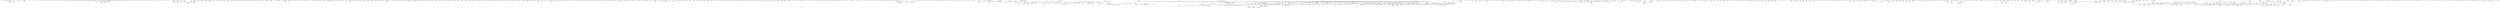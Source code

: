 digraph g {
ranksep=1.5;
"com.amazon.ebook.util.unicode.TimeZoneUtil.d" -> "com.amazon.ebook.util.unicode.TimeZoneUtilJni.getExemplarLocationNameJni"
"com.amazon.ebook.util.unicode.TimeZoneUtil.a" -> "com.amazon.ebook.util.unicode.TimeZoneUtil.d"
"com.amazon.ebook.util.unicode.TimeZoneUtil.aL" -> "com.amazon.ebook.util.unicode.TimeZoneUtil.a"
"com.amazon.ebook.util.unicode.TimeZoneUtil.a" -> "com.amazon.ebook.util.unicode.TimeZoneUtil.aL"
"com.amazon.ebook.util.unicode.TimeZoneUtil.s" -> "com.amazon.ebook.util.unicode.TimeZoneUtil.a"
"com.amazon.kindle.restricted.device.time.TimeServiceImpl.a" -> "com.amazon.ebook.util.unicode.TimeZoneUtil.s"
"com.amazon.ebook.util.unicode.TimeZoneUtil.b" -> "com.amazon.ebook.util.unicode.TimeZoneUtil.a"
"com.amazon.ebook.util.unicode.TimeZoneUtil.a" -> "com.amazon.ebook.util.unicode.TimeZoneUtil.b"
"com.amazon.kindle.restricted.device.time.TimeServiceImpl.a" -> "com.amazon.ebook.util.unicode.TimeZoneUtil.b"
"com.amazon.ebook.util.unicode.TimeZoneUtil.bnh" -> "com.amazon.ebook.util.unicode.TimeZoneUtil.a"
"com.amazon.ebook.booklet.reader.impl.lpr.LprDialogUtil.a" -> "com.amazon.ebook.util.unicode.TimeZoneUtil.a"
"com.amazon.ebook.booklet.reader.impl.lpr.LprDialogUtil.d" -> "com.amazon.ebook.booklet.reader.impl.lpr.LprDialogUtil.a"
"com.amazon.ebook.booklet.reader.impl.lpr.LprHandler$1.run" -> "com.amazon.ebook.booklet.reader.impl.lpr.LprDialogUtil.a"
"com.amazon.ebook.booklet.reader.impl.lpr.LprDialogUtil$a$1$1.run" -> "com.amazon.ebook.booklet.reader.impl.lpr.LprDialogUtil.a"
"com.amazon.ebook.booklet.reader.impl.ReaderUIImpl.fK" -> "com.amazon.ebook.booklet.reader.impl.lpr.LprDialogUtil.a"
"com.amazon.ebook.booklet.reader.impl.ReaderUIImpl.fL" -> "com.amazon.ebook.booklet.reader.impl.lpr.LprDialogUtil.a"
"com.amazon.ebook.booklet.reader.impl.ReaderUIImpl.KR" -> "com.amazon.ebook.booklet.reader.impl.lpr.LprDialogUtil.a"
"com.amazon.kindle.restricted.device.time.TimeServiceImpl$4.onLipcEvent" -> "com.amazon.ebook.util.unicode.TimeZoneUtil.a"
"com.amazon.kindle.restricted.device.time.TimeServiceImpl.l" -> "com.amazon.ebook.util.unicode.TimeZoneUtil.a"
"com.amazon.kindle.restricted.device.time.TimeServiceImpl.bl" -> "com.amazon.kindle.restricted.device.time.TimeServiceImpl.l"
"com.amazon.ebook.util.unicode.TimeZoneUtil.e" -> "com.amazon.ebook.util.unicode.TimeZoneUtilJni.getLongGenericNameJni"
"com.amazon.ebook.util.unicode.TimeZoneUtil.yB" -> "com.amazon.ebook.util.unicode.TimeZoneUtil.e"
"com.amazon.ebook.util.unicode.TimeZoneUtil.yw" -> "com.amazon.ebook.util.unicode.TimeZoneUtilJni.getRegionJni"
"com.amazon.ebook.util.unicode.TimeZoneUtil.a" -> "com.amazon.ebook.util.unicode.TimeZoneUtil.yw"
"com.amazon.ebook.pl.service.impl.DeviceCapabilityManager.aXs" -> "com.amazon.ebook.pl.service.impl.DeviceCapabilityManager.devcapInitializeNative"
"com.amazon.ebook.pl.service.impl.DeviceCapabilityManager.<init>" -> "com.amazon.ebook.pl.service.impl.DeviceCapabilityManager.aXs"
"com.amazon.ebook.pl.service.impl.DeviceCapabilityManager.aXr" -> "com.amazon.ebook.pl.service.impl.DeviceCapabilityManager.<init>"
"com.amazon.ebook.util.DisplayInfo.aJA" -> "com.amazon.ebook.pl.service.impl.DeviceCapabilityManager.aXr"
"com.amazon.kindle.restricted.merchant.FreeTimeUnlimitedUpsellCampaign.isEligible" -> "com.amazon.ebook.pl.service.impl.DeviceCapabilityManager.aXr"
"com.lab126.linux.arm.SystemServicesProvider.getDeviceCapability" -> "com.amazon.ebook.pl.service.impl.DeviceCapabilityManager.aXr"
"com.lab126.linux.arm.SystemServicesProvider.getPerfUtils" -> "com.amazon.ebook.pl.service.impl.DeviceCapabilityManager.aXr"
"com.amazon.kindle.control.menu.MenuItemFactory.Z" -> "com.amazon.ebook.pl.service.impl.DeviceCapabilityManager.aXr"
"com.amazon.kindle.apps.util.ReaderUtils.bxC" -> "com.amazon.ebook.pl.service.impl.DeviceCapabilityManager.aXr"
"com.amazon.kindle.apps.util.NetworkUtils.bxq" -> "com.amazon.ebook.pl.service.impl.DeviceCapabilityManager.aXr"
"com.amazon.audible.krx.AudibleReaderApplicationPlugin.dependenciesSatisfied" -> "com.amazon.ebook.pl.service.impl.DeviceCapabilityManager.aXr"
"com.amazon.kindle.freetime.upsell.impl.FreeTimeUpsellGatewayImpl.getDeviceCapability" -> "com.amazon.ebook.pl.service.impl.DeviceCapabilityManager.aXr"
"com.amazon.kindle.fastmetrics.restricted.FastMetricsServiceImpl.cfD" -> "com.amazon.ebook.pl.service.impl.DeviceCapabilityManager.aXr"
"com.amazon.kindle.grok.util.ImageUrlResolver.<init>" -> "com.amazon.ebook.pl.service.impl.DeviceCapabilityManager.aXr"
"com.amazon.ebook.booklet.reader.utils.ReaderUtils.aJl" -> "com.amazon.ebook.pl.service.impl.DeviceCapabilityManager.aXr"
"com.amazon.ebook.booklet.reader.utils.ReaderUtils.ht" -> "com.amazon.ebook.pl.service.impl.DeviceCapabilityManager.aXr"
"com.amazon.kindle.util.ScreenReaderControlUtils.<clinit>" -> "com.amazon.ebook.pl.service.impl.DeviceCapabilityManager.aXr"
"com.amazon.kindle.util.HWRLanguageUtils.updateHWRLanguageInfoInDynamicConfig" -> "com.amazon.ebook.pl.service.impl.DeviceCapabilityManager.aXr"
"com.amazon.kindle.util.DeviceUtils.getDeviceFullName" -> "com.amazon.ebook.pl.service.impl.DeviceCapabilityManager.aXr"
"com.amazon.kindle.util.DeviceUtils.hasPhysicalPageTurnButtons" -> "com.amazon.ebook.pl.service.impl.DeviceCapabilityManager.aXr"
"com.amazon.kindle.util.DeviceUtils.kQ" -> "com.amazon.ebook.pl.service.impl.DeviceCapabilityManager.aXr"
"com.amazon.kindle.util.DeviceUtils.hasBathMode" -> "com.amazon.ebook.pl.service.impl.DeviceCapabilityManager.aXr"
"com.amazon.kindle.util.DeviceUtils.isAudibleSupported" -> "com.amazon.ebook.pl.service.impl.DeviceCapabilityManager.aXr"
"com.amazon.kindle.util.DeviceUtils.isColorSupportedDevice" -> "com.amazon.ebook.pl.service.impl.DeviceCapabilityManager.aXr"
"com.amazon.kindle.util.ColorInversionUtils.isFlashOptimisedForDisplay" -> "com.amazon.ebook.pl.service.impl.DeviceCapabilityManager.aXr"
"com.amazon.kindle.util.ColorInversionUtils.isNightModeSupported" -> "com.amazon.ebook.pl.service.impl.DeviceCapabilityManager.aXr"
"com.amazon.kindle.restricted.webservices.odot.impl.OdotServiceImpl.<init>" -> "com.amazon.ebook.pl.service.impl.DeviceCapabilityManager.aXr"
"com.amazon.kindle.restricted.profile.freetime.FreeTimeServiceImpl.Vj" -> "com.amazon.ebook.pl.service.impl.DeviceCapabilityManager.aXr"
"com.amazon.kindle.restricted.webservices.coverart.impl.CoverArtServiceImpl.dependenciesSatisfied" -> "com.amazon.ebook.pl.service.impl.DeviceCapabilityManager.aXr"
"com.amazon.kindle.restricted.device.impl.ScreenRotationServiceImpl.SF" -> "com.amazon.ebook.pl.service.impl.DeviceCapabilityManager.aXr"
"com.amazon.kindle.restricted.device.impl.ScreenRotationServiceImpl.onSystemEvent" -> "com.amazon.ebook.pl.service.impl.DeviceCapabilityManager.aXr"
"com.amazon.kindle.restricted.profile.sharing.SharingServiceImpl.<clinit>" -> "com.amazon.ebook.pl.service.impl.DeviceCapabilityManager.aXr"
"com.amazon.kindle.restricted.device.impl.KindleSystemServicesImpl.onSystemEvent" -> "com.amazon.ebook.pl.service.impl.DeviceCapabilityManager.aXr"
"com.amazon.kindle.device.BTServiceImpl.getDependencies" -> "com.amazon.ebook.pl.service.impl.DeviceCapabilityManager.aXr"
"com.amazon.kindle.device.BTServiceImpl.onSystemEvent" -> "com.amazon.ebook.pl.service.impl.DeviceCapabilityManager.aXr"
"com.amazon.kindle.restricted.device.chrome.widget.BluetoothWidgetController.cUm" -> "com.amazon.ebook.pl.service.impl.DeviceCapabilityManager.aXr"
"com.amazon.kindle.restricted.device.chrome.widget.BluetoothWidgetController.cUo" -> "com.amazon.ebook.pl.service.impl.DeviceCapabilityManager.aXr"
"com.amazon.kindle.restricted.device.twilight.TwilightServiceImpl.cWw" -> "com.amazon.ebook.pl.service.impl.DeviceCapabilityManager.aXr"
"com.amazon.kindle.util.KPPChromeUtils.dxx" -> "com.amazon.ebook.pl.service.impl.DeviceCapabilityManager.aXr"
"com.amazon.kindle.restricted.webservices.identity.impl.BatchTokenRequest.djf" -> "com.amazon.ebook.pl.service.impl.DeviceCapabilityManager.aXr"
"com.amazon.kindle.swing.actions.WirelessOnOffAction.duu" -> "com.amazon.ebook.pl.service.impl.DeviceCapabilityManager.aXr"
"com.amazon.kindle.restricted.device.chrome.ChromeBarEventHandler.<init>" -> "com.amazon.ebook.pl.service.impl.DeviceCapabilityManager.aXr"
"com.amazon.kindle.restricted.device.impl.BatteryServiceImpl.cVK" -> "com.amazon.ebook.pl.service.impl.DeviceCapabilityManager.aXr"
"com.amazon.kindle.restricted.webservices.identity.impl.DeviceFingerPrintImpl.djh" -> "com.amazon.ebook.pl.service.impl.DeviceCapabilityManager.aXr"
"com.amazon.kindle.restricted.device.impl.PowerServiceImpl.onSystemEvent" -> "com.amazon.ebook.pl.service.impl.DeviceCapabilityManager.aXr"
"com.amazon.kindle.mobileWeblab.weblabs.KindleEinkReaderWeblabs.cEa" -> "com.amazon.ebook.pl.service.impl.DeviceCapabilityManager.aXr"
"com.amazon.kindle.restricted.device.time.TimeServiceImpl.cWt" -> "com.amazon.ebook.pl.service.impl.DeviceCapabilityManager.aXr"
"com.amazon.kindle.storage.StorageManagerServiceImpl.<init>" -> "com.amazon.ebook.pl.service.impl.DeviceCapabilityManager.aXr"
"com.amazon.kindle.restricted.net.wan.impl.WanControllerImpl.<init>" -> "com.amazon.ebook.pl.service.impl.DeviceCapabilityManager.aXr"
"com.amazon.kindle.indexer.TitleIndexer.a" -> "com.amazon.ebook.pl.service.impl.DeviceCapabilityManager.aXr"
"com.amazon.ebook.pl.service.impl.DeviceCapabilityManager.aXp" -> "com.amazon.ebook.pl.service.impl.DeviceCapabilityManager.aXs"
"com.amazon.ebook.pl.service.impl.DeviceCapabilityManager.aXq" -> "com.amazon.ebook.pl.service.impl.DeviceCapabilityManager.aXs"
"com.amazon.ebook.pl.service.impl.DeviceCapabilityManager.sf" -> "com.amazon.ebook.pl.service.impl.DeviceCapabilityManager.aXs"
"com.amazon.ebook.pl.service.impl.DeviceCapabilityManager.dz" -> "com.amazon.ebook.pl.service.impl.DeviceCapabilityManager.aXs"
"com.amazon.ebook.pl.service.impl.DeviceCapabilityManager.dA" -> "com.amazon.ebook.pl.service.impl.DeviceCapabilityManager.dz"
"com.amazon.ebook.pl.service.impl.DeviceCapabilityManager.aXs" -> "com.amazon.ebook.pl.service.impl.DeviceCapabilityManager.devcapIsLowRamDeviceNative"
"com.amazon.ebook.pl.service.impl.DeviceCapabilityManager.aXs" -> "com.amazon.ebook.pl.service.impl.DeviceCapabilityManager.devcapIsLowVarLocalDeviceNative"
"com.amazon.ebook.pl.service.impl.DeviceCapabilityManager.sf" -> "com.amazon.ebook.pl.service.impl.DeviceCapabilityManager.devcapIsAvailableNative"
"com.amazon.ebook.pl.service.impl.DeviceCapabilityManager.dz" -> "com.amazon.ebook.pl.service.impl.DeviceCapabilityManager.devcapGetValueNative"
"com.amazon.ebook.pl.service.CertmanUtilitiesImpl.a" -> "com.amazon.ebook.pl.service.CertmanUtilitiesImpl.checkCertStatusNative"
"com.amazon.kindle.restricted.certman.FrameworkX509TrustManager.a" -> "com.amazon.ebook.pl.service.CertmanUtilitiesImpl.a"
"com.amazon.kindle.restricted.certman.FrameworkX509TrustManager.checkServerTrusted" -> "com.amazon.kindle.restricted.certman.FrameworkX509TrustManager.a"
"com.amazon.ebook.pl.service.CertmanUtilitiesImpl.<init>" -> "com.amazon.ebook.pl.service.CertmanUtilitiesImpl.initializeCertmanNative"
"com.amazon.ebook.pl.service.CertmanUtilitiesImpl.aXl" -> "com.amazon.ebook.pl.service.CertmanUtilitiesImpl.<init>"
"com.amazon.kindle.restricted.certman.FrameworkX509TrustManager.<init>" -> "com.amazon.ebook.pl.service.CertmanUtilitiesImpl.aXl"
"com.amazon.kindle.restricted.certman.FrameworkX509TrustManager.cLG" -> "com.amazon.kindle.restricted.certman.FrameworkX509TrustManager.<init>"
"com.amazon.kindle.restricted.certman.FrameworkX509TrustManager$1.a" -> "com.amazon.ebook.pl.service.CertmanUtilitiesImpl.aXl"
"com.amazon.kindle.restricted.certman.FrameworkX509TrustManager$2.mr" -> "com.amazon.ebook.pl.service.CertmanUtilitiesImpl.aXl"
"com.amazon.ebook.pl.service.CertmanUtilitiesImpl.a" -> "com.amazon.ebook.pl.service.CertmanUtilitiesImpl.initializeCertmanNative"
"com.amazon.ebook.pl.service.CertmanUtilitiesImpl.aXm" -> "com.amazon.ebook.pl.service.CertmanUtilitiesImpl.deinitCertmanNative"
"com.amazon.kindle.restricted.certman.FrameworkX509TrustManager$2.mr" -> "com.amazon.ebook.pl.service.CertmanUtilitiesImpl.aXm"
"com.amazon.ebook.pl.service.CertmanUtilitiesImpl.aXn" -> "com.amazon.ebook.pl.service.CertmanUtilitiesImpl.WriteToKeyFileNative"
"com.amazon.kindle.restricted.certman.FrameworkX509TrustManager$1.a" -> "com.amazon.ebook.pl.service.CertmanUtilitiesImpl.aXn"
"com.amazon.ebook.mobi8sdk.LoggerFactory.setLoggerFactory" -> "com.amazon.ebook.mobi8sdk.LoggerFactory.setloggerfactory"
"com.amazon.ebook.booklet.htmlreader.impl.Mobi8SDK.sF" -> "com.amazon.ebook.mobi8sdk.LoggerFactory.setLoggerFactory"
"com.amazon.ebook.booklet.htmlreader.impl.Mobi8SDK.<init>" -> "com.amazon.ebook.booklet.htmlreader.impl.Mobi8SDK.sF"
"com.amazon.ebook.booklet.htmlreader.impl.HTMLBook.<init>" -> "com.amazon.ebook.booklet.htmlreader.impl.Mobi8SDK.<init>"
"com.amazon.ebook.mobi8sdk.Mobi8SDKSecondaryTableOfContents.getLabelId" -> "com.amazon.ebook.mobi8sdk.Mobi8SDKSecondaryTableOfContents.getlabel"
"com.amazon.ebook.mobi8sdk.Mobi8SDKSecondaryTableOfContents.getClassId" -> "com.amazon.ebook.mobi8sdk.Mobi8SDKSecondaryTableOfContents.getclass"
"com.amazon.ebook.mobi8sdk.Mobi8SDKSecondaryTableOfContents.getFirstEntry" -> "com.amazon.ebook.mobi8sdk.Mobi8SDKSecondaryTableOfContents.getfirstentry"
"com.amazon.ebook.mobi8sdk.Mobi8SDKSecondaryTableOfContents.dispose" -> "com.amazon.ebook.mobi8sdk.Mobi8SDKSecondaryTableOfContents.deletenativehandle"
"com.amazon.ebook.mobi8sdk.Mobi8SDKSecondaryTableOfContents.finalize" -> "com.amazon.ebook.mobi8sdk.Mobi8SDKSecondaryTableOfContents.dispose"
"com.amazon.ebook.mobi8sdk.Mobi8SDKBookManager.getMetadataProvider" -> "com.amazon.ebook.mobi8sdk.Mobi8SDKBookManager.getmetadataprovider"
"com.amazon.ebook.mobi8sdk.Mobi8SDKBookManager.getContentProvider" -> "com.amazon.ebook.mobi8sdk.Mobi8SDKBookManager.getcontentprovider"
"com.amazon.ebook.mobi8sdk.Mobi8SDKBookManager.getPositionForUserLocation" -> "com.amazon.ebook.mobi8sdk.Mobi8SDKBookManager.getpositionforuserlocation"
"com.amazon.ebook.mobi8sdk.Mobi8SDKBookManager.getUserLocationForPosition" -> "com.amazon.ebook.mobi8sdk.Mobi8SDKBookManager.getuserlocationforposition"
"com.amazon.ebook.mobi8sdk.Mobi8SDKBookManager.dispose" -> "com.amazon.ebook.mobi8sdk.Mobi8SDKBookManager.deletebookmanager"
"com.amazon.ebook.mobi8sdk.Mobi8SDKBookManager.finalize" -> "com.amazon.ebook.mobi8sdk.Mobi8SDKBookManager.dispose"
"com.amazon.ebook.mobi8sdk.Mobi8SDKTableOfContentsEntry.getLevel" -> "com.amazon.ebook.mobi8sdk.Mobi8SDKTableOfContentsEntry.getlevel"
"com.amazon.ebook.mobi8sdk.Mobi8SDKTableOfContentsEntry.getLength" -> "com.amazon.ebook.mobi8sdk.Mobi8SDKTableOfContentsEntry.getlength"
"com.amazon.ebook.mobi8sdk.Mobi8SDKTableOfContentsEntry.getPosition" -> "com.amazon.ebook.mobi8sdk.Mobi8SDKTableOfContentsEntry.getposition"
"com.amazon.ebook.mobi8sdk.Mobi8SDKTableOfContentsEntry.getNodeClass" -> "com.amazon.ebook.mobi8sdk.Mobi8SDKTableOfContentsEntry.getnodeclass"
"com.amazon.ebook.mobi8sdk.Mobi8SDKTableOfContentsEntry.getLabel" -> "com.amazon.ebook.mobi8sdk.Mobi8SDKTableOfContentsEntry.getlabel"
"com.amazon.ebook.mobi8sdk.Mobi8SDKTableOfContentsEntry.getFirstChild" -> "com.amazon.ebook.mobi8sdk.Mobi8SDKTableOfContentsEntry.getfirstchild"
"com.amazon.ebook.mobi8sdk.Mobi8SDKTableOfContentsEntry.getLastChild" -> "com.amazon.ebook.mobi8sdk.Mobi8SDKTableOfContentsEntry.getlastchild"
"com.amazon.ebook.mobi8sdk.Mobi8SDKTableOfContentsEntry.getChildren" -> "com.amazon.ebook.mobi8sdk.Mobi8SDKTableOfContentsEntry.getchildren"
"com.amazon.ebook.mobi8sdk.Mobi8SDKTableOfContentsEntry.getParent" -> "com.amazon.ebook.mobi8sdk.Mobi8SDKTableOfContentsEntry.getparent"
"com.amazon.ebook.mobi8sdk.Mobi8SDKTableOfContentsEntry.getNextEntry" -> "com.amazon.ebook.mobi8sdk.Mobi8SDKTableOfContentsEntry.getnextentry"
"com.amazon.ebook.mobi8sdk.Mobi8SDKTableOfContentsEntry.getPreviousEntry" -> "com.amazon.ebook.mobi8sdk.Mobi8SDKTableOfContentsEntry.getpreviousentry"
"com.amazon.ebook.mobi8sdk.Mobi8SDKTableOfContentsEntry.getStringsByTagName" -> "com.amazon.ebook.mobi8sdk.Mobi8SDKTableOfContentsEntry.getstringsbytagname"
"com.amazon.ebook.mobi8sdk.Mobi8SDKTableOfContentsEntry.getImageResourcesByTagName" -> "com.amazon.ebook.mobi8sdk.Mobi8SDKTableOfContentsEntry.loadResources"
"com.amazon.ebook.mobi8sdk.Mobi8SDKTableOfContentsEntry.getImageResourcesByTagName" -> "com.amazon.ebook.mobi8sdk.Mobi8SDKTableOfContentsEntry.copyResources"
"com.amazon.ebook.mobi8sdk.Mobi8SDKTableOfContentsEntry.getImageResourcesByTagName" -> "com.amazon.ebook.mobi8sdk.Mobi8SDKTableOfContentsEntry.deleteResources"
"com.amazon.ebook.mobi8sdk.Mobi8SDKTableOfContentsEntry.dispose" -> "com.amazon.ebook.mobi8sdk.Mobi8SDKTableOfContentsEntry.deletetableofcontentsentry"
"com.amazon.ebook.mobi8sdk.Mobi8SDKTableOfContentsEntry.finalize" -> "com.amazon.ebook.mobi8sdk.Mobi8SDKTableOfContentsEntry.dispose"
"com.amazon.ebook.mobi8sdk.BookManagerFactory.getBookManager" -> "com.amazon.ebook.mobi8sdk.BookManagerFactory.getbookmanager"
"com.amazon.ebook.booklet.reader.plugin.endnotes.utils.HTMLEndnoteUtils$a.d" -> "com.amazon.ebook.mobi8sdk.BookManagerFactory.getBookManager"
"com.amazon.ebook.booklet.reader.plugin.endnotes.utils.HTMLEndnoteUtils$a.a" -> "com.amazon.ebook.booklet.reader.plugin.endnotes.utils.HTMLEndnoteUtils$a.d"
"com.amazon.ebook.booklet.reader.plugin.endnotes.utils.HTMLEndnoteUtils$a.b" -> "com.amazon.ebook.booklet.reader.plugin.endnotes.utils.HTMLEndnoteUtils$a.a"
"com.amazon.ebook.booklet.htmlreader.impl.Mobi8SDK.<init>" -> "com.amazon.ebook.mobi8sdk.BookManagerFactory.getBookManager"
"com.amazon.ebook.mobi8sdk.BookManagerFactory.getBookSecurityManager" -> "com.amazon.ebook.mobi8sdk.BookManagerFactory.getbooksecuritymanager"
"com.amazon.ebook.booklet.reader.plugin.endnotes.utils.HTMLEndnoteUtils$a.d" -> "com.amazon.ebook.mobi8sdk.BookManagerFactory.getBookSecurityManager"
"com.amazon.ebook.booklet.htmlreader.impl.Mobi8SDK.<init>" -> "com.amazon.ebook.mobi8sdk.BookManagerFactory.getBookSecurityManager"
"com.amazon.ebook.mobi8sdk.Mobi8SDKSkeleton.dispose" -> "com.amazon.ebook.mobi8sdk.Mobi8SDKSkeleton.deleteskeleton"
"com.amazon.ebook.mobi8sdk.Mobi8SDKSkeleton.finalize" -> "com.amazon.ebook.mobi8sdk.Mobi8SDKSkeleton.dispose"
"com.amazon.ebook.mobi8sdk.Mobi8SDKSkeleton.isPropertySet" -> "com.amazon.ebook.mobi8sdk.Mobi8SDKSkeleton.ispropertyset"
"com.amazon.ebook.mobi8sdk.Mobi8SDKSkeleton.getPropertyList" -> "com.amazon.ebook.mobi8sdk.Mobi8SDKSkeleton.getpropertylist"
"com.amazon.ebook.mobi8sdk.Mobi8SDKSkeleton.getMetadata" -> "com.amazon.ebook.mobi8sdk.Mobi8SDKSkeleton.getmetadata"
"com.amazon.ebook.mobi8sdk.Mobi8SDKMetadataProvider.getGuideItems" -> "com.amazon.ebook.mobi8sdk.Mobi8SDKMetadataProvider.loadallguideitem"
"com.amazon.ebook.mobi8sdk.Mobi8SDKMetadataProvider.getGuideItems" -> "com.amazon.ebook.mobi8sdk.Mobi8SDKMetadataProvider.copyguideitems"
"com.amazon.ebook.mobi8sdk.Mobi8SDKMetadataProvider.getGuideItems" -> "com.amazon.ebook.mobi8sdk.Mobi8SDKMetadataProvider.deleteallguideitem"
"com.amazon.ebook.mobi8sdk.Mobi8SDKMetadataProvider.getGuideItem" -> "com.amazon.ebook.mobi8sdk.Mobi8SDKMetadataProvider.getguideitem"
"com.amazon.ebook.mobi8sdk.Mobi8SDKMetadataProvider.getBookMetadata" -> "com.amazon.ebook.mobi8sdk.Mobi8SDKMetadataProvider.getbookmetadata"
"com.amazon.ebook.mobi8sdk.Mobi8SDKMetadataProvider.getExtraHeaderValueAsString" -> "com.amazon.ebook.mobi8sdk.Mobi8SDKMetadataProvider.getextraheaderasstring"
"com.amazon.ebook.mobi8sdk.Mobi8SDKMetadataProvider.getExtraHeaderValueAsUINT32" -> "com.amazon.ebook.mobi8sdk.Mobi8SDKMetadataProvider.getextraheaderasuint32"
"com.amazon.ebook.mobi8sdk.Mobi8SDKMetadataProvider.getExtraHeaderValueAsResource" -> "com.amazon.ebook.mobi8sdk.Mobi8SDKMetadataProvider.getextraheaderasresource"
"com.amazon.ebook.mobi8sdk.Mobi8SDKMetadataProvider.getExtraHeaderValueAsUINT64" -> "com.amazon.ebook.mobi8sdk.Mobi8SDKMetadataProvider.getExtraHeaderValueAsResource"
"com.amazon.ebook.mobi8sdk.Mobi8SDKMetadataProvider.dispose" -> "com.amazon.ebook.mobi8sdk.Mobi8SDKMetadataProvider.deletemetadataprovider"
"com.amazon.ebook.mobi8sdk.Mobi8SDKMetadataProvider.finalize" -> "com.amazon.ebook.mobi8sdk.Mobi8SDKMetadataProvider.dispose"
"com.amazon.ebook.mobi8sdk.Mobi8SDKMetadataProvider.hasBigCoverArt" -> "com.amazon.ebook.mobi8sdk.Mobi8SDKMetadataProvider.hasbigcoverart"
"com.amazon.ebook.mobi8sdk.Mobi8SDKMetadataProvider.getBigCoverArt" -> "com.amazon.ebook.mobi8sdk.Mobi8SDKMetadataProvider.getbigcoverart"
"com.amazon.ebook.mobi8sdk.Mobi8SDKMetadataProvider.getCoverArt" -> "com.amazon.ebook.mobi8sdk.Mobi8SDKMetadataProvider.getcoverart"
"com.amazon.ebook.mobi8sdk.Mobi8SDKBookSecurityManager.addMachinePID" -> "com.amazon.ebook.mobi8sdk.Mobi8SDKBookSecurityManager.addmachinepid"
"com.amazon.ebook.mobi8sdk.Mobi8SDKBookSecurityManager.dispose" -> "com.amazon.ebook.mobi8sdk.Mobi8SDKBookSecurityManager.deletebooksecuritymanager"
"com.amazon.ebook.mobi8sdk.Mobi8SDKBookSecurityManager.finalize" -> "com.amazon.ebook.mobi8sdk.Mobi8SDKBookSecurityManager.dispose"
"com.amazon.ebook.mobi8sdk.Mobi8SDKContentProvider.getWords" -> "com.amazon.ebook.mobi8sdk.Mobi8SDKContentProvider.createworditerator"
"com.amazon.ebook.mobi8sdk.Mobi8SDKContentProvider.getWords" -> "com.amazon.ebook.mobi8sdk.Mobi8SDKContentProvider.createworditerator"
"com.amazon.ebook.mobi8sdk.Mobi8SDKContentProvider.getResource" -> "com.amazon.ebook.mobi8sdk.Mobi8SDKContentProvider.getresource"
"com.amazon.ebook.mobi8sdk.Mobi8SDKContentProvider.getLinkType" -> "com.amazon.ebook.mobi8sdk.Mobi8SDKContentProvider.getlinktype"
"com.amazon.ebook.mobi8sdk.Mobi8SDKContentProvider.isTableOfContentsAvailable" -> "com.amazon.ebook.mobi8sdk.Mobi8SDKContentProvider.istableofcontentsavailable"
"com.amazon.ebook.mobi8sdk.Mobi8SDKContentProvider.getTableOfContents" -> "com.amazon.ebook.mobi8sdk.Mobi8SDKContentProvider.gettableofcontents"
"com.amazon.ebook.mobi8sdk.Mobi8SDKContentProvider.isSecondaryTableOfContentsAvailable" -> "com.amazon.ebook.mobi8sdk.Mobi8SDKContentProvider.issecondarytableofcontentsavailable"
"com.amazon.ebook.mobi8sdk.Mobi8SDKContentProvider.getSecondaryTOCProvider" -> "com.amazon.ebook.mobi8sdk.Mobi8SDKContentProvider.getsecondarytocprovider"
"com.amazon.ebook.mobi8sdk.Mobi8SDKContentProvider.extractContent" -> "com.amazon.ebook.mobi8sdk.Mobi8SDKContentProvider.extractcontent"
"com.amazon.ebook.mobi8sdk.Mobi8SDKContentProvider.extractWords" -> "com.amazon.ebook.mobi8sdk.Mobi8SDKContentProvider.extractwords"
"com.amazon.ebook.mobi8sdk.Mobi8SDKContentProvider.dispose" -> "com.amazon.ebook.mobi8sdk.Mobi8SDKContentProvider.deletenativehandle"
"com.amazon.ebook.mobi8sdk.Mobi8SDKContentProvider.finalize" -> "com.amazon.ebook.mobi8sdk.Mobi8SDKContentProvider.dispose"
"com.amazon.ebook.mobi8sdk.Mobi8SDKContentProvider.getSkeleton" -> "com.amazon.ebook.mobi8sdk.Mobi8SDKContentProvider.getskeleton"
"com.amazon.ebook.mobi8sdk.Mobi8SDKContentProvider.getText" -> "com.amazon.ebook.mobi8sdk.Mobi8SDKContentProvider.gettext"
"com.amazon.ebook.mobi8sdk.Mobi8SDKContentProvider.getFragmentForLink" -> "com.amazon.ebook.mobi8sdk.Mobi8SDKContentProvider.getfragmentforlink"
"com.amazon.ebook.mobi8sdk.Mobi8SDKContentProvider.getFragment" -> "com.amazon.ebook.mobi8sdk.Mobi8SDKContentProvider.getfragment"
"com.amazon.ebook.mobi8sdk.Mobi8SDKWordIterator.next" -> "com.amazon.ebook.mobi8sdk.Mobi8SDKWordIterator.nextblock"
"com.amazon.ebook.mobi8sdk.Mobi8SDKWordIterator.hasNext" -> "com.amazon.ebook.mobi8sdk.Mobi8SDKWordIterator.hasnext"
"com.amazon.ebook.mobi8sdk.Mobi8SDKWordIterator.dispose" -> "com.amazon.ebook.mobi8sdk.Mobi8SDKWordIterator.deletenativehandle"
"com.amazon.ebook.mobi8sdk.Mobi8SDKWordIterator.finalize" -> "com.amazon.ebook.mobi8sdk.Mobi8SDKWordIterator.dispose"
"com.amazon.ebook.mobi8sdk.Mobi8SDKWordIterator.gotoPosition" -> "com.amazon.ebook.mobi8sdk.Mobi8SDKWordIterator.gotoposition"
"com.amazon.ebook.mobi8sdk.Mobi8SDKBookMetadata.dispose" -> "com.amazon.ebook.mobi8sdk.Mobi8SDKBookMetadata.deletebookmetadata"
"com.amazon.ebook.mobi8sdk.Mobi8SDKBookMetadata.finalize" -> "com.amazon.ebook.mobi8sdk.Mobi8SDKBookMetadata.dispose"
"com.amazon.ebook.mobi8sdk.Mobi8SDKBookMetadata.getBookSize" -> "com.amazon.ebook.mobi8sdk.Mobi8SDKBookMetadata.getbooksize"
"com.amazon.ebook.mobi8sdk.Mobi8SDKBookMetadata.getBookTitle" -> "com.amazon.ebook.mobi8sdk.Mobi8SDKBookMetadata.getbooktitle"
"com.amazon.ebook.mobi8sdk.Mobi8SDKBookMetadata.getAuthors" -> "com.amazon.ebook.mobi8sdk.Mobi8SDKBookMetadata.getbookauthors"
"com.amazon.ebook.mobi8sdk.Mobi8SDKBookMetadata.getBookDescription" -> "com.amazon.ebook.mobi8sdk.Mobi8SDKBookMetadata.getbookdescription"
"com.amazon.ebook.mobi8sdk.Mobi8SDKBookMetadata.getBookPublicationDate" -> "com.amazon.ebook.mobi8sdk.Mobi8SDKBookMetadata.getbookpublicationdate"
"com.amazon.ebook.mobi8sdk.Mobi8SDKBookMetadata.getBookRights" -> "com.amazon.ebook.mobi8sdk.Mobi8SDKBookMetadata.getbookrights"
"com.amazon.ebook.mobi8sdk.Mobi8SDKBookMetadata.getASIN" -> "com.amazon.ebook.mobi8sdk.Mobi8SDKBookMetadata.getasin"
"com.amazon.ebook.mobi8sdk.Mobi8SDKBookMetadata.getCdeKey" -> "com.amazon.ebook.mobi8sdk.Mobi8SDKBookMetadata.getcdekey"
"com.amazon.ebook.mobi8sdk.Mobi8SDKBookMetadata.getCdeType" -> "com.amazon.ebook.mobi8sdk.Mobi8SDKBookMetadata.getcdetype"
"com.amazon.ebook.mobi8sdk.Mobi8SDKBookMetadata.getPublisher" -> "com.amazon.ebook.mobi8sdk.Mobi8SDKBookMetadata.getpublisher"
"com.amazon.ebook.mobi8sdk.Mobi8SDKBookMetadata.getGUID" -> "com.amazon.ebook.mobi8sdk.Mobi8SDKBookMetadata.getguid"
"com.amazon.ebook.mobi8sdk.Mobi8SDKBookMetadata.getWatermark" -> "com.amazon.ebook.mobi8sdk.Mobi8SDKBookMetadata.getwatermark"
"com.amazon.ebook.mobi8sdk.Mobi8SDKBookMetadata.getClippingLimit" -> "com.amazon.ebook.mobi8sdk.Mobi8SDKBookMetadata.getclippinglimit"
"com.amazon.ebook.mobi8sdk.Mobi8SDKBookMetadata.getContentLanguage" -> "com.amazon.ebook.mobi8sdk.Mobi8SDKBookMetadata.getcontentlanguage"
"com.amazon.ebook.mobi8sdk.Mobi8SDKBookMetadata.getSampleStartLocation" -> "com.amazon.ebook.mobi8sdk.Mobi8SDKBookMetadata.getsamplestartlocation"
"com.amazon.ebook.mobi8sdk.Mobi8SDKBookMetadata.getSampleEndLocation" -> "com.amazon.ebook.mobi8sdk.Mobi8SDKBookMetadata.getsampleendlocation"
"com.amazon.ebook.mobi8sdk.Mobi8SDKBookMetadata.getVersion" -> "com.amazon.ebook.mobi8sdk.Mobi8SDKBookMetadata.getversion"
"com.amazon.ebook.mobi8sdk.Mobi8SDKBookMetadata.isSample" -> "com.amazon.ebook.mobi8sdk.Mobi8SDKBookMetadata.issample"
"com.amazon.ebook.mobi8sdk.Mobi8SDKBookMetadata.hasDRM" -> "com.amazon.ebook.mobi8sdk.Mobi8SDKBookMetadata.hasdrm"
"com.amazon.ebook.mobi8sdk.Mobi8SDKBookMetadata.isTSC" -> "com.amazon.ebook.mobi8sdk.Mobi8SDKBookMetadata.istsc"
"com.amazon.ebook.mobi8sdk.Mobi8SDKBookMetadata.isLocationsMatch" -> "com.amazon.ebook.mobi8sdk.Mobi8SDKBookMetadata.islocationsmatch"
"com.amazon.ebook.mobi8sdk.Mobi8SDKBookMetadata.isTTSMetadataPresent" -> "com.amazon.ebook.mobi8sdk.Mobi8SDKBookMetadata.isttsmetadatapresent"
"com.amazon.ebook.mobi8sdk.Mobi8SDKBookMetadata.isTTSAllowed" -> "com.amazon.ebook.mobi8sdk.Mobi8SDKBookMetadata.isttsallowed"
"com.amazon.ebook.mobi8sdk.Mobi8SDKBookMetadata.isPublisherLimit" -> "com.amazon.ebook.mobi8sdk.Mobi8SDKBookMetadata.ispublisherlimit"
"com.amazon.ebook.mobi8sdk.Mobi8SDKBookMetadata.getContentType" -> "com.amazon.ebook.mobi8sdk.Mobi8SDKBookMetadata.getcontenttype"
"com.amazon.ebook.mobi8sdk.Mobi8SDKBookMetadata.hasSpecialFeature" -> "com.amazon.ebook.mobi8sdk.Mobi8SDKBookMetadata.hasspecialfeature"
"com.amazon.ebook.mobi8sdk.Mobi8SDKBookMetadata.getStartReadingLocation" -> "com.amazon.ebook.mobi8sdk.Mobi8SDKBookMetadata.getstartreadinglocation"
"com.amazon.ebook.mobi8sdk.Mobi8SDKFragment.getPosition" -> "com.amazon.ebook.mobi8sdk.Mobi8SDKFragment.getposition"
"com.amazon.ebook.mobi8sdk.Mobi8SDKFragment.getOffset" -> "com.amazon.ebook.mobi8sdk.Mobi8SDKFragment.getoffset"
"com.amazon.ebook.mobi8sdk.Mobi8SDKFragment.getContent" -> "com.amazon.ebook.mobi8sdk.Mobi8SDKFragment.getcontent"
"com.amazon.ebook.mobi8sdk.Mobi8SDKSecondaryTOCProvider.getSecondaryTOCCount" -> "com.amazon.ebook.mobi8sdk.Mobi8SDKSecondaryTOCProvider.getsecondarytoccount"
"com.amazon.ebook.mobi8sdk.Mobi8SDKSecondaryTOCProvider.getSecondaryTOCByIndex" -> "com.amazon.ebook.mobi8sdk.Mobi8SDKSecondaryTOCProvider.getsecondarytableofcontents"
"com.amazon.ebook.mobi8sdk.Mobi8SDKSecondaryTOCProvider.dispose" -> "com.amazon.ebook.mobi8sdk.Mobi8SDKSecondaryTOCProvider.deletenativehandle"
"com.amazon.ebook.mobi8sdk.Mobi8SDKSecondaryTOCProvider.finalize" -> "com.amazon.ebook.mobi8sdk.Mobi8SDKSecondaryTOCProvider.dispose"
"com.amazon.ebook.mobi8sdk.Mobi8SDKTableOfContents.getEntryFromPosition" -> "com.amazon.ebook.mobi8sdk.Mobi8SDKTableOfContents.getentryfromposition"
"com.amazon.ebook.mobi8sdk.Mobi8SDKTableOfContents.getEntryForFirstSection" -> "com.amazon.ebook.mobi8sdk.Mobi8SDKTableOfContents.getentryforfirstsection"
"com.amazon.ebook.mobi8sdk.Mobi8SDKTableOfContents.dispose" -> "com.amazon.ebook.mobi8sdk.Mobi8SDKTableOfContents.deletetableofcontents"
"com.amazon.ebook.mobi8sdk.Mobi8SDKTableOfContents.finalize" -> "com.amazon.ebook.mobi8sdk.Mobi8SDKTableOfContents.dispose"
"com.lab126.linux.arm.FileSystemImpl.setWritable" -> "com.lab126.util.fs.Util.setReadOnly"
"com.lab126.linux.arm.FileSystemImpl.setWritable" -> "com.lab126.util.fs.Util.clearReadOnly"
"com.lab126.linux.arm.FileSystemImpl.canWrite" -> "com.lab126.util.fs.Util.isReadOnly"
"com.lab126.linux.arm.FileSystemImpl.openFile" -> "com.lab126.util.fs.Util.openFile"
"com.lab126.linux.arm.FileSystemImpl.flushPendingWrites" -> "com.lab126.util.fs.Util.flushPendingWrites"
"com.lab126.sound.taglib.Taglib.adR" -> "com.lab126.sound.taglib.Taglib.getContentInformation"
"com.lab126.linux.arm.AudioFileMetadataImpl.getAudioFileMetadata" -> "com.lab126.sound.taglib.Taglib.adR"
"com.lab126.sound.taglib.Taglib.adS" -> "com.lab126.sound.taglib.Taglib.id3v2GetFrameListMapKeys"
"com.lab126.sound.taglib.Taglib.adU" -> "com.lab126.sound.taglib.Taglib.id3v2GetFrameListMapKeys"
"com.lab126.sound.taglib.Taglib.lf" -> "com.lab126.sound.taglib.Taglib.id3v2GetFrameList"
"com.lab126.sound.taglib.Taglib.adU" -> "com.lab126.sound.taglib.Taglib.lf"
"com.lab126.sound.taglib.Taglib.adT" -> "com.lab126.sound.taglib.Taglib.id3v2GetAPICFrameList"
"com.lab126.linux.arm.AudioFileMetadataImpl.getAudioFileMetadata" -> "com.lab126.sound.taglib.Taglib.adT"
"com.lab126.linux.arm.AudioFileMetadataImpl.getAudibleFileMetadata" -> "com.lab126.sound.audible.AudibleMeta.getContentInformation"
"com.lab126.linux.arm.ZHTransliteratorImpl.transHan2Latin" -> "com.lab126.linux.arm.ZHTransliteratorImpl.transHan2Latin0"
"com.lab126.linux.arm.DNSResolverServiceImpl.resInit" -> "com.lab126.util.dns.DNSResolver.resInit"
"com.lab126.linux.arm.URLBuilderImpl.getUrl" -> "com.lab126.linux.arm.URLBuilderImpl.getUrlNative"
"com.lab126.linux.arm.URLBuilderImpl.appendGlobalParamsToUrl" -> "com.lab126.linux.arm.URLBuilderImpl.appendGlobalParamsToUrlNative"
"com.lab126.linux.arm.URLBuilderImpl.updateGlobalParam" -> "com.lab126.linux.arm.URLBuilderImpl.updateGlobalParamNative"
"com.lab126.linux.arm.URLBuilderImpl.updateHeader" -> "com.lab126.linux.arm.URLBuilderImpl.updateHeaderNative"
"com.lab126.linux.arm.URLBuilderImpl.getAllAmazonHeaders" -> "com.lab126.linux.arm.URLBuilderImpl.getAllAmazonHeadersNative"
"com.lab126.linux.arm.URLBuilderImpl.getHeaders" -> "com.lab126.linux.arm.URLBuilderImpl.getHeadersNative"
"com.lab126.linux.arm.TokenAuthenticationImpl.saveDeviceCredentials" -> "com.lab126.linux.arm.TokenAuthenticationImpl.saveDeviceCredentials0"
"com.lab126.linux.arm.TokenAuthenticationImpl.getDeviceCredentials" -> "com.lab126.linux.arm.TokenAuthenticationImpl.getDeviceCredentials0"
"com.lab126.linux.arm.TokenAuthenticationImpl.getAnonDeviceCredentials" -> "com.lab126.linux.arm.TokenAuthenticationImpl.getAnonDeviceCredentials0"
"com.lab126.linux.arm.TokenAuthenticationImpl.getProxyHeaders" -> "com.lab126.linux.arm.TokenAuthenticationImpl.getProxyHeaders0"
"com.lab126.linux.arm.TokenAuthenticationImpl.getSignedDigest" -> "com.lab126.linux.arm.TokenAuthenticationImpl.getSignedDigest0"
"com.lab126.linux.arm.TokenAuthenticationImpl.removeAllCredentails" -> "com.lab126.linux.arm.TokenAuthenticationImpl.removeAllCredentials0"
"com.lab126.linux.arm.TokenAuthenticationImpl.removeCredentials" -> "com.lab126.linux.arm.TokenAuthenticationImpl.removeCredentials0"
"com.lab126.linux.arm.TokenAuthenticationImpl.removeAnonCredentials" -> "com.lab126.linux.arm.TokenAuthenticationImpl.removeAnonCredentials0"
"com.lab126.linux.arm.DeviceMetricsImpl.recordDeviceMetric" -> "com.lab126.linux.arm.DeviceMetricsImpl.recordDeviceMetricNative"
"com.lab126.linux.arm.DeviceMetricsImpl.recordClickstreamMetric" -> "com.lab126.linux.arm.DeviceMetricsImpl.recordClickstreamMetricNative"
"com.lab126.linux.arm.DeviceMetricsImpl.<init>" -> "com.lab126.linux.arm.DeviceMetricsImpl.initCvmMetricsLipcNative"
"com.lab126.linux.arm.SystemServicesProvider.getDeviceMetrics" -> "com.lab126.linux.arm.DeviceMetricsImpl.<init>"
"com.lab126.linux.arm.DeviceMetricsImpl.recordClickstreamMetricUserOpt" -> "com.lab126.linux.arm.DeviceMetricsImpl.recordClickstreamMetricNativeUserOpt"
"com.lab126.linux.arm.DeviceMetricsImpl.recordAppUsageEvent" -> "com.lab126.linux.arm.DeviceMetricsImpl.recordAppUsageEventNative"
"com.lab126.linux.arm.ExtractorUtilitiesImpl.resizeThumbnail" -> "com.lab126.linux.arm.ExtractorUtilitiesImpl.resizeThumbnailNative"
"com.lab126.linux.arm.KindleRegistryImpl.get" -> "com.lab126.linux.arm.KindleRegistryImpl.open"
"com.lab126.linux.arm.KindleRegistryImpl.exists" -> "com.lab126.linux.arm.KindleRegistryImpl.open"
"com.lab126.linux.arm.KindleRegistryImpl.get" -> "com.lab126.linux.arm.KindleRegistryImpl.open"
"com.lab126.linux.arm.KindleRegistryImpl.get" -> "com.lab126.linux.arm.KindleRegistryImpl.close"
"com.lab126.linux.arm.KindleRegistryImpl.exists" -> "com.lab126.linux.arm.KindleRegistryImpl.close"
"com.lab126.linux.arm.KindleRegistryImpl.get" -> "com.lab126.linux.arm.KindleRegistryImpl.close"
"com.lab126.linux.arm.KindleRegistryImpl.exists" -> "com.lab126.linux.arm.KindleRegistryImpl.keyExists"
"com.lab126.linux.arm.KindleRegistryImpl.get" -> "com.lab126.linux.arm.KindleRegistryImpl.getValue"
"com.lab126.linux.arm.KindleRegistryImpl.get" -> "com.lab126.linux.arm.KindleRegistryImpl.getValue"
"com.lab126.linux.arm.PerfUtilsImpl.enablePerfMode" -> "com.lab126.linux.arm.PerfUtilsImpl.enablePerfModeNative"
"com.lab126.linux.arm.PerfUtilsImpl.disablePerfMode" -> "com.lab126.linux.arm.PerfUtilsImpl.disablePerfModeNative"
"com.lab126.linux.arm.PerfUtilsImpl.bumpCpuFrequency" -> "com.lab126.linux.arm.PerfUtilsImpl.bumpCpuFrequencyNative"
"com.lab126.linux.arm.DynConfImpl.getDynamicConfigValue" -> "com.lab126.linux.arm.DynConfImpl.getDynamicConfigValueNative"
"com.lab126.linux.arm.DynConfImpl.getDynConfigIntOrDefault" -> "com.lab126.linux.arm.DynConfImpl.getDynamicConfigValue"
"com.lab126.linux.arm.DynConfImpl.getDynConfigBoolOrDefault" -> "com.lab126.linux.arm.DynConfImpl.getDynamicConfigValue"
"com.lab126.linux.arm.DynConfImpl.setDynamicConfigValue" -> "com.lab126.linux.arm.DynConfImpl.setDynamicConfigValueNative"
"com.lab126.linux.arm.ConnectionUtilitiesImpl.<init>" -> "com.lab126.linux.arm.ConnectionUtilitiesImpl.initializeConnUtilsNative"
"com.lab126.linux.arm.SystemServicesProvider.getConnectionUtilities" -> "com.lab126.linux.arm.ConnectionUtilitiesImpl.<init>"
"com.lab126.linux.arm.ConnectionUtilitiesImpl.ensureConnection" -> "com.lab126.linux.arm.ConnectionUtilitiesImpl.initializeConnUtilsNative"
"com.lab126.linux.arm.ConnectionUtilitiesImpl.ensureWifiConnection" -> "com.lab126.linux.arm.ConnectionUtilitiesImpl.initializeConnUtilsNative"
"com.lab126.linux.arm.ConnectionUtilitiesImpl.ensureBluetoothConnection" -> "com.lab126.linux.arm.ConnectionUtilitiesImpl.initializeConnUtilsNative"
"com.lab126.linux.arm.ConnectionUtilitiesImpl.ensureConnection" -> "com.lab126.linux.arm.ConnectionUtilitiesImpl.ensureConnectionNative"
"com.lab126.linux.arm.ConnectionUtilitiesImpl.ensureWifiConnection" -> "com.lab126.linux.arm.ConnectionUtilitiesImpl.ensureWifiConnectionNative"
"com.lab126.linux.arm.ConnectionUtilitiesImpl.getActiveInterface" -> "com.lab126.linux.arm.ConnectionUtilitiesImpl.getActiveInterfaceNative"
"com.lab126.linux.arm.ConnectionUtilitiesImpl.showWifiNetworks" -> "com.lab126.linux.arm.ConnectionUtilitiesImpl.showWifiNetworksNative"
"com.lab126.linux.arm.ConnectionUtilitiesImpl.showTurnOnDialog" -> "com.lab126.linux.arm.ConnectionUtilitiesImpl.showTurnOnDialogNative"
"com.lab126.linux.arm.ConnectionUtilitiesImpl.isAudibleAvailable" -> "com.lab126.linux.arm.ConnectionUtilitiesImpl.isAudibleAvailableNative"
"com.lab126.linux.arm.ConnectionUtilitiesImpl.usingAmazonNetworkProxy" -> "com.lab126.linux.arm.ConnectionUtilitiesImpl.usingAmzonNetworkProxyNative"
"com.lab126.linux.arm.ConnectionUtilitiesImpl.setWirelessSwitchState" -> "com.lab126.linux.arm.ConnectionUtilitiesImpl.setWirelessSwitchStateNative"
"com.lab126.linux.arm.ConnectionUtilitiesImpl.getBluetoothState" -> "com.lab126.linux.arm.ConnectionUtilitiesImpl.getBluetoothStateNative"
"com.lab126.linux.arm.ConnectionUtilitiesImpl.getCurrentAudioMode" -> "com.lab126.linux.arm.ConnectionUtilitiesImpl.getCurrentAudioModeNative"
"com.lab126.linux.arm.ConnectionUtilitiesImpl.setBluetoothSwitch" -> "com.lab126.linux.arm.ConnectionUtilitiesImpl.setBluetoothSwitchNative"
"com.lab126.linux.arm.ConnectionUtilitiesImpl.ensureBluetoothConnection" -> "com.lab126.linux.arm.ConnectionUtilitiesImpl.ensureBluetoothConnectionNative"
"com.lab126.linux.arm.ConnectionUtilitiesImpl.updatePlaybackState" -> "com.lab126.linux.arm.ConnectionUtilitiesImpl.updatePlaybackStateNative"
"com.lab126.linux.arm.ConnectionUtilitiesImpl.updateMetaData" -> "com.lab126.linux.arm.ConnectionUtilitiesImpl.updateMetaDataNative"
"com.lab126.linux.arm.ConnectionUtilitiesImpl.getActiveBtConnection" -> "com.lab126.linux.arm.ConnectionUtilitiesImpl.getActiveBtConnectionNative"
"com.lab126.linux.arm.Lab126UtilsImpl.getDeviceType" -> "com.lab126.linux.arm.Lab126UtilsImpl.getDeviceTypeNative"
"com.lab126.linux.arm.Lab126UtilsImpl.getSoftwareVersion" -> "com.lab126.linux.arm.Lab126UtilsImpl.getSoftwareVersionNative"
"com.lab126.linux.arm.Lab126UtilsImpl.setDeviceType" -> "com.lab126.linux.arm.Lab126UtilsImpl.setDeviceTypeNative"
"com.lab126.linux.arm.Lab126UtilsImpl.getSoftwarePackageName" -> "com.lab126.linux.arm.Lab126UtilsImpl.getSoftwarePackageNameNative"
"com.lab126.linux.arm.AppRegistryImpl.close" -> "com.lab126.linux.arm.AppRegistryImpl._close"
"com.lab126.linux.arm.AppRegistryImpl.getHandlerIds" -> "com.lab126.linux.arm.AppRegistryImpl._getHandlerIds"
"com.lab126.linux.arm.AppRegistryImpl.getHandlerIds" -> "com.lab126.linux.arm.AppRegistryImpl._getHandlerIds"
"com.lab126.linux.arm.AppRegistryImpl.getContentIds" -> "com.lab126.linux.arm.AppRegistryImpl._getContentIds"
"com.lab126.linux.arm.AppRegistryImpl.getDefaultHandlerId" -> "com.lab126.linux.arm.AppRegistryImpl._getDefaultHandlerId"
"com.lab126.linux.arm.AppRegistryImpl.getInterfaces" -> "com.lab126.linux.arm.AppRegistryImpl._getInterfaces"
"com.lab126.linux.arm.AppRegistryImpl.getMimeType" -> "com.lab126.linux.arm.AppRegistryImpl._getMimeType"
"com.lab126.linux.arm.AppRegistryImpl.getExtension" -> "com.lab126.linux.arm.AppRegistryImpl._getExtension"
"com.lab126.linux.arm.AppRegistryImpl.getProperty" -> "com.lab126.linux.arm.AppRegistryImpl._getProperty"
"com.lab126.linux.arm.AppRegistryImpl.open" -> "com.lab126.linux.arm.AppRegistryImpl._open"
"com.lab126.linux.arm.AppRegistryImpl.setDefaultHandlerId" -> "com.lab126.linux.arm.AppRegistryImpl._setDefaultHandlerId"
"com.lab126.linux.arm.AppRegistryImpl.register" -> "com.lab126.linux.arm.AppRegistryImpl._register"
"com.lab126.linux.arm.AppRegistryImpl.unregister" -> "com.lab126.linux.arm.AppRegistryImpl._unregister"
"com.lab126.linux.arm.AppRegistryImpl.unregister" -> "com.lab126.linux.arm.AppRegistryImpl._unregister"
"com.lab126.linux.arm.DeviceUtilities.setPassword" -> "com.lab126.linux.arm.DeviceUtilities.setPassword0"
"com.lab126.linux.arm.DeviceServicesImpl.setPassword" -> "com.lab126.linux.arm.DeviceUtilities.setPassword"
"com.lab126.linux.arm.DeviceUtilities.isValid" -> "com.lab126.linux.arm.DeviceUtilities.isValid0"
"com.lab126.linux.arm.DeviceServicesImpl.isValid" -> "com.lab126.linux.arm.DeviceUtilities.isValid"
"com.lab126.linux.arm.DeviceUtilities.isEnabled" -> "com.lab126.linux.arm.DeviceUtilities.isEnabled0"
"com.lab126.linux.arm.DeviceServicesImpl.isEnabled" -> "com.lab126.linux.arm.DeviceUtilities.isEnabled"
"com.lab126.linux.arm.DeviceUtilities.setEnabled" -> "com.lab126.linux.arm.DeviceUtilities.setEnabled0"
"com.lab126.linux.arm.DeviceServicesImpl.setEnabled" -> "com.lab126.linux.arm.DeviceUtilities.setEnabled"
"com.lab126.linux.arm.DeviceUtilities.setHint" -> "com.lab126.linux.arm.DeviceUtilities.setHint0"
"com.lab126.linux.arm.DeviceServicesImpl.setHint" -> "com.lab126.linux.arm.DeviceUtilities.setHint"
"com.lab126.linux.arm.DeviceUtilities.getHint" -> "com.lab126.linux.arm.DeviceUtilities.getHint0"
"com.lab126.linux.arm.DeviceServicesImpl.getHint" -> "com.lab126.linux.arm.DeviceUtilities.getHint"
"com.lab126.linux.arm.DeviceUtilities.syslog" -> "com.lab126.linux.arm.DeviceUtilities.syslog0"
"com.lab126.linux.arm.SyslogLogWriter.doLog" -> "com.lab126.linux.arm.DeviceUtilities.syslog"
"com.lab126.linux.arm.OdotLogWriter.doLog" -> "com.lab126.linux.arm.DeviceUtilities.syslog"
"com.lab126.linux.arm.NativeWindowSystemImplementation.openDisplay" -> "com.lab126.linux.arm.NativeWindowSystemImplementation.openXDisplay0"
"com.lab126.linux.arm.NativeWindowSystemImplementation.closeDisplay" -> "com.lab126.linux.arm.NativeWindowSystemImplementation.closeXDisplay0"
"com.lab126.linux.arm.NativeWindowSystemImplementation.injectPointerMove" -> "com.lab126.linux.arm.NativeWindowSystemImplementation.injectPointerMove0"
"com.lab126.linux.arm.NativeWindowSystemImplementation.injectButtonClickEvent" -> "com.lab126.linux.arm.NativeWindowSystemImplementation.injectButtonEvent0"
"com.lab126.linux.arm.NativeWindowSystemImplementation.injectButtonEvent" -> "com.lab126.linux.arm.NativeWindowSystemImplementation.injectButtonEvent0"
"com.lab126.linux.arm.NativeWindowSystemImplementation.roundWindowCorners" -> "com.lab126.linux.arm.NativeWindowSystemImplementation.roundWindowCorners0"
"com.lab126.linux.arm.NativeWindowSystemImplementation.roundWindowCorners" -> "com.lab126.linux.arm.NativeWindowSystemImplementation.roundWindowCorners0"
"com.lab126.linux.arm.NativeWindowSystemImplementation.notchWindow" -> "com.lab126.linux.arm.NativeWindowSystemImplementation.notchWindow0"
"com.lab126.linux.arm.NativeWindowSystemImplementation.createFlashTriggerFlags" -> "com.lab126.linux.arm.NativeWindowSystemImplementation.createFlashTrigger0"
"com.lab126.linux.arm.NativeWindowSystemImplementation.createFlashTrigger" -> "com.lab126.linux.arm.NativeWindowSystemImplementation.createFlashTrigger0"
"com.lab126.linux.arm.NativeWindowSystemImplementation.clearFlashTrigger" -> "com.lab126.linux.arm.NativeWindowSystemImplementation.clearFlashTrigger0"
"com.lab126.linux.arm.NativeWindowSystemImplementation.flashRegion" -> "com.lab126.linux.arm.NativeWindowSystemImplementation.flashRegion0"
"com.lab126.linux.arm.NativeWindowSystemImplementation.startTimer" -> "com.lab126.linux.arm.NativeWindowSystemImplementation.startTimer0"
"com.lab126.linux.arm.NativeWindowSystemImplementation.getEndTime" -> "com.lab126.linux.arm.NativeWindowSystemImplementation.getEndTime0"
"com.lab126.linux.arm.NativeWindowSystemImplementation.logPerf" -> "com.lab126.linux.arm.NativeWindowSystemImplementation.logPerf0"
"com.lab126.linux.arm.NativeWindowSystemImplementation.releaseTimer" -> "com.lab126.linux.arm.NativeWindowSystemImplementation.freeHandle0"
"com.lab126.linux.arm.LipcImpl.open" -> "com.lab126.linux.arm.LipcImpl.open0"
"com.lab126.linux.arm.LipcImpl.requestAlias" -> "com.lab126.linux.arm.LipcImpl.requestAlias0"
"com.lab126.linux.arm.LipcImpl.close" -> "com.lab126.linux.arm.LipcImpl.close0"
"com.lab126.linux.arm.LipcImpl.subscribeTo" -> "com.lab126.linux.arm.LipcImpl.subscribeTo0"
"com.lab126.linux.arm.LipcImpl.unsubscribeFrom" -> "com.lab126.linux.arm.LipcImpl.unsubscribeFrom0"
"com.lab126.linux.arm.LipcImpl.postEvent" -> "com.lab126.linux.arm.LipcImpl.postEvent0"
"com.lab126.linux.arm.LipcImpl.getStringProperty" -> "com.lab126.linux.arm.LipcImpl.getStringProperty0"
"com.lab126.linux.arm.LipcImpl.getDynamicStringProperty" -> "com.lab126.linux.arm.LipcImpl.getStringProperty0"
"com.lab126.linux.arm.LipcImpl.methodCall" -> "com.lab126.linux.arm.LipcImpl.getStringProperty0"
"com.lab126.linux.arm.LipcImpl.getIntProperty" -> "com.lab126.linux.arm.LipcImpl.getIntProperty0"
"com.lab126.linux.arm.LipcImpl.getDynamicIntProperty" -> "com.lab126.linux.arm.LipcImpl.getIntProperty0"
"com.lab126.linux.arm.LipcImpl.methodCall" -> "com.lab126.linux.arm.LipcImpl.getIntProperty0"
"com.lab126.linux.arm.LipcImpl.setProperty" -> "com.lab126.linux.arm.LipcImpl.setProperty0"
"com.lab126.linux.arm.LipcImpl.setProperty" -> "com.lab126.linux.arm.LipcImpl.setProperty0"
"com.lab126.linux.arm.LipcImpl.setDynamicProperty" -> "com.lab126.linux.arm.LipcImpl.setProperty0"
"com.lab126.linux.arm.LipcImpl.setDynamicProperty" -> "com.lab126.linux.arm.LipcImpl.setProperty0"
"com.lab126.linux.arm.LipcImpl.methodCall" -> "com.lab126.linux.arm.LipcImpl.setProperty0"
"com.lab126.linux.arm.LipcImpl.accessProperty" -> "com.lab126.linux.arm.LipcImpl.accessProperty0"
"com.lab126.linux.arm.LipcImpl.methodCall" -> "com.lab126.linux.arm.LipcImpl.accessProperty0"
"com.lab126.linux.arm.LipcImpl.accessDynamicProperty" -> "com.lab126.linux.arm.LipcImpl.accessDynamicProperty0"
"com.lab126.linux.arm.LipcImpl.registerProperty" -> "com.lab126.linux.arm.LipcImpl.registerProperty0"
"com.lab126.linux.arm.LipcImpl.registerProperty" -> "com.lab126.linux.arm.LipcImpl.registerProperty1"
"com.lab126.linux.arm.LipcImpl.unregisterProperty" -> "com.lab126.linux.arm.LipcImpl.unregisterProperty0"
"com.lab126.linux.arm.NativeZHSegmenterImpl.segmentText" -> "com.lab126.linux.arm.NativeZHSegmenterImpl.segmentText0"
"com.lab126.linux.arm.AmznDHAImpl.signData" -> "com.lab126.linux.arm.AmznDHAImpl.signDataNative"
"com.lab126.linux.arm.AmznDHAImpl.getPublicKey" -> "com.lab126.linux.arm.AmznDHAImpl.getPublicKeyNative"
"com.lab126.linux.arm.AmznDHAImpl.getx509Certificates" -> "com.lab126.linux.arm.AmznDHAImpl.getx509CertificatesNative"
"com.lab126.linux.arm.NativeTinySegmenterImpl.segmentText" -> "com.lab126.linux.arm.NativeTinySegmenterImpl.segmentText0"
"com.lab126.linux.arm.ProcessUtilsImpl.releaseFreedMemory" -> "com.lab126.linux.arm.ProcessUtilsImpl.releaseFreedMemoryNative"
"com.lab126.linux.arm.ProcessUtilsImpl.dumpHeapStats" -> "com.lab126.linux.arm.ProcessUtilsImpl.dumpHeapStatsNative"
"com.lab126.linux.arm.SystemServicesProvider.start" -> "com.lab126.linux.arm.ProcessUtilsImpl.nativeICULibInit"
"SQLite.Database.get_table" -> "SQLite.Vm.step"
"SQLite.Shell.d" -> "SQLite.Database.get_table"
"SQLite.Shell.a" -> "SQLite.Shell.d"
"SQLite.Shell.newrow" -> "SQLite.Shell.a"
"SQLite.Shell.main" -> "SQLite.Shell.a"
"SQLite.Shell.e" -> "SQLite.Shell.d"
"SQLite.Shell.main" -> "SQLite.Shell.e"
"SQLite.SQLDump.newrow" -> "SQLite.Database.get_table"
"SQLite.DBDump.newrow" -> "SQLite.Database.get_table"
"com.amazon.kindle.restricted.database.SQLiteStatement.executeQuery" -> "SQLite.Database.get_table"
"SQLite.Database.get_table" -> "SQLite.Vm.step"
"SQLite.Database.get_table" -> "SQLite.Vm.step"
"SQLite.Database.get_table" -> "SQLite.Vm.finalize"
"SQLite.Database.get_table" -> "SQLite.Vm.finalize"
"SQLite.Database.get_table" -> "SQLite.Vm.finalize"
"SQLite.Vm.<clinit>" -> "SQLite.Vm.internal_init"
"SQLite.Backup.finish" -> "SQLite.Backup._finalize"
"SQLite.Backup.finalize" -> "SQLite.Backup._finalize"
"SQLite.Backup.step" -> "SQLite.Backup._step"
"SQLite.Backup.backup" -> "SQLite.Backup._step"
"SQLite.Backup.remaining" -> "SQLite.Backup._remaining"
"SQLite.Backup.pagecount" -> "SQLite.Backup._pagecount"
"SQLite.Backup.<clinit>" -> "SQLite.Backup.internal_init"
"SQLite.FunctionContext.<clinit>" -> "SQLite.FunctionContext.internal_init"
"SQLite.Database.open" -> "SQLite.Database._open"
"SQLite.Shell.main" -> "SQLite.Database.open"
"com.amazon.kindle.restricted.database.SQLiteAdapter.nG" -> "SQLite.Database.open"
"SQLite.Database.open" -> "SQLite.Database._open"
"SQLite.Database.open" -> "SQLite.Database._open"
"SQLite.Database.open" -> "SQLite.Database._open4"
"SQLite.Database.open" -> "SQLite.Database._open4"
"SQLite.Database.open" -> "SQLite.Database._open4"
"SQLite.Database.open_aux_file" -> "SQLite.Database._open_aux_file"
"SQLite.Database.finalize" -> "SQLite.Database._finalize"
"SQLite.Database.close" -> "SQLite.Database._close"
"SQLite.Shell.d" -> "SQLite.Database.close"
"SQLite.Shell.main" -> "SQLite.Database.close"
"com.amazon.kindle.restricted.database.SQLiteAdapter.close" -> "SQLite.Database.close"
"SQLite.Database.exec" -> "SQLite.Database._exec"
"SQLite.Shell.d" -> "SQLite.Database.exec"
"SQLite.Shell.a" -> "SQLite.Database.exec"
"SQLite.Shell.e" -> "SQLite.Database.exec"
"SQLite.Database.get_table" -> "SQLite.Database.exec"
"SQLite.Database.get_table" -> "SQLite.Database.exec"
"SQLite.Database.get_table" -> "SQLite.Database.exec"
"SQLite.SQLDump.dump" -> "SQLite.Database.exec"
"SQLite.SQLDump.newrow" -> "SQLite.Database.exec"
"SQLite.SQLRestore.restore" -> "SQLite.Database.exec"
"SQLite.DBDump.<init>" -> "SQLite.Database.exec"
"SQLite.Shell.d" -> "SQLite.DBDump.<init>"
"SQLite.DBDump.newrow" -> "SQLite.Database.exec"
"com.amazon.kindle.restricted.database.SQLiteStatement.executeUpdate" -> "SQLite.Database.exec"
"com.amazon.kindle.restricted.database.SQLiteStatement.bQU" -> "SQLite.Database.exec"
"SQLite.Database.exec" -> "SQLite.Database._exec"
"SQLite.Database.last_insert_rowid" -> "SQLite.Database._last_insert_rowid"
"SQLite.Database.interrupt" -> "SQLite.Database._interrupt"
"SQLite.Database.changes" -> "SQLite.Database._changes"
"com.amazon.kindle.restricted.database.SQLiteStatement.executeUpdate" -> "SQLite.Database.changes"
"com.amazon.kindle.restricted.database.SQLiteStatement.bQU" -> "SQLite.Database.changes"
"SQLite.Database.busy_handler" -> "SQLite.Database._busy_handler"
"SQLite.Database.busy_timeout" -> "SQLite.Database._busy_timeout"
"com.amazon.kindle.restricted.database.SQLiteAdapter.nF" -> "SQLite.Database.busy_timeout"
"SQLite.Database.complete" -> "SQLite.Database._complete"
"SQLite.Shell.a" -> "SQLite.Database.complete"
"SQLite.SQLRestore.restore" -> "SQLite.Database.complete"
"SQLite.Database.create_function" -> "SQLite.Database._create_function"
"SQLite.Database.create_aggregate" -> "SQLite.Database._create_aggregate"
"SQLite.Database.function_type" -> "SQLite.Database._function_type"
"SQLite.Database.error_message" -> "SQLite.Database._errmsg"
"SQLite.Database.set_encoding" -> "SQLite.Database._set_encoding"
"SQLite.Shell.d" -> "SQLite.Database.set_encoding"
"SQLite.Database.set_authorizer" -> "SQLite.Database._set_authorizer"
"SQLite.Database.trace" -> "SQLite.Database._trace"
"SQLite.Database.backup" -> "SQLite.Database._backup"
"SQLite.Database.profile" -> "SQLite.Database._profile"
"SQLite.Database.status" -> "SQLite.Database._status"
"SQLite.Database.db_status" -> "SQLite.Database._db_status"
"SQLite.Shell.c" -> "SQLite.Database.is3"
"SQLite.SQLDump.newrow" -> "SQLite.Shell.c"
"SQLite.DBDump.newrow" -> "SQLite.Shell.c"
"SQLite.Database.get_table" -> "SQLite.Database.is3"
"SQLite.Database.get_table" -> "SQLite.Database.is3"
"SQLite.Database.get_table" -> "SQLite.Database.is3"
"SQLite.SQLDump.newrow" -> "SQLite.Database.is3"
"SQLite.DBDump.newrow" -> "SQLite.Database.is3"
"SQLite.Database.compile" -> "SQLite.Database.vm_compile"
"SQLite.Database.get_table" -> "SQLite.Database.compile"
"SQLite.Database.get_table" -> "SQLite.Database.compile"
"SQLite.Database.get_table" -> "SQLite.Database.compile"
"SQLite.Database.compile" -> "SQLite.Database.vm_compile_args"
"SQLite.Database.prepare" -> "SQLite.Database.stmt_prepare"
"com.amazon.kindle.restricted.database.SQLiteAdapter.Es" -> "SQLite.Database.prepare"
"SQLite.Database.open_blob" -> "SQLite.Database._open_blob"
"SQLite.Database.progress_handler" -> "SQLite.Database._progress_handler"
"SQLite.Database.key" -> "SQLite.Database._key"
"SQLite.Shell.main" -> "SQLite.Database.key"
"SQLite.Database.key" -> "SQLite.Database._key"
"SQLite.Database.rekey" -> "SQLite.Database._rekey"
"SQLite.Shell.d" -> "SQLite.Database.rekey"
"SQLite.Database.rekey" -> "SQLite.Database._rekey"
"SQLite.JDBC.<clinit>" -> "SQLite.Database._enable_shared_cache"
"SQLite.Database.<clinit>" -> "SQLite.Database.internal_init"
"com.amazon.kindle.restricted.database.StmtImpl.step" -> "SQLite.Stmt.step"
"com.amazon.kindle.restricted.database.StmtImpl.close" -> "SQLite.Stmt.close"
"com.amazon.kindle.restricted.database.StmtImpl.reset" -> "SQLite.Stmt.reset"
"com.amazon.kindle.restricted.database.StmtImpl.bind" -> "SQLite.Stmt.bind"
"com.amazon.kindle.restricted.database.StmtImpl.bind" -> "SQLite.Stmt.bind"
"com.amazon.kindle.restricted.database.StmtImpl.bind" -> "SQLite.Stmt.bind"
"SQLite.Stmt.column" -> "SQLite.Stmt.column_long"
"com.amazon.kindle.restricted.database.StmtImpl.column" -> "SQLite.Stmt.column"
"SQLite.Stmt.column" -> "SQLite.Stmt.column_double"
"SQLite.Stmt.column" -> "SQLite.Stmt.column_bytes"
"SQLite.Stmt.column" -> "SQLite.Stmt.column_string"
"SQLite.Stmt.column" -> "SQLite.Stmt.column_type"
"SQLite.Stmt.<clinit>" -> "SQLite.Stmt.internal_init"
"SQLite.BlobR.close" -> "SQLite.Blob.close"
"SQLite.BlobW.close" -> "SQLite.Blob.close"
"SQLite.BlobW.write" -> "SQLite.Blob.write"
"SQLite.BlobW.write" -> "SQLite.Blob.write"
"SQLite.BlobW.write" -> "SQLite.Blob.write"
"SQLite.BlobR.read" -> "SQLite.Blob.read"
"SQLite.BlobR.read" -> "SQLite.Blob.read"
"SQLite.BlobR.read" -> "SQLite.Blob.read"
"SQLite.Blob.<clinit>" -> "SQLite.Blob.internal_init"
"com.amazon.audible.sdk.audiblefile.AudibleProgressiveDownloadFile.F" -> "com.amazon.audible.sdk.audiblefile.AudibleProgressiveDownloadFile.openFileNative"
"com.amazon.audible.sdk.todo.handler.AudibleToDoHandler.a" -> "com.amazon.audible.sdk.audiblefile.AudibleProgressiveDownloadFile.F"
"com.amazon.audible.sdk.todo.handler.AudibleToDoHandler.b" -> "com.amazon.audible.sdk.todo.handler.AudibleToDoHandler.a"
"com.amazon.audible.sdk.todo.handler.AudibleToDoHandler.a" -> "com.amazon.audible.sdk.todo.handler.AudibleToDoHandler.b"
"com.amazon.audible.sdk.todo.handler.AudibleToDoHandler.ld" -> "com.amazon.audible.sdk.todo.handler.AudibleToDoHandler.a"
"com.amazon.audible.sdk.todo.handler.AudibleToDoHandler.a" -> "com.amazon.audible.sdk.todo.handler.AudibleToDoHandler.ld"
"com.amazon.audible.sdk.todo.handler.AudibleToDoHandler.catalogChanged" -> "com.amazon.audible.sdk.todo.handler.AudibleToDoHandler.a"
"com.amazon.audible.sdk.todo.handler.AudibleToDoHandler.j" -> "com.amazon.audible.sdk.todo.handler.AudibleToDoHandler.a"
"com.amazon.audible.sdk.todo.handler.AudibleToDoHandler.a" -> "com.amazon.audible.sdk.todo.handler.AudibleToDoHandler.j"
"com.amazon.audible.sdk.todo.handler.AudibleToDoHandler$b.run" -> "com.amazon.audible.sdk.todo.handler.AudibleToDoHandler.a"
"com.amazon.audible.sdk.audiblefile.AudibleProgressiveDownloadFile.dr" -> "com.amazon.audible.sdk.audiblefile.AudibleProgressiveDownloadFile.closeFileNative"
"com.amazon.audible.sdk.todo.handler.AudibleToDoHandler.lf" -> "com.amazon.audible.sdk.audiblefile.AudibleProgressiveDownloadFile.dr"
"com.amazon.audible.sdk.todo.handler.AudibleToDoHandler.a" -> "com.amazon.audible.sdk.todo.handler.AudibleToDoHandler.lf"
"com.amazon.audible.sdk.todo.handler.AudibleToDoHandler.a" -> "com.amazon.audible.sdk.todo.handler.AudibleToDoHandler.lf"
"com.amazon.audible.sdk.audiblefile.AudibleProgressiveDownloadFile.f" -> "com.amazon.audible.sdk.audiblefile.AudibleProgressiveDownloadFile.getFileBufferedTimeNative"
"com.amazon.audible.sdk.todo.handler.AudibleToDoHandler.a" -> "com.amazon.audible.sdk.audiblefile.AudibleProgressiveDownloadFile.f"
"com.amazon.audible.sdk.audiblefile.AudibleProgressiveDownloadFile.dt" -> "com.amazon.audible.sdk.audiblefile.AudibleProgressiveDownloadFile.getFileDurationNative"
"com.amazon.audible.sdk.todo.handler.AudibleToDoHandler.a" -> "com.amazon.audible.sdk.audiblefile.AudibleProgressiveDownloadFile.dt"
"com.amazon.audible.sdk.audiblefile.AudibleProgressiveDownloadFile.du" -> "com.amazon.audible.sdk.audiblefile.AudibleProgressiveDownloadFile.getFileAsinNative"
"com.amazon.audible.sdk.audiblefile.AudibleProgressiveDownloadFile.dv" -> "com.amazon.audible.sdk.audiblefile.AudibleProgressiveDownloadFile.getFileVersionNative"
"com.amazon.audible.sdk.todo.handler.AudibleToDoHandler.a" -> "com.amazon.audible.sdk.audiblefile.AudibleProgressiveDownloadFile.dv"
"com.amazon.audible.sdk.audiblefile.AudibleProgressiveDownloadFile.dw" -> "com.amazon.audible.sdk.audiblefile.AudibleProgressiveDownloadFile.getFileAcrNative"
"com.amazon.audible.sdk.todo.handler.AudibleToDoHandler.a" -> "com.amazon.audible.sdk.audiblefile.AudibleProgressiveDownloadFile.dw"
"com.amazon.audible.sdk.hushpuppy.listeners.TransferServiceListenerImpl.T" -> "com.amazon.audible.sdk.audiblefile.AudibleMetadataHelper.getAudibleFileMetadata"
"com.amazon.audible.sdk.hushpuppy.listeners.TransferServiceListenerImpl.eM" -> "com.amazon.audible.sdk.hushpuppy.listeners.TransferServiceListenerImpl.T"
"com.amazon.audible.sdk.hushpuppy.listeners.TransferServiceListenerImpl.eN" -> "com.amazon.audible.sdk.hushpuppy.listeners.TransferServiceListenerImpl.eM"
"com.amazon.audible.sdk.hushpuppy.syncfile.impl.SyncFileController.m" -> "com.amazon.audible.sdk.audiblefile.AudibleMetadataHelper.getAudibleFileMetadata"
"com.amazon.audible.sdk.hushpuppy.syncfile.impl.SyncFileController.n" -> "com.amazon.audible.sdk.hushpuppy.syncfile.impl.SyncFileController.m"
"com.amazon.audible.sdk.hushpuppy.services.cm.impl.ContentCatalogUpdateHelper.a" -> "com.amazon.audible.sdk.audiblefile.AudibleMetadataHelper.getAudibleFileMetadata"
"com.amazon.audible.krx.AudibleNavigationHandler.a" -> "com.amazon.audible.sdk.hushpuppy.services.cm.impl.ContentCatalogUpdateHelper.a"
"com.amazon.audible.krx.AudibleNavigationHandler.b" -> "com.amazon.audible.krx.AudibleNavigationHandler.a"
"com.amazon.audible.krx.EbookOpenCloseAudibleHandler.a" -> "com.amazon.audible.krx.AudibleNavigationHandler.a"
"com.amazon.audible.sdk.hushpuppy.services.cm.impl.CompanionMappingServiceImpl.a" -> "com.amazon.audible.sdk.hushpuppy.services.cm.impl.ContentCatalogUpdateHelper.a"
"com.amazon.audible.sdk.hushpuppy.services.cm.impl.CompanionMappingServiceImpl.e" -> "com.amazon.audible.sdk.hushpuppy.services.cm.impl.CompanionMappingServiceImpl.a"
"com.amazon.audible.sdk.hushpuppy.services.cm.impl.CompanionMappingServiceImpl.a" -> "com.amazon.audible.sdk.hushpuppy.services.cm.impl.ContentCatalogUpdateHelper.a"
"com.amazon.audible.sdk.todo.handler.BookDownloadNotificationListener.a" -> "com.amazon.audible.sdk.hushpuppy.services.cm.impl.ContentCatalogUpdateHelper.a"
"com.amazon.audible.sdk.player.AudiblePlayerService.getAudibleFileMetadata" -> "com.amazon.audible.sdk.audiblefile.AudibleMetadataHelper.getAudibleFileMetadata"
"com.amazon.audible.sdk.player.AudiblePlayerService.cQ" -> "com.amazon.audible.sdk.player.AudiblePlayerService.getAudibleFileMetadata"
"com.amazon.audible.sdk.player.AudiblePlayerService.cP" -> "com.amazon.audible.sdk.player.AudiblePlayerService.cQ"
"com.amazon.audible.sdk.player.AudiblePlayerService.jS" -> "com.amazon.audible.sdk.player.AudiblePlayerService.cP"
"com.amazon.audible.sdk.player.AudiblePlayerService.T" -> "com.amazon.audible.sdk.player.AudiblePlayerService.cP"
"com.amazon.ebook.booklet.pdfreader.impl.PDFModel.f" -> "com.amazon.ebook.booklet.pdfreader.impl.PDFNativeRenderer.nativeOpenPDFDocument"
"com.amazon.ebook.booklet.pdfreader.impl.PDFDocumentImpl.l" -> "com.amazon.ebook.booklet.pdfreader.impl.PDFModel.f"
"com.amazon.ebook.booklet.pdfreader.impl.PDFDocumentImpl.wL" -> "com.amazon.ebook.booklet.pdfreader.impl.PDFDocumentImpl.l"
"com.amazon.ebook.booklet.pdfreader.impl.PDFModel.d" -> "com.amazon.ebook.booklet.pdfreader.impl.PDFNativeRenderer.nativeSetX11Window"
"com.amazon.ebook.booklet.pdfreader.impl.PDFBookView.a" -> "com.amazon.ebook.booklet.pdfreader.impl.PDFModel.d"
"com.amazon.ebook.booklet.pdfreader.impl.PDFBookView$1.run" -> "com.amazon.ebook.booklet.pdfreader.impl.PDFBookView.a"
"com.amazon.ebook.booklet.pdfreader.impl.PDFBookView$3.run" -> "com.amazon.ebook.booklet.pdfreader.impl.PDFBookView.a"
"com.amazon.ebook.booklet.pdfreader.impl.PDFBookView$a.run" -> "com.amazon.ebook.booklet.pdfreader.impl.PDFBookView.a"
"com.amazon.ebook.booklet.pdfreader.impl.PDFDocumentImpl.wJ" -> "com.amazon.ebook.booklet.pdfreader.impl.PDFBookView.a"
"com.amazon.ebook.booklet.pdfreader.impl.PDFBookView$b.run" -> "com.amazon.ebook.booklet.pdfreader.impl.PDFBookView.a"
"com.amazon.ebook.booklet.pdfreader.impl.PDFBookView.b" -> "com.amazon.ebook.booklet.pdfreader.impl.PDFBookView.a"
"com.amazon.ebook.booklet.pdfreader.impl.PDFBookView$a.run" -> "com.amazon.ebook.booklet.pdfreader.impl.PDFBookView.b"
"com.amazon.ebook.booklet.pdfreader.impl.PDFBookController.R" -> "com.amazon.ebook.booklet.pdfreader.impl.PDFBookView.b"
"com.amazon.ebook.booklet.pdfreader.impl.PDFBookNavigator.a" -> "com.amazon.ebook.booklet.pdfreader.impl.PDFBookView.b"
"com.amazon.ebook.booklet.pdfreader.impl.PDFBookNavigator.l" -> "com.amazon.ebook.booklet.pdfreader.impl.PDFBookView.b"
"com.amazon.ebook.booklet.pdfreader.impl.PDFBookNavigator.vW" -> "com.amazon.ebook.booklet.pdfreader.impl.PDFBookView.b"
"com.amazon.ebook.booklet.pdfreader.impl.PDFBookNavigator.vX" -> "com.amazon.ebook.booklet.pdfreader.impl.PDFBookView.b"
"com.amazon.ebook.booklet.pdfreader.impl.PDFBookView.h" -> "com.amazon.ebook.booklet.pdfreader.impl.PDFBookView.a"
"com.amazon.ebook.booklet.pdfreader.impl.PDFBookView$4.run" -> "com.amazon.ebook.booklet.pdfreader.impl.PDFBookView.a"
"com.amazon.ebook.booklet.pdfreader.impl.PDFCacheManager.wA" -> "com.amazon.ebook.booklet.pdfreader.impl.PDFModel.d"
"com.amazon.ebook.booklet.pdfreader.impl.PDFDocumentImpl.wJ" -> "com.amazon.ebook.booklet.pdfreader.impl.PDFCacheManager.wA"
"com.amazon.ebook.booklet.pdfreader.impl.PDFDocumentImpl.wA" -> "com.amazon.ebook.booklet.pdfreader.impl.PDFCacheManager.wA"
"com.amazon.ebook.booklet.pdfreader.impl.PDFBookController.bq" -> "com.amazon.ebook.booklet.pdfreader.impl.PDFDocumentImpl.wA"
"com.amazon.ebook.booklet.pdfreader.impl.PDFModel.a" -> "com.amazon.ebook.booklet.pdfreader.impl.PDFNativeRenderer.nativeStartRenderingPage"
"com.amazon.ebook.booklet.pdfreader.impl.PDFPageContentImpl.ye" -> "com.amazon.ebook.booklet.pdfreader.impl.PDFModel.a"
"com.amazon.ebook.booklet.pdfreader.impl.PDFPageContentImpl.xK" -> "com.amazon.ebook.booklet.pdfreader.impl.PDFPageContentImpl.ye"
"com.amazon.ebook.booklet.pdfreader.impl.PDFPageContentImpl.xF" -> "com.amazon.ebook.booklet.pdfreader.impl.PDFPageContentImpl.xK"
"com.amazon.ebook.booklet.pdfreader.impl.PDFModel.a" -> "com.amazon.ebook.booklet.pdfreader.impl.PDFPageContentImpl.xK"
"com.amazon.ebook.booklet.pdfreader.impl.PDFPageContentImpl.xJ" -> "com.amazon.ebook.booklet.pdfreader.impl.PDFPageContentImpl.ye"
"com.amazon.ebook.booklet.pdfreader.impl.PDFModel.a" -> "com.amazon.ebook.booklet.pdfreader.impl.PDFPageContentImpl.xJ"
"com.amazon.ebook.booklet.pdfreader.impl.PDFPageContentImpl.yf" -> "com.amazon.ebook.booklet.pdfreader.impl.PDFModel.a"
"com.amazon.ebook.booklet.pdfreader.impl.PDFPageImpl.yB" -> "com.amazon.ebook.booklet.pdfreader.impl.PDFModel.a"
"com.amazon.ebook.booklet.pdfreader.impl.PDFPageImpl.xy" -> "com.amazon.ebook.booklet.pdfreader.impl.PDFPageImpl.yB"
"com.amazon.ebook.booklet.pdfreader.impl.PDFPageImpl.xs" -> "com.amazon.ebook.booklet.pdfreader.impl.PDFPageImpl.xy"
"com.amazon.ebook.booklet.pdfreader.impl.PDFPageImpl.xz" -> "com.amazon.ebook.booklet.pdfreader.impl.PDFPageImpl.yB"
"com.amazon.ebook.booklet.pdfreader.impl.PDFPageImpl.xs" -> "com.amazon.ebook.booklet.pdfreader.impl.PDFPageImpl.xz"
"com.amazon.ebook.booklet.pdfreader.impl.PDFPageImpl.xB" -> "com.amazon.ebook.booklet.pdfreader.impl.PDFPageImpl.xz"
"com.amazon.ebook.booklet.pdfreader.impl.PDFDocumentImpl.wJ" -> "com.amazon.ebook.booklet.pdfreader.impl.PDFModel.a"
"com.amazon.ebook.booklet.pdfreader.impl.PDFDocumentImpl.wZ" -> "com.amazon.ebook.booklet.pdfreader.impl.PDFModel.a"
"com.amazon.ebook.booklet.pdfreader.impl.PDFDocumentImpl.bB" -> "com.amazon.ebook.booklet.pdfreader.impl.PDFModel.a"
"com.amazon.ebook.booklet.pdfreader.impl.PDFDocumentImpl.bA" -> "com.amazon.ebook.booklet.pdfreader.impl.PDFDocumentImpl.bB"
"com.amazon.ebook.booklet.pdfreader.impl.PDFDocumentImpl.a" -> "com.amazon.ebook.booklet.pdfreader.impl.PDFModel.a"
"com.amazon.ebook.booklet.pdfreader.impl.PDFRendererImpl.a" -> "com.amazon.ebook.booklet.pdfreader.impl.PDFModel.a"
"com.amazon.ebook.booklet.pdfreader.impl.PDFRendererImpl.h" -> "com.amazon.ebook.booklet.pdfreader.impl.PDFRendererImpl.a"
"com.amazon.ebook.booklet.pdfreader.impl.PDFRendererImpl.a" -> "com.amazon.ebook.booklet.pdfreader.impl.PDFModel.a"
"com.amazon.ebook.booklet.pdfreader.impl.PDFRendererImpl.a" -> "com.amazon.ebook.booklet.pdfreader.impl.PDFModel.a"
"com.amazon.ebook.booklet.pdfreader.impl.PDFRendererImpl.a" -> "com.amazon.ebook.booklet.pdfreader.impl.PDFModel.a"
"com.amazon.ebook.booklet.pdfreader.impl.PDFCacheManager.d" -> "com.amazon.ebook.booklet.pdfreader.impl.PDFModel.a"
"com.amazon.ebook.booklet.pdfreader.impl.PDFCacheManager.c" -> "com.amazon.ebook.booklet.pdfreader.impl.PDFCacheManager.d"
"com.amazon.ebook.booklet.pdfreader.impl.PDFRendererImpl.h" -> "com.amazon.ebook.booklet.pdfreader.impl.PDFCacheManager.c"
"com.amazon.ebook.booklet.pdfreader.impl.PDFModel.a" -> "com.amazon.ebook.booklet.pdfreader.impl.PDFNativeRenderer.nativeDrawRenderedImage"
"com.amazon.ebook.booklet.pdfreader.impl.PDFModel.a" -> "com.amazon.ebook.booklet.pdfreader.impl.PDFNativeRenderer.nativeClosePDFDocument"
"com.amazon.ebook.booklet.pdfreader.impl.PDFModel.a" -> "com.amazon.ebook.booklet.pdfreader.impl.PDFNativeRenderer.nativeSaveCache"
"com.amazon.ebook.booklet.pdfreader.impl.PDFModel.b" -> "com.amazon.ebook.booklet.pdfreader.impl.PDFNativeRenderer.nativeGetDocumentPageCount"
"com.amazon.ebook.booklet.pdfreader.impl.PDFDocumentImpl.getPageCount" -> "com.amazon.ebook.booklet.pdfreader.impl.PDFModel.b"
"com.amazon.ebook.booklet.pdfreader.impl.PDFDocumentImpl.l" -> "com.amazon.ebook.booklet.pdfreader.impl.PDFDocumentImpl.getPageCount"
"com.amazon.ebook.booklet.pdfreader.impl.PDFDocumentImpl.wJ" -> "com.amazon.ebook.booklet.pdfreader.impl.PDFDocumentImpl.getPageCount"
"com.amazon.ebook.booklet.pdfreader.impl.PDFDocumentImpl.m" -> "com.amazon.ebook.booklet.pdfreader.impl.PDFDocumentImpl.getPageCount"
"com.amazon.ebook.booklet.pdfreader.impl.PDFDocumentImpl.bz" -> "com.amazon.ebook.booklet.pdfreader.impl.PDFDocumentImpl.m"
"com.amazon.ebook.booklet.pdfreader.impl.PDFBookController.b" -> "com.amazon.ebook.booklet.pdfreader.impl.PDFDocumentImpl.m"
"com.amazon.ebook.booklet.pdfreader.impl.PDFBookController.bq" -> "com.amazon.ebook.booklet.pdfreader.impl.PDFDocumentImpl.m"
"com.amazon.ebook.booklet.pdfreader.impl.PDFDocumentImpl.a" -> "com.amazon.ebook.booklet.pdfreader.impl.PDFDocumentImpl.getPageCount"
"com.amazon.ebook.booklet.pdfreader.impl.PDFDocumentImpl.xa" -> "com.amazon.ebook.booklet.pdfreader.impl.PDFModel.b"
"com.amazon.ebook.booklet.pdfreader.impl.PDFDocumentImpl.eD" -> "com.amazon.ebook.booklet.pdfreader.impl.PDFDocumentImpl.xa"
"com.amazon.ebook.booklet.pdfreader.impl.PDFCacheManager.c" -> "com.amazon.ebook.booklet.pdfreader.impl.PDFModel.b"
"com.amazon.ebook.booklet.pdfreader.impl.PDFCacheManager.e" -> "com.amazon.ebook.booklet.pdfreader.impl.PDFModel.b"
"com.amazon.ebook.booklet.pdfreader.impl.PDFModel.a" -> "com.amazon.ebook.booklet.pdfreader.impl.PDFNativeRenderer.nativeGetElementCount"
"com.amazon.ebook.booklet.pdfreader.impl.PDFModel.c" -> "com.amazon.ebook.booklet.pdfreader.impl.PDFNativeRenderer.nativeGetElementCount"
"com.amazon.ebook.booklet.pdfreader.impl.PDFPageContentImpl.xU" -> "com.amazon.ebook.booklet.pdfreader.impl.PDFModel.c"
"com.amazon.ebook.booklet.pdfreader.impl.PDFPageContentImpl.xV" -> "com.amazon.ebook.booklet.pdfreader.impl.PDFPageContentImpl.xU"
"com.amazon.ebook.booklet.pdfreader.impl.PDFPageContentImpl.xS" -> "com.amazon.ebook.booklet.pdfreader.impl.PDFPageContentImpl.xV"
"com.amazon.ebook.booklet.pdfreader.impl.PDFPageContentImpl.xI" -> "com.amazon.ebook.booklet.pdfreader.impl.PDFPageContentImpl.xV"
"com.amazon.ebook.booklet.pdfreader.impl.PDFPageContentImpl.xH" -> "com.amazon.ebook.booklet.pdfreader.impl.PDFPageContentImpl.xV"
"com.amazon.ebook.booklet.pdfreader.impl.PDFPageContentImpl.xD" -> "com.amazon.ebook.booklet.pdfreader.impl.PDFPageContentImpl.xV"
"com.amazon.ebook.booklet.pdfreader.impl.PDFPageContentImpl.xL" -> "com.amazon.ebook.booklet.pdfreader.impl.PDFPageContentImpl.xV"
"com.amazon.ebook.booklet.pdfreader.impl.PDFPageContentImpl.xM" -> "com.amazon.ebook.booklet.pdfreader.impl.PDFPageContentImpl.xU"
"com.amazon.ebook.booklet.pdfreader.impl.PDFModel.a" -> "com.amazon.ebook.booklet.pdfreader.impl.PDFPageContentImpl.xU"
"com.amazon.ebook.booklet.pdfreader.impl.PDFDocumentImpl.mA" -> "com.amazon.ebook.booklet.pdfreader.impl.PDFModel.c"
"com.amazon.ebook.booklet.pdfreader.impl.PDFBookController.a" -> "com.amazon.ebook.booklet.pdfreader.impl.PDFModel.c"
"com.amazon.ebook.booklet.pdfreader.impl.PDFModel.a" -> "com.amazon.ebook.booklet.pdfreader.impl.PDFNativeRenderer.nativeGetLinkElements"
"com.amazon.ebook.booklet.pdfreader.impl.PDFModel.a" -> "com.amazon.ebook.booklet.pdfreader.impl.PDFNativeRenderer.nativeGetPageName"
"com.amazon.ebook.booklet.pdfreader.impl.PDFModel.b" -> "com.amazon.ebook.booklet.pdfreader.impl.PDFNativeRenderer.nativeGetAllPageNames"
"com.amazon.ebook.booklet.pdfreader.impl.PDFModel.xn" -> "com.amazon.ebook.booklet.pdfreader.impl.PDFNativeRenderer.nativeInitCache"
"com.amazon.ebook.booklet.pdfreader.impl.PDFModel.a" -> "com.amazon.ebook.booklet.pdfreader.impl.PDFNativeRenderer.nativeAddToCache"
"com.amazon.ebook.booklet.pdfreader.impl.PDFModel.b" -> "com.amazon.ebook.booklet.pdfreader.impl.PDFNativeRenderer.nativeRemoveFromCache"
"com.amazon.ebook.booklet.pdfreader.impl.PDFModel.d" -> "com.amazon.ebook.booklet.pdfreader.impl.PDFNativeRenderer.nativeEmptyCache"
"com.amazon.ebook.booklet.pdfreader.impl.PDFModel.bx" -> "com.amazon.ebook.booklet.pdfreader.impl.PDFNativeRenderer.nativeSetContrast"
"com.amazon.ebook.booklet.pdfreader.impl.PDFBookController.bp" -> "com.amazon.ebook.booklet.pdfreader.impl.PDFModel.bx"
"com.amazon.ebook.booklet.pdfreader.impl.PDFBookController.vy" -> "com.amazon.ebook.booklet.pdfreader.impl.PDFBookController.bp"
"com.amazon.ebook.booklet.pdfreader.impl.PDFBookController.bq" -> "com.amazon.ebook.booklet.pdfreader.impl.PDFBookController.bp"
"com.amazon.ebook.booklet.pdfreader.impl.PDFBookView.bq" -> "com.amazon.ebook.booklet.pdfreader.impl.PDFBookController.bq"
"com.amazon.ebook.booklet.pdfreader.impl.PDFModel.z" -> "com.amazon.ebook.booklet.pdfreader.impl.PDFNativeRenderer.nativeSetMemoryLimits"
"com.amazon.ebook.booklet.pdfreader.impl.PDFModel.a" -> "com.amazon.ebook.booklet.pdfreader.impl.PDFNativeRenderer.nativeGetOriginalPageInfo"
"com.amazon.ebook.booklet.pdfreader.impl.PDFModel.c" -> "com.amazon.ebook.booklet.pdfreader.impl.PDFNativeRenderer.nativeGetTextElements"
"com.amazon.ebook.booklet.pdfreader.impl.PDFModel.c" -> "com.amazon.ebook.booklet.pdfreader.impl.PDFNativeRenderer.nativeGetTableOfContents"
"com.amazon.ebook.booklet.pdfreader.impl.PDFModel.b" -> "com.amazon.ebook.booklet.pdfreader.impl.PDFNativeRenderer.nativeGetScaledPageInfo"
"com.amazon.ebook.booklet.pdfreader.impl.PDFModel.a" -> "com.amazon.ebook.booklet.pdfreader.impl.PDFNativeRenderer.nativeSearchString"
"com.amazon.ebook.booklet.pdfreader.impl.PDFModel.R" -> "com.amazon.ebook.booklet.pdfreader.impl.PDFNativeRenderer.nativeSetPanAndZoomMode"
"com.amazon.ebook.booklet.pdfreader.impl.PDFBookController.R" -> "com.amazon.ebook.booklet.pdfreader.impl.PDFModel.R"
"com.amazon.ebook.booklet.pdfreader.impl.PDFModel.c" -> "com.amazon.ebook.booklet.pdfreader.impl.PDFNativeRenderer.nativeSetParameters"
"com.amazon.ebook.booklet.pdfreader.impl.PDFModel.a" -> "com.amazon.ebook.booklet.pdfreader.impl.PDFNativeRenderer.nativeRenderThumbnail"
"com.amazon.ebook.booklet.pdfreader.impl.PDFModel.a" -> "com.amazon.ebook.booklet.pdfreader.impl.PDFNativeRenderer.nativeDrawThumbnail"
"com.amazon.yjreadersdk.SectionMetadata.dispose" -> "com.amazon.yjreadersdk.SectionMetadata.deleteSectionMetadata"
"com.amazon.yjreadersdk.SectionMetadata.finalize" -> "com.amazon.yjreadersdk.SectionMetadata.dispose"
"com.amazon.yjreadersdk.WordIterator.next" -> "com.amazon.yjreadersdk.WordIterator.nextWord"
"com.amazon.yjreadersdk.WordIterator.previous" -> "com.amazon.yjreadersdk.WordIterator.previousWord"
"com.amazon.yjreadersdk.WordIterator.dispose" -> "com.amazon.yjreadersdk.WordIterator.deleteWordIterator"
"com.amazon.yjreadersdk.WordIterator.finalize" -> "com.amazon.yjreadersdk.WordIterator.dispose"
"com.amazon.yjreadersdk.WordIterator.nextWordLite" -> "com.amazon.yjreadersdk.WordIterator.nextWordLiteNative"
"com.amazon.yjreadersdk.WordIterator.nextWordLite" -> "com.amazon.yjreadersdk.WordIterator.nextWordLiteNative"
"com.amazon.yjreadersdk.WordIterator.<clinit>" -> "com.amazon.yjreadersdk.WordIterator.initJNIVariables"
"com.amazon.yjreadersdk.Position.notEquals" -> "com.amazon.yjreadersdk.Position.equals"
"com.amazon.yjreadersdk.Position.hashCode" -> "com.amazon.yjreadersdk.Position.uid"
"com.amazon.yjreadersdk.Position.hashCode" -> "com.amazon.yjreadersdk.Position.offset"
"com.amazon.yjreadersdk.PositionObjectFactory.createPosition" -> "com.amazon.yjreadersdk.Position.newPosition"
"com.amazon.yjreadersdk.Position.dispose" -> "com.amazon.yjreadersdk.Position.deletePosition"
"com.amazon.yjreadersdk.Position.finalize" -> "com.amazon.yjreadersdk.Position.dispose"
"com.amazon.yjreadersdk.Plugin.dispose" -> "com.amazon.yjreadersdk.Plugin.deletePlugin"
"com.amazon.yjreadersdk.Plugin.finalize" -> "com.amazon.yjreadersdk.Plugin.dispose"
"com.amazon.yjreadersdk.BookSecurity.getNativeInstance" -> "com.amazon.yjreadersdk.BookSecurity.getInstance"
"com.amazon.ebook.booklet.yjreader.impl.YJBook.aMf" -> "com.amazon.yjreadersdk.BookSecurity.getNativeInstance"
"com.amazon.ebook.booklet.yjreader.impl.YJBook.<init>" -> "com.amazon.ebook.booklet.yjreader.impl.YJBook.aMf"
"com.amazon.ebook.booklet.yjreader.impl.YJBookController.a" -> "com.amazon.ebook.booklet.yjreader.impl.YJBook.<init>"
"com.amazon.ebook.booklet.yjreader.impl.YJBookController.getSupportedVoucherVersions" -> "com.amazon.yjreadersdk.BookSecurity.getNativeInstance"
"com.amazon.ebook.booklet.yjreader.impl.YJBookController.Jj" -> "com.amazon.yjreadersdk.BookSecurity.getNativeInstance"
"com.amazon.yjreadersdk.BookSecurity.attachVouchers" -> "com.amazon.yjreadersdk.BookSecurity.attachVoucher"
"com.amazon.yjreadersdk.BookSecurity.dispose" -> "com.amazon.yjreadersdk.BookSecurity.deleteBookSecurity"
"com.amazon.yjreadersdk.BookSecurity.finalize" -> "com.amazon.yjreadersdk.BookSecurity.dispose"
"com.amazon.yjreadersdk.ComponentLayout.getAllLayouts" -> "com.amazon.yjreadersdk.ComponentLayout.getConditionalLayoutArray"
"com.amazon.yjreadersdk.ComponentLayout.dispose" -> "com.amazon.yjreadersdk.ComponentLayout.deleteComponentLayout"
"com.amazon.yjreadersdk.PropertyListTable.dispose" -> "com.amazon.yjreadersdk.PropertyListTable.deletePropertyList"
"com.amazon.yjreadersdk.PropertyListTable.finalize" -> "com.amazon.yjreadersdk.PropertyListTable.dispose"
"com.amazon.yjreadersdk.NavigationUnit.getStartPositionID" -> "com.amazon.yjreadersdk.NavigationUnit.getStartPositionIDNative"
"com.amazon.yjreadersdk.NavigationUnit.getChildNavigationUnits" -> "com.amazon.yjreadersdk.NavigationUnit.getChildNavigationUnitsArray"
"com.amazon.yjreadersdk.NavigationUnit.dispose" -> "com.amazon.yjreadersdk.NavigationUnit.deleteNavigationUnit"
"com.amazon.yjreadersdk.NavigationUnit.finalize" -> "com.amazon.yjreadersdk.NavigationUnit.dispose"
"com.amazon.yjreadersdk.StringTable.registerString" -> "com.amazon.yjreadersdk.StringTable.registerStringNative"
"com.amazon.yjreadersdk.StringTable.stringFromIndex" -> "com.amazon.yjreadersdk.StringTable.stringFromIndexNative"
"com.amazon.yjreadersdk.StringTable.findStringIndex" -> "com.amazon.yjreadersdk.StringTable.findStringIndexNative"
"com.amazon.yjreadersdk.StringTable.getString" -> "com.amazon.yjreadersdk.StringTable.getStringNative"
"com.amazon.yjreadersdk.PositionRange.dispose" -> "com.amazon.yjreadersdk.PositionRange.deletePositionRange"
"com.amazon.yjreadersdk.PositionRange.finalize" -> "com.amazon.yjreadersdk.PositionRange.dispose"
"com.amazon.yjreadersdk.PropertyValue.asElementType" -> "com.amazon.yjreadersdk.PropertyValue.asElementTypeIndex"
"com.amazon.yjreadersdk.PropertyValue.asList" -> "com.amazon.yjreadersdk.PropertyValue.asListArray"
"com.amazon.yjreadersdk.PropertyValue.dispose" -> "com.amazon.yjreadersdk.PropertyValue.deletePropertyValue"
"com.amazon.yjreadersdk.PropertyValue.finalize" -> "com.amazon.yjreadersdk.PropertyValue.dispose"
"com.amazon.yjreadersdk.ObserverTypeUtil.init" -> "com.amazon.yjreadersdk.ObserverTypeUtil.getObserverTypeIndexMap"
"com.amazon.yjreadersdk.ObserverTypeUtil.getIndexFromObserverType" -> "com.amazon.yjreadersdk.ObserverTypeUtil.init"
"com.amazon.yjreadersdk.BookNotifier.addObserver" -> "com.amazon.yjreadersdk.ObserverTypeUtil.getIndexFromObserverType"
"com.amazon.yjreadersdk.ObserverTypeUtil.getObserverTypeFromIndex" -> "com.amazon.yjreadersdk.ObserverTypeUtil.init"
"com.amazon.yjreadersdk.TestBookObserver.notify" -> "com.amazon.yjreadersdk.ObserverTypeUtil.getObserverTypeFromIndex"
"com.amazon.ebook.booklet.yjreader.impl.f.pO" -> "com.amazon.ebook.booklet.yjreader.impl.LookupDictionary.lookup"
"com.amazon.ebook.booklet.yjreader.impl.f.pN" -> "com.amazon.ebook.booklet.yjreader.impl.f.pO"
"com.amazon.ebook.booklet.yjreader.impl.b.X" -> "com.amazon.ebook.booklet.yjreader.impl.f.pN"
"com.amazon.ebook.booklet.yjreader.impl.LookupDictionary.delete" -> "com.amazon.ebook.booklet.yjreader.impl.LookupDictionary.deleteIt"
"com.amazon.ebook.booklet.yjreader.impl.LookupDictionary.finalize" -> "com.amazon.ebook.booklet.yjreader.impl.LookupDictionary.delete"
"com.amazon.ebook.booklet.yjreader.impl.f.tB" -> "com.amazon.ebook.booklet.yjreader.impl.LookupDictionary.delete"
"com.amazon.ebook.booklet.yjreader.impl.YJSDK.dispose" -> "com.amazon.ebook.booklet.yjreader.impl.f.tB"
"com.amazon.ebook.booklet.yjreader.impl.YJBook.doClose" -> "com.amazon.ebook.booklet.yjreader.impl.YJSDK.dispose"
"com.amazon.ebook.booklet.yjreader.impl.f.finalize" -> "com.amazon.ebook.booklet.yjreader.impl.f.tB"
"com.amazon.yjreadersdk.EFontStyleUtil.init" -> "com.amazon.yjreadersdk.EFontStyleUtil.getEFontStyleElementMap"
"com.amazon.yjreadersdk.EFontStyleUtil.getEFontStyleFromSymbolID" -> "com.amazon.yjreadersdk.EFontStyleUtil.init"
"com.amazon.yjreadersdk.EmbeddedFontRecord.getFFontStyle" -> "com.amazon.yjreadersdk.EFontStyleUtil.getEFontStyleFromSymbolID"
"com.amazon.yjreadersdk.EFontStyleUtil.getSymbolIDFromEFontStyle" -> "com.amazon.yjreadersdk.EFontStyleUtil.getEFontStyleElementMap"
"com.amazon.yjreadersdk.PropertyValueTypeUtil.getIndexFromPropertyValueType" -> "com.amazon.yjreadersdk.PropertyValueTypeUtil.getPropertyValueTypeIndexMap"
"com.amazon.yjreadersdk.PropertyValueTypeUtil.init" -> "com.amazon.yjreadersdk.PropertyValueTypeUtil.getPropertyValueTypeIndexMap"
"com.amazon.yjreadersdk.PropertyValueTypeUtil.getPropertyValueTypeFromIndex" -> "com.amazon.yjreadersdk.PropertyValueTypeUtil.init"
"com.amazon.yjreadersdk.StoryLine.getPlugins" -> "com.amazon.yjreadersdk.StoryLine.getPluginsArray"
"com.amazon.yjreadersdk.StoryLine.dispose" -> "com.amazon.yjreadersdk.StoryLine.deleteStoryLine"
"com.amazon.yjreadersdk.StoryLine.finalize" -> "com.amazon.yjreadersdk.StoryLine.dispose"
"com.amazon.yjreadersdk.Resource.dispose" -> "com.amazon.yjreadersdk.Resource.deleteResource"
"com.amazon.yjreadersdk.Resource.finalize" -> "com.amazon.yjreadersdk.Resource.dispose"
"com.amazon.yjreadersdk.SerializedPosition.getInstanceString" -> "com.amazon.yjreadersdk.SerializedPosition.getInstanceStringNative"
"com.amazon.ebook.yjsdk.YJSDKWordIterator.zp" -> "com.amazon.yjreadersdk.SerializedPosition.getInstanceString"
"com.amazon.ebook.yjsdk.YJSDKBookManager.zk" -> "com.amazon.ebook.yjsdk.YJSDKWordIterator.zp"
"com.amazon.ebook.booklet.yjreader.impl.YJWordIterator.init" -> "com.amazon.ebook.yjsdk.YJSDKBookManager.zk"
"com.amazon.ebook.yjsdk.YJSDKWordIterator.eW" -> "com.amazon.yjreadersdk.SerializedPosition.getInstanceString"
"com.amazon.ebook.yjsdk.YJSDKBookManager.eU" -> "com.amazon.ebook.yjsdk.YJSDKWordIterator.eW"
"com.amazon.ebook.booklet.yjreader.impl.YJWordIterator.init" -> "com.amazon.ebook.yjsdk.YJSDKBookManager.eU"
"com.amazon.yjreadersdk.PositionObjectFactory.createSerializedPosition" -> "com.amazon.yjreadersdk.SerializedPosition.getInstanceString"
"com.amazon.ebook.yjsdk.YJSDKBookManager.zl" -> "com.amazon.yjreadersdk.SerializedPosition.getInstanceString"
"com.amazon.ebook.booklet.yjreader.impl.YJPosition.aCL" -> "com.amazon.ebook.yjsdk.YJSDKBookManager.zl"
"com.amazon.ebook.booklet.yjreader.impl.YJTableOfContentsEntry.rW" -> "com.amazon.ebook.booklet.yjreader.impl.YJPosition.aCL"
"com.amazon.ebook.booklet.yjreader.impl.YJPosition.hashCode" -> "com.amazon.ebook.booklet.yjreader.impl.YJPosition.aCL"
"com.amazon.ebook.booklet.yjreader.impl.YJPosition.toString" -> "com.amazon.ebook.booklet.yjreader.impl.YJPosition.aCL"
"com.amazon.ebook.booklet.yjreader.impl.YJPosition.d" -> "com.amazon.ebook.booklet.yjreader.impl.YJPosition.aCL"
"com.amazon.ebook.booklet.yjreader.impl.YJPosition.ra" -> "com.amazon.ebook.booklet.yjreader.impl.YJPosition.aCL"
"com.amazon.ebook.booklet.yjreader.impl.YJPosition.rc" -> "com.amazon.ebook.booklet.yjreader.impl.YJPosition.aCL"
"com.amazon.ebook.booklet.yjreader.impl.YJPosition.rd" -> "com.amazon.ebook.booklet.yjreader.impl.YJPosition.aCL"
"com.amazon.ebook.booklet.yjreader.impl.YJPosition.re" -> "com.amazon.ebook.booklet.yjreader.impl.YJPosition.aCL"
"com.amazon.ebook.booklet.yjreader.impl.YJPosition.rf" -> "com.amazon.ebook.booklet.yjreader.impl.YJPosition.aCL"
"com.amazon.ebook.booklet.yjreader.impl.YJPosition.a" -> "com.amazon.ebook.booklet.yjreader.impl.YJPosition.aCL"
"com.amazon.ebook.booklet.yjreader.impl.YJPosition.rh" -> "com.amazon.ebook.booklet.yjreader.impl.YJPosition.aCL"
"com.amazon.ebook.booklet.yjreader.impl.YJBookNavigator.dR" -> "com.amazon.ebook.booklet.yjreader.impl.YJPosition.aCL"
"com.amazon.ebook.booklet.yjreader.impl.YJFFBookNavigator.a" -> "com.amazon.ebook.booklet.yjreader.impl.YJPosition.aCL"
"com.amazon.ebook.booklet.yjreader.impl.NavigationPageNumberProvider.a" -> "com.amazon.ebook.booklet.yjreader.impl.YJPosition.aCL"
"com.amazon.ebook.booklet.yjreader.impl.NavigationPageNumberProvider.lv" -> "com.amazon.ebook.booklet.yjreader.impl.YJPosition.aCL"
"com.amazon.ebook.yjsdk.YJSDKBookManager.zm" -> "com.amazon.yjreadersdk.SerializedPosition.getInstanceString"
"com.amazon.yjreadersdk.SerializedPosition.getInstanceRawData" -> "com.amazon.yjreadersdk.SerializedPosition.getInstanceRawDataNative"
"com.amazon.yjreadersdk.PositionObjectFactory.createSerializedPosition" -> "com.amazon.yjreadersdk.SerializedPosition.getInstanceRawData"
"com.amazon.yjreadersdk.SerializedPosition.getInstancePosition" -> "com.amazon.yjreadersdk.SerializedPosition.getInstancePositionNative"
"com.amazon.ebook.yjsdk.YJSDKWordIterator.a" -> "com.amazon.yjreadersdk.SerializedPosition.getInstancePosition"
"com.amazon.ebook.yjsdk.YJSDKWordIterator.bpI" -> "com.amazon.ebook.yjsdk.YJSDKWordIterator.a"
"com.amazon.ebook.booklet.yjreader.impl.YJWordIterator.sz" -> "com.amazon.ebook.yjsdk.YJSDKWordIterator.bpI"
"com.amazon.ebook.yjsdk.YJSDKWordIterator.bpJ" -> "com.amazon.ebook.yjsdk.YJSDKWordIterator.a"
"com.amazon.ebook.booklet.yjreader.impl.YJWordIterator.aOA" -> "com.amazon.ebook.yjsdk.YJSDKWordIterator.bpJ"
"com.amazon.ebook.yjsdk.YJSDKWordIterator.lh" -> "com.amazon.ebook.yjsdk.YJSDKWordIterator.a"
"com.amazon.ebook.booklet.yjreader.impl.YJWordIterator.getText" -> "com.amazon.ebook.yjsdk.YJSDKWordIterator.a"
"com.amazon.ebook.booklet.yjreader.impl.YJBook.a" -> "com.amazon.ebook.booklet.yjreader.impl.YJWordIterator.getText"
"com.amazon.yjreadersdk.PositionObjectFactory.createSerializedPosition" -> "com.amazon.yjreadersdk.SerializedPosition.getInstancePosition"
"com.amazon.ebook.yjsdk.YJSDKBookManager.lc" -> "com.amazon.yjreadersdk.SerializedPosition.getInstancePosition"
"com.amazon.ebook.booklet.yjreader.impl.YJBook.hV" -> "com.amazon.ebook.yjsdk.YJSDKBookManager.lc"
"com.amazon.ebook.booklet.yjreader.impl.YJBookNavigator.aj" -> "com.amazon.ebook.booklet.yjreader.impl.YJBook.hV"
"com.amazon.ebook.yjsdk.YJSDKBookManager.le" -> "com.amazon.yjreadersdk.SerializedPosition.getInstancePosition"
"com.amazon.ebook.booklet.yjreader.impl.YJPosition.aOg" -> "com.amazon.ebook.yjsdk.YJSDKBookManager.le"
"com.amazon.ebook.booklet.yjreader.impl.YJTableOfContentsEntry.rW" -> "com.amazon.ebook.booklet.yjreader.impl.YJPosition.aOg"
"com.amazon.ebook.booklet.yjreader.impl.YJElement.aNv" -> "com.amazon.ebook.booklet.yjreader.impl.YJPosition.aOg"
"com.amazon.ebook.booklet.yjreader.impl.YJKPPScrubberController.f" -> "com.amazon.ebook.booklet.yjreader.impl.YJPosition.aOg"
"com.amazon.ebook.booklet.yjreader.impl.ondemand.OnDemandAssetDownloadManager.a" -> "com.amazon.ebook.booklet.yjreader.impl.YJPosition.aOg"
"com.amazon.ebook.booklet.yjreader.impl.ondemand.OnDemandAssetDownloadManager.a" -> "com.amazon.ebook.booklet.yjreader.impl.YJPosition.aOg"
"com.amazon.ebook.booklet.yjreader.impl.ondemand.OnDemandAssetDownloadManager.a" -> "com.amazon.ebook.booklet.yjreader.impl.YJPosition.aOg"
"com.amazon.ebook.booklet.yjreader.impl.ondemand.OnDemandAssetDownloadManager.a" -> "com.amazon.ebook.booklet.yjreader.impl.YJPosition.aOg"
"com.amazon.ebook.booklet.yjreader.impl.ondemand.OnDemandAssetDownloadManager.a" -> "com.amazon.ebook.booklet.yjreader.impl.YJPosition.aOg"
"com.amazon.ebook.booklet.yjreader.impl.YJPosition.toString" -> "com.amazon.ebook.booklet.yjreader.impl.YJPosition.aOg"
"com.amazon.ebook.booklet.yjreader.impl.YJPosition.rf" -> "com.amazon.ebook.booklet.yjreader.impl.YJPosition.aOg"
"com.amazon.ebook.booklet.yjreader.impl.YJPosition.rg" -> "com.amazon.ebook.booklet.yjreader.impl.YJPosition.aOg"
"com.amazon.ebook.booklet.yjreader.impl.YJPosition.aCL" -> "com.amazon.ebook.booklet.yjreader.impl.YJPosition.aOg"
"com.amazon.ebook.booklet.yjreader.impl.YJBookNavigator.a" -> "com.amazon.ebook.booklet.yjreader.impl.YJPosition.aOg"
"com.amazon.ebook.booklet.yjreader.impl.YJBookNavigator.a" -> "com.amazon.ebook.booklet.yjreader.impl.YJPosition.aOg"
"com.amazon.ebook.booklet.yjreader.impl.YJBookNavigator.h" -> "com.amazon.ebook.booklet.yjreader.impl.YJPosition.aOg"
"com.amazon.ebook.booklet.yjreader.impl.YJBookNavigator.b" -> "com.amazon.ebook.booklet.yjreader.impl.YJPosition.aOg"
"com.amazon.ebook.booklet.yjreader.impl.YJBookNavigator.ab" -> "com.amazon.ebook.booklet.yjreader.impl.YJPosition.aOg"
"com.amazon.ebook.booklet.yjreader.impl.YJFootNoteDecorator.a" -> "com.amazon.ebook.booklet.yjreader.impl.YJPosition.aOg"
"com.amazon.ebook.booklet.yjreader.impl.YJWordIterator.init" -> "com.amazon.ebook.booklet.yjreader.impl.YJPosition.aOg"
"com.amazon.ebook.booklet.yjreader.impl.YJPosition.a" -> "com.amazon.ebook.yjsdk.YJSDKBookManager.le"
"com.amazon.ebook.booklet.yjreader.impl.YJBookController.setProperty" -> "com.amazon.ebook.booklet.yjreader.impl.YJPosition.a"
"com.amazon.ebook.booklet.yjreader.impl.YJCacheParams.ot" -> "com.amazon.ebook.booklet.yjreader.impl.YJPosition.a"
"com.amazon.yjreadersdk.SerializedPosition.deserialize" -> "com.amazon.yjreadersdk.SerializedPosition.deserializeNative"
"com.amazon.yjreadersdk.SerializedPosition.deserialize" -> "com.amazon.yjreadersdk.SerializedPosition.deserializeNative"
"com.amazon.yjreadersdk.SerializedPosition.asData" -> "com.amazon.yjreadersdk.SerializedPosition.asDataNative"
"com.amazon.yjreadersdk.SerializedPosition.length" -> "com.amazon.yjreadersdk.SerializedPosition.lengthNative"
"com.amazon.yjreadersdk.SerializedPosition.asBase64" -> "com.amazon.yjreadersdk.SerializedPosition.asBase64Native"
"com.amazon.yjreadersdk.SerializedPosition.dispose" -> "com.amazon.yjreadersdk.SerializedPosition.deleteSerializedPosition"
"com.amazon.yjreadersdk.SerializedPosition.finalize" -> "com.amazon.yjreadersdk.SerializedPosition.dispose"
"com.amazon.yjreadersdk.Word.dispose" -> "com.amazon.yjreadersdk.Word.deleteWord"
"com.amazon.yjreadersdk.Word.finalize" -> "com.amazon.yjreadersdk.Word.dispose"
"com.amazon.yjreadersdk.Word.getStartPositionID" -> "com.amazon.yjreadersdk.Word.getStartPositionIDNative"
"com.amazon.yjreadersdk.Word.getEndPositionID" -> "com.amazon.yjreadersdk.Word.getEndPositionIDNative"
"com.amazon.yjreadersdk.SharedUnicodeBuf.getEncoding" -> "com.amazon.yjreadersdk.SharedUnicodeBuf.getEncodingIndex"
"com.amazon.yjreadersdk.SharedUnicodeBuf.dispose" -> "com.amazon.yjreadersdk.SharedUnicodeBuf.deleteSharedUnicodeBuf"
"com.amazon.yjreadersdk.SharedUnicodeBuf.finalize" -> "com.amazon.yjreadersdk.SharedUnicodeBuf.dispose"
"com.amazon.yjreadersdk.ElementOffset.hashCode" -> "com.amazon.yjreadersdk.ElementOffset.data"
"com.amazon.yjreadersdk.ElementOffset.equals" -> "com.amazon.yjreadersdk.ElementOffset.data"
"com.amazon.yjreadersdk.PositionObjectFactory.createElementOffset" -> "com.amazon.yjreadersdk.ElementOffset.newElementOffset"
"com.amazon.yjreadersdk.PositionObjectFactory.createElementOffset" -> "com.amazon.yjreadersdk.ElementOffset.newElementOffset"
"com.amazon.yjreadersdk.ElementOffset.dispose" -> "com.amazon.yjreadersdk.ElementOffset.deleteElementOffset"
"com.amazon.yjreadersdk.ElementOffset.finalize" -> "com.amazon.yjreadersdk.ElementOffset.dispose"
"com.amazon.yjreadersdk.ContentIterator.dispose" -> "com.amazon.yjreadersdk.ContentIterator.deleteContentIterator"
"com.amazon.yjreadersdk.BookLandmarks.dispose" -> "com.amazon.yjreadersdk.BookLandmarks.deleteBookLandmarks"
"com.amazon.yjreadersdk.BookLandmarks.finalize" -> "com.amazon.yjreadersdk.BookLandmarks.dispose"
"com.amazon.yjreadersdk.ElementTypeUtil.init" -> "com.amazon.yjreadersdk.ElementTypeUtil.getElementIndexMap"
"com.amazon.yjreadersdk.ElementTypeUtil.getElementTypeFromIndex" -> "com.amazon.yjreadersdk.ElementTypeUtil.init"
"com.amazon.yjreadersdk.PropertyValue.asElementType" -> "com.amazon.yjreadersdk.ElementTypeUtil.getElementTypeFromIndex"
"com.amazon.yjreadersdk.EFontStyleUtil.getEFontStyleFromSymbolID" -> "com.amazon.yjreadersdk.ElementTypeUtil.getElementTypeFromIndex"
"com.amazon.yjreadersdk.EOrientationTypeUtil.getEOrientationTypeFromSymbolID" -> "com.amazon.yjreadersdk.ElementTypeUtil.getElementTypeFromIndex"
"com.amazon.yjreadersdk.PreviewImages.getOrientation" -> "com.amazon.yjreadersdk.EOrientationTypeUtil.getEOrientationTypeFromSymbolID"
"com.amazon.yjreadersdk.Metadata.getOrientation" -> "com.amazon.yjreadersdk.EOrientationTypeUtil.getEOrientationTypeFromSymbolID"
"com.amazon.yjreadersdk.ELandmarkTypeUtil.getELandmarkTypeFromSymbolID" -> "com.amazon.yjreadersdk.ElementTypeUtil.getElementTypeFromIndex"
"com.amazon.yjreadersdk.EFontStretchUtil.getEFontStretchFromSymbolID" -> "com.amazon.yjreadersdk.ElementTypeUtil.getElementTypeFromIndex"
"com.amazon.yjreadersdk.EmbeddedFontRecord.getFFontStretch" -> "com.amazon.yjreadersdk.EFontStretchUtil.getEFontStretchFromSymbolID"
"com.amazon.yjreadersdk.EGradientTypeUtil.getEGradientTypeFromSymbolID" -> "com.amazon.yjreadersdk.ElementTypeUtil.getElementTypeFromIndex"
"com.amazon.yjreadersdk.GradientDefinition.getGradientType" -> "com.amazon.yjreadersdk.EGradientTypeUtil.getEGradientTypeFromSymbolID"
"com.amazon.yjreadersdk.EFontWeightUtil.getEFontWeightFromSymbolID" -> "com.amazon.yjreadersdk.ElementTypeUtil.getElementTypeFromIndex"
"com.amazon.yjreadersdk.EmbeddedFontRecord.getFFontWeight" -> "com.amazon.yjreadersdk.EFontWeightUtil.getEFontWeightFromSymbolID"
"com.amazon.yjreadersdk.Structure.getMyType" -> "com.amazon.yjreadersdk.ElementTypeUtil.getElementTypeFromIndex"
"com.amazon.yjreadersdk.ENavTypeUtil.getENavTypeFromSymbolID" -> "com.amazon.yjreadersdk.ElementTypeUtil.getElementTypeFromIndex"
"com.amazon.yjreadersdk.NavigationContainer.getNavigationType" -> "com.amazon.yjreadersdk.ENavTypeUtil.getENavTypeFromSymbolID"
"com.amazon.yjreadersdk.EBindingDirectionUtil.getEBindingDirectionFromSymbolID" -> "com.amazon.yjreadersdk.ElementTypeUtil.getElementTypeFromIndex"
"com.amazon.yjreadersdk.Metadata.getBindingDirection" -> "com.amazon.yjreadersdk.EBindingDirectionUtil.getEBindingDirectionFromSymbolID"
"com.amazon.yjreadersdk.EHyphensOptionUtil.getEHyphensOptionFromSymbolID" -> "com.amazon.yjreadersdk.ElementTypeUtil.getElementTypeFromIndex"
"com.amazon.yjreadersdk.Metadata.getHyphenationOption" -> "com.amazon.yjreadersdk.EHyphensOptionUtil.getEHyphensOptionFromSymbolID"
"com.amazon.yjreadersdk.ElementTypeUtil.getIndexFromElementType" -> "com.amazon.yjreadersdk.ElementTypeUtil.init"
"com.amazon.yjreadersdk.EFontStyleUtil.getSymbolIDFromEFontStyle" -> "com.amazon.yjreadersdk.ElementTypeUtil.getIndexFromElementType"
"com.amazon.yjreadersdk.EOrientationTypeUtil.getSymbolIDFromEOrientationType" -> "com.amazon.yjreadersdk.ElementTypeUtil.getIndexFromElementType"
"com.amazon.yjreadersdk.BookContent.getPreviewImages" -> "com.amazon.yjreadersdk.EOrientationTypeUtil.getSymbolIDFromEOrientationType"
"com.amazon.yjreadersdk.NavigationContainer.getNavigationUnits" -> "com.amazon.yjreadersdk.EOrientationTypeUtil.getSymbolIDFromEOrientationType"
"com.amazon.yjreadersdk.ELandmarkTypeUtil.getSymbolIDFromELandmarkType" -> "com.amazon.yjreadersdk.ElementTypeUtil.getIndexFromElementType"
"com.amazon.yjreadersdk.BookLandmarks.getLandmarkNavUnitByType" -> "com.amazon.yjreadersdk.ELandmarkTypeUtil.getSymbolIDFromELandmarkType"
"com.amazon.yjreadersdk.EFontStretchUtil.getSymbolIDFromEFontStretch" -> "com.amazon.yjreadersdk.ElementTypeUtil.getIndexFromElementType"
"com.amazon.yjreadersdk.EGradientTypeUtil.getSymbolIDFromEGradientType" -> "com.amazon.yjreadersdk.ElementTypeUtil.getIndexFromElementType"
"com.amazon.yjreadersdk.GradientDefinition.setGradientType" -> "com.amazon.yjreadersdk.EGradientTypeUtil.getSymbolIDFromEGradientType"
"com.amazon.yjreadersdk.StructureIterator.countStructureElements" -> "com.amazon.yjreadersdk.ElementTypeUtil.getIndexFromElementType"
"com.amazon.yjreadersdk.EFontWeightUtil.getSymbolIDFromEFontWeight" -> "com.amazon.yjreadersdk.ElementTypeUtil.getIndexFromElementType"
"com.amazon.yjreadersdk.ENavTypeUtil.getSymbolIDFromENavType" -> "com.amazon.yjreadersdk.ElementTypeUtil.getIndexFromElementType"
"com.amazon.yjreadersdk.NavigationProvider.isNavigationContainerPresent" -> "com.amazon.yjreadersdk.ENavTypeUtil.getSymbolIDFromENavType"
"com.amazon.yjreadersdk.NavigationProvider.getNavigationContainer" -> "com.amazon.yjreadersdk.ENavTypeUtil.getSymbolIDFromENavType"
"com.amazon.yjreadersdk.EBindingDirectionUtil.getSymbolIDFromEBindingDirection" -> "com.amazon.yjreadersdk.ElementTypeUtil.getIndexFromElementType"
"com.amazon.yjreadersdk.EHyphensOptionUtil.getSymbolIDFromEHyphensOption" -> "com.amazon.yjreadersdk.ElementTypeUtil.getIndexFromElementType"
"com.amazon.yjreadersdk.EOrientationTypeUtil.init" -> "com.amazon.yjreadersdk.EOrientationTypeUtil.getEOrientationElementMap"
"com.amazon.yjreadersdk.EOrientationTypeUtil.getEOrientationTypeFromSymbolID" -> "com.amazon.yjreadersdk.EOrientationTypeUtil.init"
"com.amazon.yjreadersdk.EOrientationTypeUtil.getSymbolIDFromEOrientationType" -> "com.amazon.yjreadersdk.EOrientationTypeUtil.getEOrientationElementMap"
"com.amazon.yjreadersdk.BookPositionInfo.convertLocationToPosition" -> "com.amazon.yjreadersdk.BookPositionInfo.convertLocationToPositionNative"
"com.amazon.yjreadersdk.BookPositionInfo.convertToPosition" -> "com.amazon.yjreadersdk.BookPositionInfo.convertToPositionNative"
"com.amazon.yjreadersdk.BookPositionInfo.findAnchor" -> "com.amazon.yjreadersdk.BookPositionInfo.findAnchorNative"
"com.amazon.yjreadersdk.BookPositionInfo.convertPositionToLocation" -> "com.amazon.yjreadersdk.BookPositionInfo.convertPositionToLocationNative"
"com.amazon.yjreadersdk.BookPositionInfo.convertPositionIDToLocation" -> "com.amazon.yjreadersdk.BookPositionInfo.convertPositionIDToLocationNative"
"com.amazon.yjreadersdk.BookPositionInfo.getMaxLocation" -> "com.amazon.yjreadersdk.BookPositionInfo.getMaxLocationNative"
"com.amazon.yjreadersdk.BookPositionInfo.convertToPositionID" -> "com.amazon.yjreadersdk.BookPositionInfo.convertToPositionIDNative"
"com.amazon.yjreadersdk.BookPositionInfo.getMaxPositionID" -> "com.amazon.yjreadersdk.BookPositionInfo.getMaxPositionIDNative"
"com.amazon.yjreadersdk.BookPositionInfo.getPositionIdMappingList" -> "com.amazon.yjreadersdk.BookPositionInfo.getPositionIDMappingListNative"
"com.amazon.yjreadersdk.BookPositionInfo.getInitialLocation" -> "com.amazon.yjreadersdk.BookPositionInfo.getInitialLocationNative"
"com.amazon.yjreadersdk.BookPositionInfo.findSectionContaining" -> "com.amazon.yjreadersdk.BookPositionInfo.findSectionContainingNative"
"com.amazon.yjreadersdk.BookPositionInfo.dispose" -> "com.amazon.yjreadersdk.BookPositionInfo.deleteBookPositionInfoNative"
"com.amazon.yjreadersdk.BookPositionInfo.finalize" -> "com.amazon.yjreadersdk.BookPositionInfo.dispose"
"com.amazon.yjreadersdk.AnchorRecord.dispose" -> "com.amazon.yjreadersdk.AnchorRecord.deleteAnchorRecord"
"com.amazon.yjreadersdk.AnchorRecord.finalize" -> "com.amazon.yjreadersdk.AnchorRecord.dispose"
"com.amazon.yjreadersdk.CategorisedMetadata.getCategory" -> "com.amazon.yjreadersdk.CategorisedMetadata.getCategoryNative"
"com.amazon.yjreadersdk.CategorisedMetadata.getMetadata" -> "com.amazon.yjreadersdk.CategorisedMetadata.getMetadataNative"
"com.amazon.yjreadersdk.CategorisedMetadata.dispose" -> "com.amazon.yjreadersdk.CategorisedMetadata.deleteCategorisedMetadataNative"
"com.amazon.yjreadersdk.CategorisedMetadata.finalize" -> "com.amazon.yjreadersdk.CategorisedMetadata.dispose"
"com.amazon.yjreadersdk.Paragraph.dispose" -> "com.amazon.yjreadersdk.Paragraph.deleteParagraph"
"com.amazon.yjreadersdk.Paragraph.finalize" -> "com.amazon.yjreadersdk.Paragraph.dispose"
"com.amazon.yjreadersdk.PreviewImages.getOrientation" -> "com.amazon.yjreadersdk.PreviewImages.getOrientationIndex"
"com.amazon.yjreadersdk.PreviewImages.dispose" -> "com.amazon.yjreadersdk.PreviewImages.deletePreviewImages"
"com.amazon.yjreadersdk.PreviewImages.finalize" -> "com.amazon.yjreadersdk.PreviewImages.dispose"
"com.amazon.yjreadersdk.GradientColorStop.dispose" -> "com.amazon.yjreadersdk.GradientColorStop.deleteGradientColorStop"
"com.amazon.yjreadersdk.GradientColorStop.finalize" -> "com.amazon.yjreadersdk.GradientColorStop.dispose"
"com.amazon.yjreadersdk.ObjectFactory.dispose" -> "com.amazon.yjreadersdk.ObjectFactory.deleteObjectFactory"
"com.amazon.yjreadersdk.ObjectFactory.finalize" -> "com.amazon.yjreadersdk.ObjectFactory.dispose"
"com.amazon.yjreadersdk.TimeStamp.toDate" -> "com.amazon.yjreadersdk.TimeStamp.getYear"
"com.amazon.yjreadersdk.TimeStamp.toDate" -> "com.amazon.yjreadersdk.TimeStamp.getMonth"
"com.amazon.yjreadersdk.TimeStamp.toDate" -> "com.amazon.yjreadersdk.TimeStamp.getDay"
"com.amazon.yjreadersdk.TimeStamp.toDate" -> "com.amazon.yjreadersdk.TimeStamp.getHours"
"com.amazon.yjreadersdk.TimeStamp.toDate" -> "com.amazon.yjreadersdk.TimeStamp.getMinutes"
"com.amazon.yjreadersdk.TimeStamp.toDate" -> "com.amazon.yjreadersdk.TimeStamp.getSeconds"
"com.amazon.yjreadersdk.TimeStamp.dispose" -> "com.amazon.yjreadersdk.TimeStamp.deleteTimeStamp"
"com.amazon.yjreadersdk.TimeStamp.finalize" -> "com.amazon.yjreadersdk.TimeStamp.dispose"
"com.amazon.yjreadersdk.ELandmarkTypeUtil.init" -> "com.amazon.yjreadersdk.ELandmarkTypeUtil.getELandmarkElementMap"
"com.amazon.yjreadersdk.ELandmarkTypeUtil.getELandmarkTypeFromSymbolID" -> "com.amazon.yjreadersdk.ELandmarkTypeUtil.init"
"com.amazon.yjreadersdk.ELandmarkTypeUtil.getSymbolIDFromELandmarkType" -> "com.amazon.yjreadersdk.ELandmarkTypeUtil.getELandmarkElementMap"
"com.amazon.yjreadersdk.NavigationProvider.getNavigationContainersAsList" -> "com.amazon.yjreadersdk.NavigationProvider.getNavigationContainersArray"
"com.amazon.yjreadersdk.NavigationProvider.dispose" -> "com.amazon.yjreadersdk.NavigationProvider.deleteNavigationProvider"
"com.amazon.yjreadersdk.NavigationProvider.finalize" -> "com.amazon.yjreadersdk.NavigationProvider.dispose"
"com.amazon.yjreadersdk.Metadata.getBindingDirection" -> "com.amazon.yjreadersdk.Metadata.getBindingDirectionIndex"
"com.amazon.yjreadersdk.Metadata.getOrientation" -> "com.amazon.yjreadersdk.Metadata.getOrientationIndex"
"com.amazon.yjreadersdk.Metadata.getHyphenationOption" -> "com.amazon.yjreadersdk.Metadata.getHyphenationOptionIndex"
"com.amazon.yjreadersdk.Metadata.dispose" -> "com.amazon.yjreadersdk.Metadata.deleteMetadata"
"com.amazon.yjreadersdk.Metadata.finalize" -> "com.amazon.yjreadersdk.Metadata.dispose"
"com.amazon.yjreadersdk.SharedUnicodeBufIter.dispose" -> "com.amazon.yjreadersdk.SharedUnicodeBufIter.deleteSharedUnicodeBufIter"
"com.amazon.yjreadersdk.SharedUnicodeBufIter.finalize" -> "com.amazon.yjreadersdk.SharedUnicodeBufIter.dispose"
"com.amazon.yjreadersdk.ReadingOrder.dispose" -> "com.amazon.yjreadersdk.ReadingOrder.deleteReadingOrder"
"com.amazon.yjreadersdk.ReadingOrder.finalize" -> "com.amazon.yjreadersdk.ReadingOrder.dispose"
"com.amazon.yjreadersdk.EFontStretchUtil.init" -> "com.amazon.yjreadersdk.EFontStretchUtil.getEFontStretchElementMap"
"com.amazon.yjreadersdk.EFontStretchUtil.getEFontStretchFromSymbolID" -> "com.amazon.yjreadersdk.EFontStretchUtil.init"
"com.amazon.yjreadersdk.EFontStretchUtil.getSymbolIDFromEFontStretch" -> "com.amazon.yjreadersdk.EFontStretchUtil.getEFontStretchElementMap"
"com.amazon.yjreadersdk.PageTemplate.dispose" -> "com.amazon.yjreadersdk.PageTemplate.deletePageTemplate"
"com.amazon.yjreadersdk.PageTemplate.finalize" -> "com.amazon.yjreadersdk.PageTemplate.dispose"
"com.amazon.yjreadersdk.PageTemplate.structure" -> "com.amazon.yjreadersdk.PageTemplate.getStructure"
"com.amazon.yjreadersdk.BookContent.dispose" -> "com.amazon.yjreadersdk.BookContent.deleteBookContent"
"com.amazon.yjreadersdk.BookContent.finalize" -> "com.amazon.yjreadersdk.BookContent.dispose"
"com.amazon.yjreadersdk.BookContent.getWordIterator" -> "com.amazon.yjreadersdk.BookContent.getWordIteratorWithMode"
"com.amazon.yjreadersdk.BookContent.getWordIterator" -> "com.amazon.yjreadersdk.BookContent.getWordIteratorForStructure"
"com.amazon.yjreadersdk.BookContent.getResourceName" -> "com.amazon.yjreadersdk.BookContent.getResourceNameNative"
"com.amazon.yjreadersdk.BookContent.getResourceIdForPath" -> "com.amazon.yjreadersdk.BookContent.getResourceIdForPathNative"
"com.amazon.yjreadersdk.BookContent.getResourceIdForName" -> "com.amazon.yjreadersdk.BookContent.getResourceIdForNameNative"
"com.amazon.yjreadersdk.BookContent.getDocumentData" -> "com.amazon.yjreadersdk.BookContent.getDocumentDataNative"
"com.amazon.yjreadersdk.BookFactory.getBook" -> "com.amazon.yjreadersdk.BookFactory.getBookNative"
"com.amazon.ebook.booklet.yjreader.impl.YJSDK.init" -> "com.amazon.yjreadersdk.BookFactory.getBook"
"com.amazon.ebook.booklet.yjreader.impl.YJBook.<init>" -> "com.amazon.ebook.booklet.yjreader.impl.YJSDK.init"
"com.amazon.yjreadersdk.BookFactory.getBook" -> "com.amazon.yjreadersdk.BookFactory.getBookNativeI"
"com.amazon.yjreadersdk.BookFactory.initialize" -> "com.amazon.yjreadersdk.BookFactory.initializeNative"
"com.amazon.yjreadersdk.BookFactory.terminate" -> "com.amazon.yjreadersdk.BookFactory.terminateNative"
"com.amazon.yjreadersdk.BookFactory.canOpenBook" -> "com.amazon.yjreadersdk.BookFactory.canOpenBookNative"
"com.amazon.yjreadersdk.BookFactory.canOpenBook" -> "com.amazon.yjreadersdk.BookFactory.canOpenBookNativeI"
"com.amazon.yjreadersdk.BookFactory.getMemoryMetrics" -> "com.amazon.yjreadersdk.BookFactory.getMemoryMetricsNative"
"com.amazon.yjreadersdk.CategorisedMetadatum.dispose" -> "com.amazon.yjreadersdk.CategorisedMetadatum.deleteCategorisedMetadatum"
"com.amazon.yjreadersdk.CategorisedMetadatum.finalize" -> "com.amazon.yjreadersdk.CategorisedMetadatum.dispose"
"com.amazon.yjreadersdk.EmbeddedFontRecord.getFFontWeight" -> "com.amazon.yjreadersdk.EmbeddedFontRecord.getFFontWeightIndex"
"com.amazon.yjreadersdk.EmbeddedFontRecord.getFFontStyle" -> "com.amazon.yjreadersdk.EmbeddedFontRecord.getFFontStyleIndex"
"com.amazon.yjreadersdk.EmbeddedFontRecord.getFFontStretch" -> "com.amazon.yjreadersdk.EmbeddedFontRecord.getFFontStretchIndex"
"com.amazon.yjreadersdk.EmbeddedFontRecord.dispose" -> "com.amazon.yjreadersdk.EmbeddedFontRecord.deleteEmbeddedFontRecord"
"com.amazon.yjreadersdk.EmbeddedFontRecord.finalize" -> "com.amazon.yjreadersdk.EmbeddedFontRecord.dispose"
"com.amazon.yjreadersdk.ConditionalLayout.dispose" -> "com.amazon.yjreadersdk.ConditionalLayout.deleteConditionalLayout"
"com.amazon.yjreadersdk.EGradientTypeUtil.init" -> "com.amazon.yjreadersdk.EGradientTypeUtil.getEGradientTypeElementMap"
"com.amazon.yjreadersdk.EGradientTypeUtil.getEGradientTypeFromSymbolID" -> "com.amazon.yjreadersdk.EGradientTypeUtil.init"
"com.amazon.yjreadersdk.EGradientTypeUtil.getSymbolIDFromEGradientType" -> "com.amazon.yjreadersdk.EGradientTypeUtil.getEGradientTypeElementMap"
"com.amazon.yjreadersdk.DocSection.dispose" -> "com.amazon.yjreadersdk.DocSection.deleteDocSection"
"com.amazon.yjreadersdk.DocSection.finalize" -> "com.amazon.yjreadersdk.DocSection.dispose"
"com.amazon.yjreadersdk.DocSection.getPageTemplates" -> "com.amazon.yjreadersdk.DocSection.getPageTemplatesArray"
"com.amazon.yjreadersdk.ConditionsTable.dispose" -> "com.amazon.yjreadersdk.ConditionsTable.deleteConditionsTable"
"com.amazon.yjreadersdk.ConditionsTable.finalize" -> "com.amazon.yjreadersdk.ConditionsTable.dispose"
"com.amazon.yjreadersdk.SymbolTable.stringToSymbol" -> "com.amazon.yjreadersdk.SymbolTable.stringToSymbolNative"
"com.amazon.yjreadersdk.SymbolTable.symbolToString" -> "com.amazon.yjreadersdk.SymbolTable.symbolToStringNative"
"com.amazon.yjreadersdk.SymbolTable.dispose" -> "com.amazon.yjreadersdk.SymbolTable.deleteSymbolTableNative"
"com.amazon.yjreadersdk.SymbolTable.finalize" -> "com.amazon.yjreadersdk.SymbolTable.dispose"
"com.amazon.yjreadersdk.NavigationContainer.getProperty" -> "com.amazon.yjreadersdk.NavigationContainer.getPropertyValue"
"com.amazon.yjreadersdk.NavigationContainer.getNavigationUnits" -> "com.amazon.yjreadersdk.NavigationContainer.getNavigationUnitsArray"
"com.amazon.yjreadersdk.NavigationContainer.getNavigationUnits" -> "com.amazon.yjreadersdk.NavigationContainer.getNavigationUnitsArray"
"com.amazon.yjreadersdk.NavigationContainer.getNavigationType" -> "com.amazon.yjreadersdk.NavigationContainer.getNavigationTypeIndex"
"com.amazon.yjreadersdk.NavigationContainer.getNavigationUnitForPositionID" -> "com.amazon.yjreadersdk.NavigationContainer.getNavigationUnitForPositionIDNative"
"com.amazon.yjreadersdk.NavigationContainer.dispose" -> "com.amazon.yjreadersdk.NavigationContainer.deleteNavigationContainer"
"com.amazon.yjreadersdk.NavigationContainer.finalize" -> "com.amazon.yjreadersdk.NavigationContainer.dispose"
"com.amazon.yjreadersdk.PropertyList.getPropertyNames" -> "com.amazon.yjreadersdk.PropertyList.hasProperty"
"com.amazon.yjreadersdk.PropertyList.dispose" -> "com.amazon.yjreadersdk.PropertyList.deletePropertyList"
"com.amazon.yjreadersdk.PropertyList.finalize" -> "com.amazon.yjreadersdk.PropertyList.dispose"
"com.amazon.yjreadersdk.StructureIterator.dispose" -> "com.amazon.yjreadersdk.StructureIterator.deleteStructureIterator"
"com.amazon.yjreadersdk.StructureIterator.finalize" -> "com.amazon.yjreadersdk.StructureIterator.dispose"
"com.amazon.yjreadersdk.EFontWeightUtil.init" -> "com.amazon.yjreadersdk.EFontWeightUtil.getEFontWeightElementMap"
"com.amazon.yjreadersdk.EFontWeightUtil.getEFontWeightFromSymbolID" -> "com.amazon.yjreadersdk.EFontWeightUtil.init"
"com.amazon.yjreadersdk.EFontWeightUtil.getSymbolIDFromEFontWeight" -> "com.amazon.yjreadersdk.EFontWeightUtil.getEFontWeightElementMap"
"com.amazon.yjreadersdk.BookNavigationInfo.dispose" -> "com.amazon.yjreadersdk.BookNavigationInfo.deleteBookNavigationInfo"
"com.amazon.yjreadersdk.BookNavigationInfo.finalize" -> "com.amazon.yjreadersdk.BookNavigationInfo.dispose"
"com.amazon.yjreadersdk.GradientDefinition.getGradientType" -> "com.amazon.yjreadersdk.GradientDefinition.getGradientTypeIndex"
"com.amazon.yjreadersdk.GradientDefinition.setGradientType" -> "com.amazon.yjreadersdk.GradientDefinition.setGradientTypeIndex"
"com.amazon.yjreadersdk.GradientDefinition.dispose" -> "com.amazon.yjreadersdk.GradientDefinition.deleteGradientDefinition"
"com.amazon.yjreadersdk.GradientDefinition.finalize" -> "com.amazon.yjreadersdk.GradientDefinition.dispose"
"com.amazon.yjreadersdk.DigitalBook.dispose" -> "com.amazon.yjreadersdk.DigitalBook.deleteDigitalBook"
"com.amazon.yjreadersdk.DigitalBook.finalize" -> "com.amazon.yjreadersdk.DigitalBook.dispose"
"com.amazon.yjreadersdk.DigitalBook.isAssetAttached" -> "com.amazon.yjreadersdk.DigitalBook.isAssetAttachedNative"
"com.amazon.yjreadersdk.DigitalBook.getCategorizedMetadata" -> "com.amazon.yjreadersdk.DigitalBook.getCategorisedMetadata"
"com.amazon.yjreadersdk.DigitalBook.attachContainer" -> "com.amazon.yjreadersdk.DigitalBook.attachContainerNative"
"com.amazon.yjreadersdk.Structure.dispose" -> "com.amazon.yjreadersdk.Structure.deleteStructure"
"com.amazon.yjreadersdk.Structure.finalize" -> "com.amazon.yjreadersdk.Structure.dispose"
"com.amazon.yjreadersdk.Structure.getMyType" -> "com.amazon.yjreadersdk.Structure.getMyTypeIndex"
"com.amazon.yjreadersdk.ENavTypeUtil.init" -> "com.amazon.yjreadersdk.ENavTypeUtil.getENavTypeElementMap"
"com.amazon.yjreadersdk.ENavTypeUtil.getENavTypeFromSymbolID" -> "com.amazon.yjreadersdk.ENavTypeUtil.init"
"com.amazon.yjreadersdk.ENavTypeUtil.getSymbolIDFromENavType" -> "com.amazon.yjreadersdk.ENavTypeUtil.getENavTypeElementMap"
"com.amazon.yjreadersdk.SimpleIStream.dispose" -> "com.amazon.yjreadersdk.SimpleIStream.deleteSimpleIStream"
"com.amazon.yjreadersdk.SimpleIStream.finalize" -> "com.amazon.yjreadersdk.SimpleIStream.dispose"
"com.amazon.yjreadersdk.PropertyNameUtil.getAllPropertyNames" -> "com.amazon.yjreadersdk.PropertyNameUtil.getPropertyNameIndexMap"
"com.amazon.yjreadersdk.PropertyList.getPropertyNames" -> "com.amazon.yjreadersdk.PropertyNameUtil.getAllPropertyNames"
"com.amazon.yjreadersdk.PropertyNameUtil.getIndexFromPropertyName" -> "com.amazon.yjreadersdk.PropertyNameUtil.getPropertyNameIndexMap"
"com.amazon.yjreadersdk.NavigationUnit.getProperty" -> "com.amazon.yjreadersdk.PropertyNameUtil.getIndexFromPropertyName"
"com.amazon.yjreadersdk.DocSection.getProperty" -> "com.amazon.yjreadersdk.PropertyNameUtil.getIndexFromPropertyName"
"com.amazon.yjreadersdk.NavigationContainer.getProperty" -> "com.amazon.yjreadersdk.PropertyNameUtil.getIndexFromPropertyName"
"com.amazon.yjreadersdk.PropertyList.getProperty" -> "com.amazon.yjreadersdk.PropertyNameUtil.getIndexFromPropertyName"
"com.amazon.yjreadersdk.PropertyList.hasProperty" -> "com.amazon.yjreadersdk.PropertyNameUtil.getIndexFromPropertyName"
"com.amazon.yjreadersdk.PropertyNameUtil.init" -> "com.amazon.yjreadersdk.PropertyNameUtil.getPropertyNameIndexMap"
"com.amazon.yjreadersdk.PropertyNameUtil.getPropertyNameTypeFromIndex" -> "com.amazon.yjreadersdk.PropertyNameUtil.init"
"com.amazon.yjreadersdk.DocumentData.dispose" -> "com.amazon.yjreadersdk.DocumentData.deleteDocumentData"
"com.amazon.yjreadersdk.EBindingDirectionUtil.init" -> "com.amazon.yjreadersdk.EBindingDirectionUtil.getEBindingDirectionElementMap"
"com.amazon.yjreadersdk.EBindingDirectionUtil.getEBindingDirectionFromSymbolID" -> "com.amazon.yjreadersdk.EBindingDirectionUtil.init"
"com.amazon.yjreadersdk.EBindingDirectionUtil.getSymbolIDFromEBindingDirection" -> "com.amazon.yjreadersdk.EBindingDirectionUtil.getEBindingDirectionElementMap"
"com.amazon.ebook.booklet.yjreader.impl.YJRenderer.a" -> "com.amazon.ebook.booklet.yjreader.impl.YJRenderer.drawPage"
"com.amazon.ebook.booklet.yjreader.impl.YJBookView.a" -> "com.amazon.ebook.booklet.yjreader.impl.YJRenderer.a"
"com.amazon.ebook.booklet.yjreader.impl.YJBookView$1.run" -> "com.amazon.ebook.booklet.yjreader.impl.YJBookView.a"
"com.amazon.ebook.booklet.yjreader.impl.YJBookController.a" -> "com.amazon.ebook.booklet.yjreader.impl.YJBookView.a"
"com.amazon.ebook.booklet.yjreader.impl.c.pL" -> "com.amazon.ebook.booklet.yjreader.impl.YJBookController.a"
"com.amazon.ebook.booklet.yjreader.impl.YJBookController.g" -> "com.amazon.ebook.booklet.yjreader.impl.YJBookController.a"
"com.amazon.ebook.booklet.yjreader.impl.YJBookController.cH" -> "com.amazon.ebook.booklet.yjreader.impl.YJBookController.a"
"com.amazon.ebook.booklet.yjreader.impl.YJBookController.closeBook" -> "com.amazon.ebook.booklet.yjreader.impl.YJBookController.a"
"com.amazon.ebook.booklet.yjreader.impl.YJBookController.aBz" -> "com.amazon.ebook.booklet.yjreader.impl.YJBookController.a"
"com.amazon.ebook.booklet.yjreader.impl.YJBookController.setProperty" -> "com.amazon.ebook.booklet.yjreader.impl.YJBookController.a"
"com.amazon.ebook.booklet.yjreader.impl.YJBookController.b" -> "com.amazon.ebook.booklet.yjreader.impl.YJBookController.a"
"com.amazon.ebook.booklet.yjreader.impl.YJBookController.c" -> "com.amazon.ebook.booklet.yjreader.impl.YJBookController.a"
"com.amazon.ebook.booklet.yjreader.impl.YJBookController.d" -> "com.amazon.ebook.booklet.yjreader.impl.YJBookController.a"
"com.amazon.ebook.booklet.yjreader.impl.YJBookView.a" -> "com.amazon.ebook.booklet.yjreader.impl.YJRenderer.a"
"com.amazon.ebook.booklet.yjreader.impl.YJBookView.a" -> "com.amazon.ebook.booklet.yjreader.impl.YJRenderer.a"
"com.amazon.ebook.booklet.yjreader.impl.YJRenderer.a" -> "com.amazon.ebook.booklet.yjreader.impl.YJRenderer.drawPreviewPage"
"com.amazon.ebook.booklet.yjreader.impl.YJBookNavigator.nU" -> "com.amazon.ebook.booklet.yjreader.impl.YJRenderer.nextPage"
"com.amazon.ebook.booklet.yjreader.impl.YJBookNavigator.nV" -> "com.amazon.ebook.booklet.yjreader.impl.YJRenderer.previousPage"
"com.amazon.ebook.booklet.yjreader.impl.YJBookNavigator.b" -> "com.amazon.ebook.booklet.yjreader.impl.YJRenderer.moveTable"
"com.amazon.ebook.booklet.yjreader.impl.YJBookNavigator.d" -> "com.amazon.ebook.booklet.yjreader.impl.YJBookNavigator.b"
"com.amazon.ebook.booklet.yjreader.impl.YJBookNavigator.firstPage" -> "com.amazon.ebook.booklet.yjreader.impl.YJBookNavigator.d"
"com.amazon.ebook.booklet.yjreader.impl.YJBookNavigator.nN" -> "com.amazon.ebook.booklet.yjreader.impl.YJBookNavigator.firstPage"
"com.amazon.ebook.booklet.yjreader.impl.YJBookNavigator.a" -> "com.amazon.ebook.booklet.yjreader.impl.YJBookNavigator.d"
"com.amazon.ebook.booklet.yjreader.impl.YJElement.au" -> "com.amazon.ebook.booklet.yjreader.impl.YJBookNavigator.a"
"com.amazon.ebook.booklet.yjreader.impl.YJElement.av" -> "com.amazon.ebook.booklet.yjreader.impl.YJBookNavigator.a"
"com.amazon.ebook.booklet.yjreader.impl.YJBookNavigator.d" -> "com.amazon.ebook.booklet.yjreader.impl.YJBookNavigator.a"
"com.amazon.ebook.booklet.yjreader.impl.YJBookNavigator.ag" -> "com.amazon.ebook.booklet.yjreader.impl.YJBookNavigator.a"
"com.amazon.ebook.booklet.yjreader.impl.YJBookNavigator.nN" -> "com.amazon.ebook.booklet.yjreader.impl.YJBookNavigator.a"
"com.amazon.ebook.booklet.yjreader.impl.YJBookNavigator.nO" -> "com.amazon.ebook.booklet.yjreader.impl.YJBookNavigator.a"
"com.amazon.ebook.booklet.yjreader.impl.YJBookNavigator.b" -> "com.amazon.ebook.booklet.yjreader.impl.YJBookNavigator.a"
"com.amazon.ebook.booklet.yjreader.impl.YJBookNavigator.c" -> "com.amazon.ebook.booklet.yjreader.impl.YJBookNavigator.a"
"com.amazon.ebook.booklet.yjreader.impl.YJBookNavigator.d" -> "com.amazon.ebook.booklet.yjreader.impl.YJBookNavigator.a"
"com.amazon.ebook.booklet.yjreader.impl.YJBookNavigator.e" -> "com.amazon.ebook.booklet.yjreader.impl.YJBookNavigator.a"
"com.amazon.ebook.booklet.yjreader.impl.YJBookNavigator.b" -> "com.amazon.ebook.booklet.yjreader.impl.YJBookNavigator.a"
"com.amazon.ebook.booklet.yjreader.impl.YJBookController.a" -> "com.amazon.ebook.booklet.yjreader.impl.YJBookNavigator.a"
"com.amazon.ebook.booklet.yjreader.impl.e.b" -> "com.amazon.ebook.booklet.yjreader.impl.YJBookNavigator.a"
"com.amazon.ebook.booklet.yjreader.impl.YJBookNavigator.a" -> "com.amazon.ebook.booklet.yjreader.impl.YJBookNavigator.d"
"com.amazon.ebook.booklet.yjreader.impl.YJBookNavigator.pK" -> "com.amazon.ebook.booklet.yjreader.impl.YJBookNavigator.d"
"com.amazon.ebook.booklet.yjreader.impl.YJBookNavigator.nN" -> "com.amazon.ebook.booklet.yjreader.impl.YJBookNavigator.pK"
"com.amazon.ebook.booklet.yjreader.impl.YJBookNavigator.nP" -> "com.amazon.ebook.booklet.yjreader.impl.YJBookNavigator.d"
"com.amazon.ebook.booklet.yjreader.impl.YJBookNavigator.x" -> "com.amazon.ebook.booklet.yjreader.impl.YJBookNavigator.nP"
"com.amazon.ebook.booklet.yjreader.impl.YJBookNavigator.a" -> "com.amazon.ebook.booklet.yjreader.impl.YJBookNavigator.nP"
"com.amazon.ebook.booklet.yjreader.impl.YJBookNavigator.aj" -> "com.amazon.ebook.booklet.yjreader.impl.YJBookNavigator.d"
"com.amazon.ebook.booklet.yjreader.impl.YJBookNavigator.c" -> "com.amazon.ebook.booklet.yjreader.impl.YJBookNavigator.d"
"com.amazon.ebook.booklet.yjreader.impl.YJBookNavigator.e" -> "com.amazon.ebook.booklet.yjreader.impl.YJBookNavigator.c"
"com.amazon.ebook.booklet.yjreader.impl.YJBookNavigator.g" -> "com.amazon.ebook.booklet.yjreader.impl.YJBookNavigator.d"
"com.amazon.ebook.booklet.yjreader.impl.YJBookNavigator.p" -> "com.amazon.ebook.booklet.yjreader.impl.YJBookNavigator.d"
"com.amazon.ebook.booklet.yjreader.impl.YJBookNavigator.a" -> "com.amazon.ebook.booklet.yjreader.impl.YJBookNavigator.d"
"com.amazon.ebook.booklet.yjreader.impl.YJBookNavigator.s" -> "com.amazon.ebook.booklet.yjreader.impl.YJBookNavigator.b"
"com.amazon.ebook.booklet.yjreader.impl.YJBookNavigator.n" -> "com.amazon.ebook.booklet.yjreader.impl.YJBookNavigator.s"
"com.amazon.ebook.booklet.yjreader.impl.YJBookNavigator.f" -> "com.amazon.ebook.booklet.yjreader.impl.YJBookNavigator.b"
"com.amazon.ebook.booklet.yjreader.impl.YJBookNavigator$a.run" -> "com.amazon.ebook.booklet.yjreader.impl.YJBookNavigator.f"
"com.amazon.ebook.booklet.yjreader.impl.YJBookNavigator.g" -> "com.amazon.ebook.booklet.yjreader.impl.YJBookNavigator.b"
"com.amazon.ebook.booklet.yjreader.impl.YJBookNavigator.C" -> "com.amazon.ebook.booklet.yjreader.impl.YJBookNavigator.b"
"com.amazon.ebook.booklet.yjreader.impl.YJBookNavigator.D" -> "com.amazon.ebook.booklet.yjreader.impl.YJBookNavigator.b"
"com.amazon.ebook.booklet.yjreader.impl.YJBookNavigator.h" -> "com.amazon.ebook.booklet.yjreader.impl.YJRenderer.resetTable"
"com.amazon.ebook.booklet.yjreader.impl.YJBookView.setBounds" -> "com.amazon.ebook.booklet.yjreader.impl.YJRenderer.setBounds"
"com.amazon.ebook.booklet.yjreader.impl.YJBookView.setBounds" -> "com.amazon.ebook.booklet.yjreader.impl.YJRenderer.setAllMargins"
"com.amazon.ebook.booklet.yjreader.impl.YJBookView.e" -> "com.amazon.ebook.booklet.yjreader.impl.YJRenderer.setFontFamily"
"com.amazon.ebook.booklet.yjreader.impl.YJBookController.a" -> "com.amazon.ebook.booklet.yjreader.impl.YJBookView.e"
"com.amazon.ebook.booklet.yjreader.impl.YJBookView.x" -> "com.amazon.ebook.booklet.yjreader.impl.YJRenderer.setAutomaticColumns"
"com.amazon.ebook.booklet.yjreader.impl.YJBookController.a" -> "com.amazon.ebook.booklet.yjreader.impl.YJBookView.x"
"com.amazon.ebook.booklet.yjreader.impl.YJBookView.d" -> "com.amazon.ebook.booklet.yjreader.impl.YJRenderer.setFloatFontSize"
"com.amazon.ebook.booklet.yjreader.impl.YJBookController.a" -> "com.amazon.ebook.booklet.yjreader.impl.YJBookView.d"
"com.amazon.ebook.booklet.yjreader.impl.YJBookView.e" -> "com.amazon.ebook.booklet.yjreader.impl.YJRenderer.setEmboldenWeight"
"com.amazon.ebook.booklet.yjreader.impl.YJBookView.g" -> "com.amazon.ebook.booklet.yjreader.impl.YJRenderer.setEmboldenWeight"
"com.amazon.ebook.booklet.yjreader.impl.YJBookController.a" -> "com.amazon.ebook.booklet.yjreader.impl.YJBookView.g"
"com.amazon.ebook.booklet.yjreader.impl.YJBookView.e" -> "com.amazon.ebook.booklet.yjreader.impl.YJRenderer.setLineSpacing"
"com.amazon.ebook.booklet.yjreader.impl.YJBookView.f" -> "com.amazon.ebook.booklet.yjreader.impl.YJRenderer.setWordWiseRuby"
"com.amazon.ebook.booklet.yjreader.impl.YJBookController.a" -> "com.amazon.ebook.booklet.yjreader.impl.YJBookView.f"
"com.amazon.ebook.booklet.yjreader.impl.YJBookView.j" -> "com.amazon.ebook.booklet.yjreader.impl.YJRenderer.setJustification"
"com.amazon.ebook.booklet.yjreader.impl.YJBookController.a" -> "com.amazon.ebook.booklet.yjreader.impl.YJBookView.j"
"com.amazon.ebook.booklet.yjreader.impl.YJBookNavigator.a" -> "com.amazon.ebook.booklet.yjreader.impl.YJRenderer.gotoYJPosition"
"com.amazon.ebook.booklet.yjreader.impl.YJBookNavigator.jumpToLink" -> "com.amazon.ebook.booklet.yjreader.impl.YJRenderer.jumpToLink"
"com.amazon.ebook.booklet.yjreader.impl.YJBookNavigator.dT" -> "com.amazon.ebook.booklet.yjreader.impl.YJRenderer.openImage"
"com.amazon.ebook.booklet.yjreader.impl.YJBookNavigator.a" -> "com.amazon.ebook.booklet.yjreader.impl.YJBookNavigator.dT"
"com.amazon.ebook.booklet.yjreader.impl.YJRenderer.ap" -> "com.amazon.ebook.booklet.yjreader.impl.YJRenderer.openBook"
"com.amazon.ebook.booklet.yjreader.impl.YJBookNavigator.a" -> "com.amazon.ebook.booklet.yjreader.impl.YJRenderer.ap"
"com.amazon.ebook.booklet.yjreader.impl.YJRenderer.ap" -> "com.amazon.ebook.booklet.yjreader.impl.YJRenderer.attachContainers"
"com.amazon.ebook.booklet.yjreader.impl.YJRenderer.ap" -> "com.amazon.ebook.booklet.yjreader.impl.YJRenderer.attachVouchers"
"com.amazon.ebook.booklet.yjreader.impl.YJRenderer.pW" -> "com.amazon.ebook.booklet.yjreader.impl.YJRenderer.attachContainersImmediate"
"com.amazon.ebook.booklet.yjreader.impl.YJBookController.h" -> "com.amazon.ebook.booklet.yjreader.impl.YJRenderer.pW"
"com.amazon.ebook.booklet.yjreader.impl.YJBookController.l" -> "com.amazon.ebook.booklet.yjreader.impl.YJBookController.h"
"com.amazon.ebook.booklet.yjreader.impl.YJBookNavigator.close" -> "com.amazon.ebook.booklet.yjreader.impl.YJRenderer.closeBook"
"com.amazon.ebook.booklet.yjreader.impl.YJBookController.closeBook" -> "com.amazon.ebook.booklet.yjreader.impl.YJBookNavigator.close"
"com.amazon.ebook.booklet.yjreader.impl.YJRenderer.pX" -> "com.amazon.ebook.booklet.yjreader.impl.YJRenderer.generateOpenBookCache"
"com.amazon.ebook.booklet.yjreader.impl.YJBookCache.a" -> "com.amazon.ebook.booklet.yjreader.impl.YJRenderer.pX"
"com.amazon.ebook.booklet.yjreader.impl.YJBookCache.b" -> "com.amazon.ebook.booklet.yjreader.impl.YJBookCache.a"
"com.amazon.ebook.booklet.yjreader.impl.YJBookCache.mK" -> "com.amazon.ebook.booklet.yjreader.impl.YJBookCache.a"
"com.amazon.ebook.booklet.yjreader.impl.YJBookCache.b" -> "com.amazon.ebook.booklet.yjreader.impl.YJBookCache.mK"
"com.amazon.ebook.booklet.yjreader.impl.YJRenderer.ap" -> "com.amazon.ebook.booklet.yjreader.impl.YJRenderer.setBookDataDir"
"com.amazon.ebook.booklet.yjreader.impl.YJBookView.a" -> "com.amazon.ebook.booklet.yjreader.impl.YJRenderer.drawPageSetRect"
"com.amazon.ebook.booklet.yjreader.impl.a.aMb" -> "com.amazon.ebook.booklet.yjreader.impl.YJRenderer.yjSendMsg"
"com.amazon.ebook.booklet.yjreader.impl.a.run" -> "com.amazon.ebook.booklet.yjreader.impl.a.aMb"
"com.amazon.ebook.booklet.yjreader.impl.YJBookController.a" -> "com.amazon.ebook.booklet.yjreader.impl.YJRenderer.yjSendMsg"
"com.amazon.ebook.booklet.yjreader.impl.YJBookController.a" -> "com.amazon.ebook.booklet.yjreader.impl.YJRenderer.yjSendMsg"
"com.amazon.ebook.booklet.yjreader.impl.YJBookController.a" -> "com.amazon.ebook.booklet.yjreader.impl.YJRenderer.yjSendMsg"
"com.amazon.ebook.booklet.yjreader.impl.YJFFReader.a" -> "com.amazon.ebook.booklet.yjreader.impl.YJRenderer.yjSendMsg"
"com.amazon.ebook.booklet.yjreader.impl.YJFFScrubberController.b" -> "com.amazon.ebook.booklet.yjreader.impl.YJFFReader.a"
"com.amazon.ebook.booklet.yjreader.impl.YJFFScrubberController.f" -> "com.amazon.ebook.booklet.yjreader.impl.YJFFReader.a"
"com.amazon.ebook.booklet.yjreader.impl.YJFixedFormatController.close" -> "com.amazon.ebook.booklet.yjreader.impl.YJFFReader.a"
"com.amazon.ebook.booklet.yjreader.impl.YJFixedFormatController.F" -> "com.amazon.ebook.booklet.yjreader.impl.YJFFReader.a"
"com.amazon.ebook.booklet.yjreader.impl.YJFFReader.pR" -> "com.amazon.ebook.booklet.yjreader.impl.YJFFReader.a"
"com.amazon.ebook.booklet.yjreader.impl.YJFixedFormatController.aBx" -> "com.amazon.ebook.booklet.yjreader.impl.YJFFReader.pR"
"com.amazon.ebook.booklet.yjreader.impl.YJFixedFormatController.aBz" -> "com.amazon.ebook.booklet.yjreader.impl.YJFFReader.pR"
"com.amazon.ebook.booklet.yjreader.impl.YJFixedFormatController$1$1.run" -> "com.amazon.ebook.booklet.yjreader.impl.YJFixedFormatController.aBz"
"com.amazon.ebook.booklet.yjreader.impl.YJFFReader.L" -> "com.amazon.ebook.booklet.yjreader.impl.YJFFReader.pR"
"com.amazon.ebook.booklet.yjreader.impl.YJFixedFormatController.aBm" -> "com.amazon.ebook.booklet.yjreader.impl.YJFFReader.L"
"com.amazon.ebook.booklet.yjreader.impl.YJFFReader.a" -> "com.amazon.ebook.booklet.yjreader.impl.YJFFReader.pR"
"com.amazon.ebook.booklet.yjreader.impl.YJFFReader.N" -> "com.amazon.ebook.booklet.yjreader.impl.YJFFReader.pR"
"com.amazon.ebook.booklet.yjreader.impl.YJFFBookNavigator.a" -> "com.amazon.ebook.booklet.yjreader.impl.YJFFReader.N"
"com.amazon.ebook.booklet.yjreader.impl.YJFFReader.gm" -> "com.amazon.ebook.booklet.yjreader.impl.YJFFReader.pR"
"com.amazon.ebook.booklet.yjreader.impl.YJFixedFormatController.aBo" -> "com.amazon.ebook.booklet.yjreader.impl.YJFFReader.gm"
"com.amazon.ebook.booklet.yjreader.impl.YJBookController.fv" -> "com.amazon.ebook.booklet.yjreader.impl.YJFFReader.gm"
"com.amazon.ebook.booklet.yjreader.impl.YJFFBookNavigator.a" -> "com.amazon.ebook.booklet.yjreader.impl.YJFFReader.gm"
"com.amazon.ebook.booklet.yjreader.impl.YJFFReader.O" -> "com.amazon.ebook.booklet.yjreader.impl.YJFFReader.pR"
"com.amazon.ebook.booklet.yjreader.impl.YJFFReader.aNy" -> "com.amazon.ebook.booklet.yjreader.impl.YJFFReader.O"
"com.amazon.ebook.booklet.yjreader.impl.YJFFReader.R" -> "com.amazon.ebook.booklet.yjreader.impl.YJFFReader.pR"
"com.amazon.ebook.booklet.yjreader.impl.YJFixedFormatController.acV" -> "com.amazon.ebook.booklet.yjreader.impl.YJFFReader.R"
"com.amazon.ebook.booklet.yjreader.impl.YJFixedFormatController.acR" -> "com.amazon.ebook.booklet.yjreader.impl.YJFFReader.R"
"com.amazon.ebook.booklet.yjreader.impl.YJFixedFormatController.K" -> "com.amazon.ebook.booklet.yjreader.impl.YJFFReader.R"
"com.amazon.ebook.booklet.yjreader.impl.YJFixedFormatController.acW" -> "com.amazon.ebook.booklet.yjreader.impl.YJFFReader.R"
"com.amazon.ebook.booklet.yjreader.impl.YJFFReader.P" -> "com.amazon.ebook.booklet.yjreader.impl.YJFFReader.pR"
"com.amazon.ebook.booklet.yjreader.impl.YJFFReader.C" -> "com.amazon.ebook.booklet.yjreader.impl.YJFFReader.P"
"com.amazon.ebook.booklet.yjreader.impl.YJFFReader.S" -> "com.amazon.ebook.booklet.yjreader.impl.YJFFReader.P"
"com.amazon.ebook.booklet.yjreader.impl.YJFFReader.n" -> "com.amazon.ebook.booklet.yjreader.impl.YJFFReader.P"
"com.amazon.ebook.booklet.yjreader.impl.YJFFReader.aBs" -> "com.amazon.ebook.booklet.yjreader.impl.YJFFReader.pR"
"com.amazon.ebook.booklet.yjreader.impl.YJFixedFormatController.aBs" -> "com.amazon.ebook.booklet.yjreader.impl.YJFFReader.aBs"
"com.amazon.ebook.booklet.yjreader.impl.ondemand.OnDemandAssetDownloadManager.pY" -> "com.amazon.ebook.booklet.yjreader.impl.YJRenderer.deleteBookCache"
"com.amazon.ebook.booklet.yjreader.impl.ondemand.OnDemandAssetDownloadManager.a" -> "com.amazon.ebook.booklet.yjreader.impl.ondemand.OnDemandAssetDownloadManager.pY"
"com.amazon.ebook.booklet.yjreader.impl.ondemand.OnDemandAssetDownloadManager.aOD" -> "com.amazon.ebook.booklet.yjreader.impl.ondemand.OnDemandAssetDownloadManager.a"
"com.amazon.ebook.booklet.yjreader.impl.ondemand.BookSwitchHandler.f" -> "com.amazon.ebook.booklet.yjreader.impl.ondemand.OnDemandAssetDownloadManager.aOD"
"com.amazon.ebook.booklet.yjreader.impl.ondemand.BookSwitchHandler.c" -> "com.amazon.ebook.booklet.yjreader.impl.ondemand.OnDemandAssetDownloadManager.aOD"
"com.amazon.ebook.booklet.yjreader.impl.ondemand.BookSwitchHandler.d" -> "com.amazon.ebook.booklet.yjreader.impl.ondemand.OnDemandAssetDownloadManager.aOD"
"com.amazon.ebook.booklet.yjreader.impl.ondemand.BookSwitchHandler.g" -> "com.amazon.ebook.booklet.yjreader.impl.ondemand.OnDemandAssetDownloadManager.aOD"
"com.amazon.ebook.booklet.yjreader.impl.ondemand.OnDemandAssetDownloadManager.aq" -> "com.amazon.ebook.booklet.yjreader.impl.ondemand.OnDemandAssetDownloadManager.a"
"com.amazon.ebook.booklet.yjreader.impl.ondemand.OnDemandAssetDownloadManager.aOE" -> "com.amazon.ebook.booklet.yjreader.impl.ondemand.OnDemandAssetDownloadManager.aq"
"com.amazon.ebook.booklet.yjreader.impl.ondemand.AssetDownloadProgressHandler$2.run" -> "com.amazon.ebook.booklet.yjreader.impl.ondemand.OnDemandAssetDownloadManager.aq"
"com.amazon.ebook.booklet.yjreader.impl.ondemand.OnDemandAssetDownloadManager.r" -> "com.amazon.ebook.booklet.yjreader.impl.ondemand.OnDemandAssetDownloadManager.a"
"com.amazon.ebook.booklet.yjreader.impl.ondemand.OnDemandPropertyProvider.an" -> "com.amazon.ebook.booklet.yjreader.impl.ondemand.OnDemandAssetDownloadManager.r"
"com.amazon.ebook.booklet.yjreader.impl.ondemand.OnDemandAssetDownloadManager.as" -> "com.amazon.ebook.booklet.yjreader.impl.ondemand.OnDemandAssetDownloadManager.a"
"com.amazon.ebook.booklet.yjreader.impl.ondemand.OnDemandAssetDownloadManager.at" -> "com.amazon.ebook.booklet.yjreader.impl.ondemand.OnDemandAssetDownloadManager.as"
"com.amazon.ebook.booklet.yjreader.impl.ondemand.AssetDownloadProgressHandler$2.run" -> "com.amazon.ebook.booklet.yjreader.impl.ondemand.OnDemandAssetDownloadManager.as"
"com.amazon.ebook.booklet.yjreader.impl.ondemand.OnDemandAssetDownloadManager.at" -> "com.amazon.ebook.booklet.yjreader.impl.ondemand.OnDemandAssetDownloadManager.a"
"com.amazon.ebook.booklet.yjreader.impl.ondemand.AssetDownloadProgressHandler$2.run" -> "com.amazon.ebook.booklet.yjreader.impl.ondemand.OnDemandAssetDownloadManager.at"
"com.amazon.ebook.booklet.yjreader.impl.YJBookController.a" -> "com.amazon.ebook.booklet.yjreader.impl.ondemand.OnDemandAssetDownloadManager.a"
"com.amazon.ebook.booklet.yjreader.impl.ondemand.OnDemandAssetDownloadManager$1.run" -> "com.amazon.ebook.booklet.yjreader.impl.ondemand.OnDemandAssetDownloadManager.a"
"com.amazon.ebook.booklet.yjreader.impl.ondemand.AssetDownloadProgressHandler$2.run" -> "com.amazon.ebook.booklet.yjreader.impl.ondemand.OnDemandAssetDownloadManager.a"
"com.amazon.ebook.booklet.yjreader.impl.ondemand.OnDemandAssetDownloadManager$2.run" -> "com.amazon.ebook.booklet.yjreader.impl.ondemand.OnDemandAssetDownloadManager.a"
"com.amazon.ebook.booklet.yjreader.impl.ondemand.OnDemandAssetDownloadManager.a" -> "com.amazon.ebook.booklet.yjreader.impl.ondemand.OnDemandAssetDownloadManager.pY"
"com.amazon.ebook.booklet.yjreader.impl.YJBookView.a" -> "com.amazon.ebook.booklet.yjreader.impl.YJRenderer.setPageColorTheme"
"com.amazon.ebook.booklet.yjreader.impl.YJDictionaryLookup.getLookup" -> "com.amazon.ebook.booklet.yjreader.impl.YJDictionaryLookup.getLookupNative"
"com.amazon.ebook.booklet.yjreader.impl.f.aNa" -> "com.amazon.ebook.booklet.yjreader.impl.YJDictionaryLookup.getLookup"
"com.amazon.ebook.booklet.yjreader.impl.f.pO" -> "com.amazon.ebook.booklet.yjreader.impl.f.aNa"
"com.amazon.ebook.booklet.yjreader.impl.f.aNb" -> "com.amazon.ebook.booklet.yjreader.impl.YJDictionaryLookup.getIndices"
"com.amazon.ebook.booklet.yjreader.impl.f.pO" -> "com.amazon.ebook.booklet.yjreader.impl.f.aNb"
"com.amazon.ebook.booklet.yjreader.impl.f.Q" -> "com.amazon.ebook.booklet.yjreader.impl.YJDictionaryLookup.getIndexWordList"
"com.amazon.ebook.booklet.yjreader.impl.YJDictionaryIndex$d.pM" -> "com.amazon.ebook.booklet.yjreader.impl.f.Q"
"com.amazon.ebook.booklet.yjreader.impl.YJDictionaryIndex$a.pM" -> "com.amazon.ebook.booklet.yjreader.impl.YJDictionaryIndex$d.pM"
"com.amazon.ebook.booklet.yjreader.impl.f.a" -> "com.amazon.ebook.booklet.yjreader.impl.YJDictionaryLookup.getIndexWordList"
"com.amazon.ebook.booklet.yjreader.impl.f.b" -> "com.amazon.ebook.booklet.yjreader.impl.f.a"
"com.amazon.ebook.booklet.yjreader.impl.YJDictionaryIndex$d.a" -> "com.amazon.ebook.booklet.yjreader.impl.f.b"
"com.amazon.ebook.booklet.yjreader.impl.YJDictionaryIndex$a.a" -> "com.amazon.ebook.booklet.yjreader.impl.YJDictionaryIndex$d.a"
"com.amazon.ebook.booklet.yjreader.impl.YJDictionaryIndex$a.a" -> "com.amazon.ebook.booklet.yjreader.impl.YJDictionaryIndex$d.a"
"com.amazon.ebook.booklet.yjreader.impl.YJDictionaryIndex$a$2.aMW" -> "com.amazon.ebook.booklet.yjreader.impl.YJDictionaryIndex$d.a"
"com.amazon.ebook.booklet.yjreader.impl.YJDictionaryIndex$d.aL" -> "com.amazon.ebook.booklet.yjreader.impl.YJDictionaryIndex$d.a"
"com.amazon.ebook.booklet.yjreader.impl.YJDictionaryIndex$d.aM" -> "com.amazon.ebook.booklet.yjreader.impl.YJDictionaryIndex$d.a"
"com.amazon.ebook.booklet.yjreader.impl.f.aN" -> "com.amazon.ebook.booklet.yjreader.impl.f.a"
"com.amazon.ebook.booklet.yjreader.impl.f.Q" -> "com.amazon.ebook.booklet.yjreader.impl.f.aN"
"com.amazon.ebook.booklet.yjreader.impl.f.a" -> "com.amazon.ebook.booklet.yjreader.impl.f.aN"
"com.amazon.ebook.booklet.yjreader.impl.YJDictionaryIndex$d.a" -> "com.amazon.ebook.booklet.yjreader.impl.f.a"
"com.amazon.ebook.booklet.yjreader.impl.f.b" -> "com.amazon.ebook.booklet.yjreader.impl.YJDictionaryLookup.getIndexWordFrom"
"com.amazon.ebook.booklet.yjreader.impl.f.aNc" -> "com.amazon.ebook.booklet.yjreader.impl.YJDictionaryLookup.isIndexSupported"
"com.amazon.ebook.booklet.yjreader.impl.f.Q" -> "com.amazon.ebook.booklet.yjreader.impl.f.aNc"
"com.amazon.ebook.booklet.yjreader.impl.f.a" -> "com.amazon.ebook.booklet.yjreader.impl.f.aNc"
"com.amazon.ebook.booklet.yjreader.impl.f.b" -> "com.amazon.ebook.booklet.yjreader.impl.f.aNc"
"com.amazon.ebook.booklet.yjreader.impl.YJBookNavigator.tk" -> "com.amazon.ebook.booklet.yjreader.impl.f.aNc"
"com.amazon.yjreadersdk.EHyphensOptionUtil.init" -> "com.amazon.yjreadersdk.EHyphensOptionUtil.getEHyphensOptionElementMap"
"com.amazon.yjreadersdk.EHyphensOptionUtil.getEHyphensOptionFromSymbolID" -> "com.amazon.yjreadersdk.EHyphensOptionUtil.init"
"com.amazon.yjreadersdk.EHyphensOptionUtil.getSymbolIDFromEHyphensOption" -> "com.amazon.yjreadersdk.EHyphensOptionUtil.getEHyphensOptionElementMap"
"com.amazon.yjreadersdk.Component.dispose" -> "com.amazon.yjreadersdk.Component.deleteComponent"
"com.amazon.ebook.booklet.yjreader.impl.YJRendererFixedLayout.a" -> "com.amazon.ebook.booklet.yjreader.impl.YJRendererFixedLayout.drawPage"
"com.amazon.ebook.booklet.yjreader.impl.YJRendererFixedLayout.a" -> "com.amazon.ebook.booklet.yjreader.impl.YJRendererFixedLayout.drawPreviewPage"
"com.amazon.ebook.booklet.htmlreader.impl.HTMLBookView.b" -> "com.amazon.ebook.booklet.htmlreader.impl.HTMLRendererFixedLayout.setDither"
"com.amazon.ebook.booklet.htmlreader.impl.HTMLBookView.a" -> "com.amazon.ebook.booklet.htmlreader.impl.HTMLBookView.b"
"com.amazon.ebook.booklet.htmlreader.impl.HTMLBookView$1.run" -> "com.amazon.ebook.booklet.htmlreader.impl.HTMLBookView.a"
"com.amazon.ebook.booklet.htmlreader.impl.HTMLFixedLayoutBookNavigator.D" -> "com.amazon.ebook.booklet.htmlreader.impl.HTMLRendererFixedLayout.setDither"
"com.amazon.ebook.booklet.htmlreader.impl.HTMLFixedLayoutBookNavigator.nU" -> "com.amazon.ebook.booklet.htmlreader.impl.HTMLFixedLayoutBookNavigator.D"
"com.amazon.ebook.booklet.htmlreader.impl.HTMLFixedLayoutBookNavigator.nV" -> "com.amazon.ebook.booklet.htmlreader.impl.HTMLFixedLayoutBookNavigator.D"
"com.amazon.ebook.booklet.htmlreader.impl.HTMLFixedLayoutBookNavigator.pQ" -> "com.amazon.ebook.booklet.htmlreader.impl.HTMLFixedLayoutBookNavigator.D"
"com.amazon.ebook.booklet.htmlreader.impl.HTMLFixedLayoutBookNavigator.close" -> "com.amazon.ebook.booklet.htmlreader.impl.HTMLFixedLayoutBookNavigator.pQ"
"com.amazon.ebook.booklet.htmlreader.impl.HTMLFixedLayoutBookNavigator.a" -> "com.amazon.ebook.booklet.htmlreader.impl.HTMLFixedLayoutBookNavigator.pQ"
"com.amazon.ebook.booklet.htmlreader.impl.HTMLBookView.a" -> "com.amazon.ebook.booklet.htmlreader.impl.HTMLFixedLayoutBookNavigator.a"
"com.amazon.ebook.booklet.htmlreader.impl.HTMLFixedLayoutBookNavigator$1.run" -> "com.amazon.ebook.booklet.htmlreader.impl.HTMLFixedLayoutBookNavigator.a"
"com.amazon.ebook.booklet.htmlreader.impl.HTMLFixedLayoutBookNavigator$1$1.run" -> "com.amazon.ebook.booklet.htmlreader.impl.HTMLFixedLayoutBookNavigator.a"
"com.amazon.ebook.booklet.htmlreader.impl.HTMLFixedLayoutBookNavigator.pm" -> "com.amazon.ebook.booklet.htmlreader.impl.HTMLFixedLayoutBookNavigator.a"
"com.amazon.ebook.booklet.htmlreader.impl.HTMLFixedLayoutBookNavigator.nU" -> "com.amazon.ebook.booklet.htmlreader.impl.HTMLFixedLayoutBookNavigator.a"
"com.amazon.ebook.booklet.htmlreader.impl.HTMLFixedLayoutBookNavigator.nV" -> "com.amazon.ebook.booklet.htmlreader.impl.HTMLFixedLayoutBookNavigator.a"
"com.amazon.ebook.booklet.htmlreader.impl.HTMLFixedLayoutBookNavigator.d" -> "com.amazon.ebook.booklet.htmlreader.impl.HTMLFixedLayoutBookNavigator.a"
"com.amazon.ebook.booklet.htmlreader.impl.HTMLFixedLayoutBookNavigator.e" -> "com.amazon.ebook.booklet.htmlreader.impl.HTMLFixedLayoutBookNavigator.a"
"com.amazon.ebook.booklet.htmlreader.impl.HTMLFixedLayoutBookNavigator.ps" -> "com.amazon.ebook.booklet.htmlreader.impl.HTMLFixedLayoutBookNavigator.pQ"
"com.amazon.ebook.booklet.htmlreader.impl.HTMLFitZoomElement.a" -> "com.amazon.ebook.booklet.htmlreader.impl.HTMLFixedLayoutBookNavigator.ps"
"com.amazon.ebook.booklet.htmlreader.impl.HTMLFixedLayoutBookNavigator.l" -> "com.amazon.ebook.booklet.htmlreader.impl.HTMLFixedLayoutBookNavigator.pQ"
"com.amazon.ebook.booklet.htmlreader.impl.HTMLFixedLayoutBookNavigator.pw" -> "com.amazon.ebook.booklet.htmlreader.impl.HTMLFixedLayoutBookNavigator.l"
"com.amazon.ebook.booklet.htmlreader.impl.HTMLFixedLayoutBookNavigator.px" -> "com.amazon.ebook.booklet.htmlreader.impl.HTMLFixedLayoutBookNavigator.l"
"com.amazon.ebook.booklet.htmlreader.impl.HTMLFixedLayoutBookNavigator.i" -> "com.amazon.ebook.booklet.htmlreader.impl.HTMLFixedLayoutBookNavigator.l"
"com.amazon.ebook.booklet.htmlreader.impl.HTMLFixedLayoutBookNavigator.oc" -> "com.amazon.ebook.booklet.htmlreader.impl.HTMLFixedLayoutBookNavigator.l"
"com.amazon.ebook.booklet.htmlreader.impl.HTMLFixedLayoutBookNavigator.m" -> "com.amazon.ebook.booklet.htmlreader.impl.HTMLFixedLayoutBookNavigator.pQ"
"com.amazon.ebook.booklet.htmlreader.impl.HTMLFixedLayoutElement.a" -> "com.amazon.ebook.booklet.htmlreader.impl.HTMLFixedLayoutBookNavigator.m"
"com.amazon.ebook.booklet.htmlreader.impl.HTMLFixedLayoutBookNavigator.pB" -> "com.amazon.ebook.booklet.htmlreader.impl.HTMLFixedLayoutBookNavigator.pQ"
"com.amazon.ebook.booklet.htmlreader.impl.HTMLFixedLayoutBookNavigator.pp" -> "com.amazon.ebook.booklet.htmlreader.impl.HTMLFixedLayoutBookNavigator.pB"
"com.amazon.ebook.booklet.htmlreader.impl.HTMLFixedLayoutBookNavigator.nV" -> "com.amazon.ebook.booklet.htmlreader.impl.HTMLFixedLayoutBookNavigator.pB"
"com.amazon.ebook.booklet.htmlreader.impl.HTMLFixedLayoutBookNavigator.exitPanel" -> "com.amazon.ebook.booklet.htmlreader.impl.HTMLFixedLayoutBookNavigator.pB"
"com.amazon.ebook.booklet.htmlreader.impl.HTMLFixedLayoutElement.a" -> "com.amazon.ebook.booklet.htmlreader.impl.HTMLRendererFixedLayout.doFastDrawOnce"
"com.amazon.ebook.booklet.htmlreader.impl.HTMLFixedLayoutElement$1.run" -> "com.amazon.ebook.booklet.htmlreader.impl.HTMLFixedLayoutElement.a"
"com.amazon.ebook.booklet.htmlreader.impl.HTMLFixedLayoutElement$1$1.run" -> "com.amazon.ebook.booklet.htmlreader.impl.HTMLFixedLayoutElement.a"
"com.amazon.ebook.booklet.htmlreader.impl.HTMLFixedLayoutElement.au" -> "com.amazon.ebook.booklet.htmlreader.impl.HTMLRendererFixedLayout.getFastFlipConfig"
"com.amazon.ebook.booklet.htmlreader.impl.HTMLBookView.setBounds" -> "com.amazon.ebook.booklet.htmlreader.impl.HTMLRendererFixedLayout.setBounds"
"com.amazon.ebook.booklet.htmlreader.impl.HTMLFixedLayoutBookNavigator.pv" -> "com.amazon.ebook.booklet.htmlreader.impl.HTMLRendererFixedLayout.setCropMargins"
"com.amazon.ebook.booklet.htmlreader.impl.HTMLFixedLayoutBookNavigator.a" -> "com.amazon.ebook.booklet.htmlreader.impl.HTMLFixedLayoutBookNavigator.pv"
"com.amazon.ebook.booklet.htmlreader.impl.HTMLFixedLayoutBookNavigator.A" -> "com.amazon.ebook.booklet.htmlreader.impl.HTMLFixedLayoutBookNavigator.pv"
"com.amazon.ebook.booklet.htmlreader.impl.HTMLRendererFixedLayout.a" -> "com.amazon.ebook.booklet.htmlreader.impl.HTMLRendererFixedLayout.drawPage"
"com.amazon.ebook.booklet.htmlreader.impl.HTMLBookView.a" -> "com.amazon.ebook.booklet.htmlreader.impl.HTMLRendererFixedLayout.a"
"com.amazon.ebook.booklet.htmlreader.impl.HTMLBookView.a" -> "com.amazon.ebook.booklet.htmlreader.impl.HTMLRendererFixedLayout.a"
"com.amazon.ebook.booklet.htmlreader.impl.HTMLRendererFixedLayout.a" -> "com.amazon.ebook.booklet.htmlreader.impl.HTMLRendererFixedLayout.drawPreviewPage"
"com.amazon.ebook.booklet.htmlreader.impl.HTMLFixedLayoutBookNavigator.a" -> "com.amazon.ebook.booklet.htmlreader.impl.HTMLRendererFixedLayout.openUri"
"com.amazon.ebook.booklet.htmlreader.impl.HTMLFixedLayoutBookNavigator.a" -> "com.amazon.ebook.booklet.htmlreader.impl.HTMLRendererFixedLayout.openUriWithContainer"
"com.amazon.ebook.booklet.htmlreader.impl.HTMLFixedLayoutBookNavigator.close" -> "com.amazon.ebook.booklet.htmlreader.impl.HTMLRendererFixedLayout.closeUri"
"com.amazon.ebook.booklet.htmlreader.impl.HTMLFixedLayoutBookNavigator.b" -> "com.amazon.ebook.booklet.htmlreader.impl.HTMLRendererFixedLayout.pan"
"com.amazon.ebook.booklet.htmlreader.impl.HTMLFixedLayoutBookNavigator$1.run" -> "com.amazon.ebook.booklet.htmlreader.impl.HTMLFixedLayoutBookNavigator.b"
"com.amazon.ebook.booklet.htmlreader.impl.HTMLFixedLayoutBookNavigator.pn" -> "com.amazon.ebook.booklet.htmlreader.impl.HTMLFixedLayoutBookNavigator.b"
"com.amazon.ebook.booklet.htmlreader.impl.HTMLFixedLayoutBookNavigator.nV" -> "com.amazon.ebook.booklet.htmlreader.impl.HTMLFixedLayoutBookNavigator.pn"
"com.amazon.ebook.booklet.htmlreader.impl.HTMLFixedLayoutBookNavigator.ps" -> "com.amazon.ebook.booklet.htmlreader.impl.HTMLRendererFixedLayout.zoom"
"com.amazon.ebook.booklet.htmlreader.impl.HTMLFixedLayoutBookNavigator.a" -> "com.amazon.ebook.booklet.htmlreader.impl.HTMLRendererFixedLayout.zoom"
"com.amazon.ebook.booklet.htmlreader.impl.HTMLFixedLayoutBookNavigator.ag" -> "com.amazon.ebook.booklet.htmlreader.impl.HTMLRendererFixedLayout.gotoPosition"
"com.amazon.ebook.booklet.htmlreader.impl.HTMLFixedLayoutBookNavigator.jumpToLink" -> "com.amazon.ebook.booklet.htmlreader.impl.HTMLRendererFixedLayout.jumpToLink"
"com.amazon.ebook.booklet.htmlreader.impl.HTMLFixedLayoutBookNavigator.pi" -> "com.amazon.ebook.booklet.htmlreader.impl.HTMLRendererFixedLayout.nextPage"
"com.amazon.ebook.booklet.htmlreader.impl.HTMLFixedLayoutBookNavigator.pk" -> "com.amazon.ebook.booklet.htmlreader.impl.HTMLFixedLayoutBookNavigator.pi"
"com.amazon.ebook.booklet.htmlreader.impl.HTMLFixedLayoutBookNavigator.po" -> "com.amazon.ebook.booklet.htmlreader.impl.HTMLFixedLayoutBookNavigator.pk"
"com.amazon.ebook.booklet.htmlreader.impl.HTMLFixedLayoutBookNavigator.nU" -> "com.amazon.ebook.booklet.htmlreader.impl.HTMLFixedLayoutBookNavigator.po"
"com.amazon.ebook.booklet.htmlreader.impl.HTMLFixedLayoutBookNavigator.nU" -> "com.amazon.ebook.booklet.htmlreader.impl.HTMLFixedLayoutBookNavigator.pk"
"com.amazon.ebook.booklet.htmlreader.impl.HTMLFixedLayoutBookNavigator.pm" -> "com.amazon.ebook.booklet.htmlreader.impl.HTMLFixedLayoutBookNavigator.pi"
"com.amazon.ebook.booklet.htmlreader.impl.HTMLFixedLayoutBookNavigator.nU" -> "com.amazon.ebook.booklet.htmlreader.impl.HTMLFixedLayoutBookNavigator.pm"
"com.amazon.ebook.booklet.htmlreader.impl.HTMLFixedLayoutBookNavigator.nU" -> "com.amazon.ebook.booklet.htmlreader.impl.HTMLFixedLayoutBookNavigator.pi"
"com.amazon.ebook.booklet.htmlreader.impl.HTMLFixedLayoutBookNavigator.pj" -> "com.amazon.ebook.booklet.htmlreader.impl.HTMLRendererFixedLayout.previousPage"
"com.amazon.ebook.booklet.htmlreader.impl.HTMLFixedLayoutBookNavigator.pn" -> "com.amazon.ebook.booklet.htmlreader.impl.HTMLFixedLayoutBookNavigator.pj"
"com.amazon.ebook.booklet.htmlreader.impl.HTMLFixedLayoutBookNavigator.nV" -> "com.amazon.ebook.booklet.htmlreader.impl.HTMLFixedLayoutBookNavigator.pj"
"com.amazon.ebook.booklet.htmlreader.impl.HTMLFixedLayoutBookNavigator.pk" -> "com.amazon.ebook.booklet.htmlreader.impl.HTMLRendererFixedLayout.nextPagePanel"
"com.amazon.ebook.booklet.htmlreader.impl.HTMLFixedLayoutBookNavigator.pl" -> "com.amazon.ebook.booklet.htmlreader.impl.HTMLRendererFixedLayout.previousPagePanel"
"com.amazon.ebook.booklet.htmlreader.impl.HTMLFixedLayoutBookNavigator.pp" -> "com.amazon.ebook.booklet.htmlreader.impl.HTMLFixedLayoutBookNavigator.pl"
"com.amazon.ebook.booklet.htmlreader.impl.HTMLFixedLayoutBookNavigator.nV" -> "com.amazon.ebook.booklet.htmlreader.impl.HTMLFixedLayoutBookNavigator.pp"
"com.amazon.ebook.booklet.htmlreader.impl.HTMLFixedLayoutBookNavigator.nV" -> "com.amazon.ebook.booklet.htmlreader.impl.HTMLFixedLayoutBookNavigator.pl"
"com.amazon.ebook.booklet.htmlreader.impl.HTMLFixedLayoutBookNavigator.a" -> "com.amazon.ebook.booklet.htmlreader.impl.HTMLRendererFixedLayout.nextPageVirtualPanel"
"com.amazon.ebook.booklet.htmlreader.impl.HTMLFixedLayoutBookNavigator.b" -> "com.amazon.ebook.booklet.htmlreader.impl.HTMLRendererFixedLayout.previousPageVirtualPanel"
"com.amazon.ebook.booklet.htmlreader.impl.HTMLFixedLayoutBookNavigator.nU" -> "com.amazon.ebook.booklet.htmlreader.impl.HTMLRendererFixedLayout.gotoPanel"
"com.amazon.ebook.booklet.htmlreader.impl.HTMLFixedLayoutBookNavigator.nV" -> "com.amazon.ebook.booklet.htmlreader.impl.HTMLRendererFixedLayout.gotoPanel"
"com.amazon.ebook.booklet.htmlreader.impl.HTMLFixedLayoutBookNavigator.l" -> "com.amazon.ebook.booklet.htmlreader.impl.HTMLRendererFixedLayout.gotoPanel"
"com.amazon.ebook.booklet.htmlreader.impl.HTMLFixedLayoutBookNavigator.m" -> "com.amazon.ebook.booklet.htmlreader.impl.HTMLRendererFixedLayout.gotoPanelPosition"
"com.amazon.ebook.booklet.htmlreader.impl.HTMLFixedLayoutBookNavigator.a" -> "com.amazon.ebook.booklet.htmlreader.impl.HTMLRendererFixedLayout.gotoPanelVirtual"
"com.amazon.ebook.booklet.htmlreader.impl.HTMLFixedLayoutBookNavigator$1.run" -> "com.amazon.ebook.booklet.htmlreader.impl.HTMLRendererFixedLayout.gotoPanelVirtualTransition"
"com.amazon.ebook.booklet.htmlreader.impl.HTMLFixedLayoutBookNavigator.pB" -> "com.amazon.ebook.booklet.htmlreader.impl.HTMLRendererFixedLayout.exitPanel"
"com.amazon.ebook.booklet.htmlreader.impl.HTMLRendererFixedLayout.dY" -> "com.amazon.ebook.booklet.htmlreader.impl.HTMLRendererFixedLayout.generateOpenBookCache"
"com.amazon.ebook.booklet.htmlreader.impl.HTMLBookCacher.a" -> "com.amazon.ebook.booklet.htmlreader.impl.HTMLRendererFixedLayout.dY"
"com.amazon.ebook.booklet.htmlreader.impl.HTMLBookCacher.b" -> "com.amazon.ebook.booklet.htmlreader.impl.HTMLBookCacher.a"
"com.amazon.ebook.booklet.htmlreader.impl.HTMLBookCacher.mK" -> "com.amazon.ebook.booklet.htmlreader.impl.HTMLBookCacher.a"
"com.amazon.ebook.booklet.htmlreader.impl.HTMLBookCacher.b" -> "com.amazon.ebook.booklet.htmlreader.impl.HTMLBookCacher.mK"
"com.amazon.ebook.booklet.htmlreader.impl.HTMLBookNavigator.dT" -> "com.amazon.ebook.booklet.htmlreader.impl.HTMLRendererViewer.openImage"
"com.amazon.ebook.booklet.htmlreader.impl.HTMLBookNavigator.a" -> "com.amazon.ebook.booklet.htmlreader.impl.HTMLBookNavigator.dT"
"com.amazon.ebook.booklet.htmlreader.impl.HTMLBookNavigator.b" -> "com.amazon.ebook.booklet.htmlreader.impl.HTMLBookNavigator.a"
"com.amazon.ebook.booklet.htmlreader.impl.HTMLBookNavigator.f" -> "com.amazon.ebook.booklet.htmlreader.impl.HTMLBookNavigator.b"
"com.amazon.ebook.booklet.htmlreader.impl.HTMLBookNavigator.g" -> "com.amazon.ebook.booklet.htmlreader.impl.HTMLBookNavigator.b"
"com.amazon.ebook.booklet.htmlreader.impl.HTMLBookNavigator.c" -> "com.amazon.ebook.booklet.htmlreader.impl.HTMLBookNavigator.a"
"com.amazon.ebook.booklet.htmlreader.impl.HTMLBookNavigator.a" -> "com.amazon.ebook.booklet.htmlreader.impl.HTMLBookNavigator.c"
"com.amazon.ebook.booklet.htmlreader.impl.HTMLBookNavigator.d" -> "com.amazon.ebook.booklet.htmlreader.impl.HTMLBookNavigator.c"
"com.amazon.ebook.booklet.htmlreader.impl.HTMLBookNavigator.e" -> "com.amazon.ebook.booklet.htmlreader.impl.HTMLBookNavigator.c"
"com.amazon.ebook.booklet.htmlreader.impl.HTMLBookNavigator.d" -> "com.amazon.ebook.booklet.htmlreader.impl.HTMLBookNavigator.a"
"com.amazon.ebook.booklet.htmlreader.impl.HTMLBookNavigator.firstPage" -> "com.amazon.ebook.booklet.htmlreader.impl.HTMLBookNavigator.d"
"com.amazon.ebook.booklet.htmlreader.impl.HTMLBookNavigator.a" -> "com.amazon.ebook.booklet.htmlreader.impl.HTMLBookNavigator.d"
"com.amazon.ebook.booklet.htmlreader.impl.HTMLBookNavigator.nP" -> "com.amazon.ebook.booklet.htmlreader.impl.HTMLBookNavigator.d"
"com.amazon.ebook.booklet.htmlreader.impl.HTMLBookNavigator.c" -> "com.amazon.ebook.booklet.htmlreader.impl.HTMLBookNavigator.d"
"com.amazon.ebook.booklet.htmlreader.impl.HTMLBookNavigator.e" -> "com.amazon.ebook.booklet.htmlreader.impl.HTMLBookNavigator.a"
"com.amazon.ebook.booklet.htmlreader.impl.HTMLBookNavigator.b" -> "com.amazon.ebook.booklet.htmlreader.impl.HTMLBookNavigator.a"
"com.amazon.ebook.booklet.htmlreader.impl.HTMLBookController.a" -> "com.amazon.ebook.booklet.htmlreader.impl.HTMLBookNavigator.a"
"com.amazon.ebook.booklet.htmlreader.impl.HTMLElement.av" -> "com.amazon.ebook.booklet.htmlreader.impl.HTMLBookNavigator.a"
"com.amazon.ebook.booklet.htmlreader.impl.HTMLElement.a" -> "com.amazon.ebook.booklet.htmlreader.impl.HTMLElement.av"
"com.amazon.ebook.booklet.htmlreader.impl.HTMLBookNavigator.ak" -> "com.amazon.ebook.booklet.htmlreader.impl.HTMLRendererViewer.openTable"
"com.amazon.ebook.booklet.htmlreader.impl.HTMLElement.av" -> "com.amazon.ebook.booklet.htmlreader.impl.HTMLBookNavigator.ak"
"com.amazon.ebook.booklet.htmlreader.impl.HTMLRenderer.a" -> "com.amazon.ebook.booklet.htmlreader.impl.HTMLRenderer.drawPage"
"com.amazon.ebook.booklet.htmlreader.impl.HTMLBookNavigator.a" -> "com.amazon.ebook.booklet.htmlreader.impl.HTMLRenderer.a"
"com.amazon.ebook.booklet.htmlreader.impl.HTMLBookView.a" -> "com.amazon.ebook.booklet.htmlreader.impl.HTMLRenderer.a"
"com.amazon.ebook.booklet.htmlreader.impl.HTMLBookView.a" -> "com.amazon.ebook.booklet.htmlreader.impl.HTMLRenderer.a"
"com.amazon.ebook.booklet.htmlreader.impl.HTMLBookView.a" -> "com.amazon.ebook.booklet.htmlreader.impl.HTMLRenderer.a"
"com.amazon.ebook.booklet.htmlreader.impl.HTMLRenderer.d" -> "com.amazon.ebook.booklet.htmlreader.impl.HTMLRenderer.a"
"com.amazon.ebook.booklet.htmlreader.impl.HTMLRenderer.a" -> "com.amazon.ebook.booklet.htmlreader.impl.HTMLRenderer.drawPreviewPage"
"com.amazon.ebook.booklet.htmlreader.impl.HTMLRenderer.a" -> "com.amazon.ebook.booklet.htmlreader.impl.HTMLRenderer.openUri"
"com.amazon.ebook.booklet.htmlreader.impl.HTMLRenderer.a" -> "com.amazon.ebook.booklet.htmlreader.impl.HTMLRenderer.openUriWithContainer"
"com.amazon.ebook.booklet.htmlreader.impl.HTMLBookNavigator.close" -> "com.amazon.ebook.booklet.htmlreader.impl.HTMLRenderer.closeUri"
"com.amazon.ebook.booklet.htmlreader.impl.HTMLBookController.closeBook" -> "com.amazon.ebook.booklet.htmlreader.impl.HTMLBookNavigator.close"
"com.amazon.ebook.booklet.htmlreader.impl.HTMLBookNavigator.nU" -> "com.amazon.ebook.booklet.htmlreader.impl.HTMLRenderer.nextPage"
"com.amazon.ebook.booklet.htmlreader.impl.HTMLBookNavigator.nV" -> "com.amazon.ebook.booklet.htmlreader.impl.HTMLRenderer.previousPage"
"com.amazon.ebook.booklet.htmlreader.impl.HTMLBookNavigator.b" -> "com.amazon.ebook.booklet.htmlreader.impl.HTMLRenderer.moveTableLeft"
"com.amazon.ebook.booklet.htmlreader.impl.HTMLBookNavigator.b" -> "com.amazon.ebook.booklet.htmlreader.impl.HTMLRenderer.moveTableRight"
"com.amazon.ebook.booklet.htmlreader.impl.HTMLBookNavigator.h" -> "com.amazon.ebook.booklet.htmlreader.impl.HTMLRenderer.resetTable"
"com.amazon.ebook.booklet.htmlreader.impl.HTMLBookView.setBounds" -> "com.amazon.ebook.booklet.htmlreader.impl.HTMLRenderer.setBounds"
"com.amazon.ebook.booklet.htmlreader.impl.HTMLBookView.setBounds" -> "com.amazon.ebook.booklet.htmlreader.impl.HTMLRenderer.setMargins"
"com.amazon.ebook.booklet.htmlreader.impl.HTMLBookView.e" -> "com.amazon.ebook.booklet.htmlreader.impl.HTMLRenderer.setFontFamily"
"com.amazon.ebook.booklet.htmlreader.impl.HTMLBookController.a" -> "com.amazon.ebook.booklet.htmlreader.impl.HTMLBookView.e"
"com.amazon.ebook.booklet.htmlreader.impl.HTMLBookView.d" -> "com.amazon.ebook.booklet.htmlreader.impl.HTMLRenderer.setFloatFontSize"
"com.amazon.ebook.booklet.htmlreader.impl.HTMLBookController.a" -> "com.amazon.ebook.booklet.htmlreader.impl.HTMLBookView.d"
"com.amazon.ebook.booklet.htmlreader.impl.HTMLBookView.a" -> "com.amazon.ebook.booklet.htmlreader.impl.HTMLBookView.d"
"com.amazon.ebook.booklet.htmlreader.impl.HTMLBookView.e" -> "com.amazon.ebook.booklet.htmlreader.impl.HTMLRenderer.setLineSpacing"
"com.amazon.ebook.booklet.htmlreader.impl.HTMLBookView.f" -> "com.amazon.ebook.booklet.htmlreader.impl.HTMLRenderer.setLetterSpacing"
"com.amazon.ebook.booklet.htmlreader.impl.HTMLBookController.a" -> "com.amazon.ebook.booklet.htmlreader.impl.HTMLBookView.f"
"com.amazon.ebook.booklet.htmlreader.impl.HTMLBookNavigator.ag" -> "com.amazon.ebook.booklet.htmlreader.impl.HTMLRenderer.gotoPosition"
"com.amazon.ebook.booklet.htmlreader.impl.HTMLBookNavigator.d" -> "com.amazon.ebook.booklet.htmlreader.impl.HTMLBookNavigator.ag"
"com.amazon.ebook.booklet.htmlreader.impl.HTMLBookNavigator.dR" -> "com.amazon.ebook.booklet.htmlreader.impl.HTMLBookNavigator.ag"
"com.amazon.ebook.booklet.htmlreader.impl.HTMLBookNavigator.nO" -> "com.amazon.ebook.booklet.htmlreader.impl.HTMLBookNavigator.ag"
"com.amazon.ebook.booklet.htmlreader.impl.HTMLBookNavigator.dR" -> "com.amazon.ebook.booklet.htmlreader.impl.HTMLBookNavigator.nO"
"com.amazon.ebook.booklet.htmlreader.impl.HTMLBookNavigator.ah" -> "com.amazon.ebook.booklet.htmlreader.impl.HTMLBookNavigator.nO"
"com.amazon.ebook.booklet.htmlreader.impl.HTMLBookNavigator.ah" -> "com.amazon.ebook.booklet.htmlreader.impl.HTMLBookNavigator.ag"
"com.amazon.ebook.booklet.htmlreader.impl.HTMLBookNavigator.aj" -> "com.amazon.ebook.booklet.htmlreader.impl.HTMLBookNavigator.ag"
"com.amazon.ebook.booklet.htmlreader.impl.HTMLBookNavigator.jumpToLink" -> "com.amazon.ebook.booklet.htmlreader.impl.HTMLRenderer.jumpToLink"
"com.amazon.ebook.booklet.htmlreader.impl.HTMLBookNavigator.a" -> "com.amazon.ebook.booklet.htmlreader.impl.HTMLBookNavigator.jumpToLink"
"com.amazon.ebook.booklet.htmlreader.impl.HTMLBookNavigator.ai" -> "com.amazon.ebook.booklet.htmlreader.impl.HTMLBookNavigator.jumpToLink"
"com.amazon.ebook.booklet.htmlreader.impl.HTMLBookNavigator.dS" -> "com.amazon.ebook.booklet.htmlreader.impl.HTMLBookNavigator.jumpToLink"
"com.amazon.ebook.booklet.htmlreader.impl.HTMLBookNavigator.nQ" -> "com.amazon.ebook.booklet.htmlreader.impl.HTMLBookNavigator.dS"
"com.amazon.ebook.booklet.htmlreader.impl.HTMLBookNavigator.a" -> "com.amazon.ebook.booklet.htmlreader.impl.HTMLBookNavigator.nQ"
"com.amazon.ebook.booklet.htmlreader.impl.HTMLRenderer.dW" -> "com.amazon.ebook.booklet.htmlreader.impl.HTMLRenderer.generateOpenBookCache"
"com.amazon.ebook.booklet.htmlreader.impl.HTMLBookCacher.a" -> "com.amazon.ebook.booklet.htmlreader.impl.HTMLRenderer.dW"
"com.amazon.ebook.booklet.htmlreader.impl.HTMLBookView.e" -> "com.amazon.ebook.booklet.htmlreader.impl.HTMLRenderer.setEmboldenWeight"
"com.amazon.ebook.booklet.htmlreader.impl.HTMLBookView.g" -> "com.amazon.ebook.booklet.htmlreader.impl.HTMLRenderer.setEmboldenWeight"
"com.amazon.ebook.booklet.htmlreader.impl.HTMLBookController.a" -> "com.amazon.ebook.booklet.htmlreader.impl.HTMLBookView.g"
"com.amazon.ebook.booklet.reader.impl.ReaderUIImpl.Mz" -> "com.amazon.ebook.booklet.reader.impl.KindleIpcJNI.createConnection"
"com.amazon.ebook.booklet.reader.impl.ReaderUIImpl.<init>" -> "com.amazon.ebook.booklet.reader.impl.ReaderUIImpl.Mz"
"com.amazon.ebook.booklet.reader.impl.ReaderSDKImpl.<init>" -> "com.amazon.ebook.booklet.reader.impl.ReaderUIImpl.<init>"
"com.amazon.ebook.booklet.reader.impl.ReaderSDKImpl.a" -> "com.amazon.ebook.booklet.reader.impl.ReaderSDKImpl.<init>"
"com.amazon.ebook.booklet.reader.plugin.timer.ui.ReadingTimerUI.mq" -> "com.amazon.ebook.booklet.reader.impl.KindleIpcJNI.sendEvent"
"com.amazon.ebook.booklet.reader.plugin.timer.ui.ReadingTimerUI.a" -> "com.amazon.ebook.booklet.reader.plugin.timer.ui.ReadingTimerUI.mq"
"com.amazon.ebook.booklet.reader.plugin.timer.ui.ReadingTimerUI.d" -> "com.amazon.ebook.booklet.reader.plugin.timer.ui.ReadingTimerUI.a"
"com.amazon.ebook.booklet.reader.plugin.timer.ReadingTimerController.tK" -> "com.amazon.ebook.booklet.reader.plugin.timer.ui.ReadingTimerUI.d"
"com.amazon.ebook.booklet.reader.plugin.timer.ReadingTimerController.atR" -> "com.amazon.ebook.booklet.reader.plugin.timer.ui.ReadingTimerUI.d"
"com.amazon.ebook.booklet.reader.plugin.timer.ui.ReadingTimerUI$3.run" -> "com.amazon.ebook.booklet.reader.plugin.timer.ui.ReadingTimerUI.d"
"com.amazon.ebook.booklet.reader.plugin.timer.ui.ReadingTimerUI$2.run" -> "com.amazon.ebook.booklet.reader.plugin.timer.ui.ReadingTimerUI.d"
"com.amazon.ebook.booklet.reader.plugin.timer.ui.ReadingTimerUI.fw" -> "com.amazon.ebook.booklet.reader.plugin.timer.ui.ReadingTimerUI.d"
"com.amazon.ebook.booklet.reader.plugin.timer.ui.ReadingTimerUI.V" -> "com.amazon.ebook.booklet.reader.plugin.timer.ui.ReadingTimerUI.d"
"com.amazon.ebook.booklet.reader.plugin.timer.ui.ReadingTimerUI.c" -> "com.amazon.ebook.booklet.reader.plugin.timer.ui.ReadingTimerUI.d"
"com.amazon.ebook.booklet.reader.plugin.timer.ui.ReadingTimerUI.o" -> "com.amazon.ebook.booklet.reader.plugin.timer.ui.ReadingTimerUI.d"
"com.amazon.ebook.booklet.reader.plugin.timer.ui.ReadingTimerUI.bu" -> "com.amazon.ebook.booklet.reader.plugin.timer.ui.ReadingTimerUI.d"
"com.amazon.ebook.booklet.reader.plugin.timer.ui.ReadingTimerUI.Tn" -> "com.amazon.ebook.booklet.reader.plugin.timer.ui.ReadingTimerUI.d"
"com.amazon.ebook.booklet.reader.plugin.timer.ui.ReadingTimerUI.c" -> "com.amazon.ebook.booklet.reader.plugin.timer.ui.ReadingTimerUI.a"
"com.amazon.ebook.booklet.reader.plugin.timer.ui.ReadingTimerUI$3.run" -> "com.amazon.ebook.booklet.reader.plugin.timer.ui.ReadingTimerUI.c"
"com.amazon.ebook.booklet.reader.plugin.timer.ui.ReadingTimerUI$2.run" -> "com.amazon.ebook.booklet.reader.plugin.timer.ui.ReadingTimerUI.c"
"com.amazon.ebook.booklet.reader.plugin.timer.ui.ReadingTimerUI.e" -> "com.amazon.ebook.booklet.reader.plugin.timer.ui.ReadingTimerUI.c"
"com.amazon.ebook.booklet.reader.plugin.timer.ui.ReadingTimerUI.auK" -> "com.amazon.ebook.booklet.reader.plugin.timer.ui.ReadingTimerUI.a"
"com.amazon.ebook.booklet.reader.plugin.timer.ReadingTimerController.d" -> "com.amazon.ebook.booklet.reader.plugin.timer.ui.ReadingTimerUI.auK"
"com.amazon.ebook.booklet.reader.plugin.timer.ui.ReadingTimerUI.fy" -> "com.amazon.ebook.booklet.reader.plugin.timer.ui.ReadingTimerUI.a"
"com.amazon.ebook.booklet.reader.plugin.timer.ui.ReadingTimerUI.Tm" -> "com.amazon.ebook.booklet.reader.plugin.timer.ui.ReadingTimerUI.fy"
"com.amazon.ebook.booklet.reader.plugin.timer.ui.ReadingTimerUI.To" -> "com.amazon.ebook.booklet.reader.plugin.timer.ui.ReadingTimerUI.fy"
"com.amazon.ebook.booklet.reader.plugin.timer.ui.ReadingTimerUI.Tn" -> "com.amazon.ebook.booklet.reader.plugin.timer.ui.ReadingTimerUI.a"
"com.amazon.ebook.booklet.reader.plugin.timer.ui.ReadingTimerUI.d" -> "com.amazon.ebook.booklet.reader.plugin.timer.ui.ReadingTimerUI.a"
"com.amazon.ebook.booklet.reader.plugin.timer.ui.ReadingTimerUI$1.run" -> "com.amazon.ebook.booklet.reader.plugin.timer.ui.ReadingTimerUI.a"
"com.amazon.ebook.booklet.reader.impl.ReaderUIImpl.MF" -> "com.amazon.ebook.booklet.reader.impl.KindleIpcJNI.sendEvent"
"com.amazon.ebook.booklet.reader.impl.ReaderSDKImpl.a" -> "com.amazon.ebook.booklet.reader.impl.ReaderUIImpl.MF"
"com.amazon.ebook.booklet.yjreader.impl.YJFixedFormatController.aBm" -> "com.amazon.ebook.booklet.reader.impl.ReaderSDKImpl.a"
"com.amazon.ebook.booklet.reader.impl.ReaderSDKImpl$1.run" -> "com.amazon.ebook.booklet.reader.impl.ReaderSDKImpl.a"
"com.amazon.ebook.booklet.reader.impl.ReaderSDKImpl$f.a" -> "com.amazon.ebook.booklet.reader.impl.ReaderSDKImpl.a"
"com.amazon.ebook.booklet.reader.impl.KPPReaderProxyLipcPropertyProvider.setProperty" -> "com.amazon.ebook.booklet.reader.impl.ReaderSDKImpl.a"
"com.amazon.ebook.booklet.reader.impl.ContentPanel$d.mouseReleased" -> "com.amazon.ebook.booklet.reader.impl.ReaderSDKImpl.a"
"com.amazon.ebook.booklet.reader.impl.ContentPanel$d.Im" -> "com.amazon.ebook.booklet.reader.impl.ContentPanel$d.mouseReleased"
"com.amazon.ebook.booklet.reader.impl.ContentPanel$d.l" -> "com.amazon.ebook.booklet.reader.impl.ContentPanel$d.mouseReleased"
"com.amazon.ebook.booklet.reader.impl.fastmetrics.FMSessionController.h" -> "com.amazon.ebook.booklet.reader.impl.ReaderSDKImpl.a"
"com.amazon.ebook.booklet.reader.impl.fastmetrics.FMReadingSessionManager$1.run" -> "com.amazon.ebook.booklet.reader.impl.fastmetrics.FMSessionController.h"
"com.amazon.ebook.booklet.reader.impl.fastmetrics.FMReadingSessionManager$b$1.run" -> "com.amazon.ebook.booklet.reader.impl.fastmetrics.FMSessionController.h"
"com.amazon.ebook.booklet.reader.impl.fastmetrics.FMReadingSessionManager$c$1.run" -> "com.amazon.ebook.booklet.reader.impl.fastmetrics.FMSessionController.h"
"com.amazon.ebook.booklet.reader.impl.fastmetrics.FMReadingSessionManager$a$1.run" -> "com.amazon.ebook.booklet.reader.impl.fastmetrics.FMSessionController.h"
"com.amazon.ebook.booklet.reader.impl.fastmetrics.FMSessionController.a" -> "com.amazon.ebook.booklet.reader.impl.ReaderSDKImpl.a"
"com.amazon.ebook.booklet.reader.impl.fastmetrics.FMReadingSessionManager$c.a" -> "com.amazon.ebook.booklet.reader.impl.fastmetrics.FMSessionController.a"
"com.amazon.ebook.booklet.reader.impl.ContentPanel.paintComponent" -> "com.amazon.ebook.booklet.reader.impl.ReaderSDKImpl.a"
"com.amazon.ebook.booklet.reader.impl.ContentPanel.a" -> "com.amazon.ebook.booklet.reader.impl.ReaderSDKImpl.a"
"com.amazon.ebook.booklet.reader.impl.ContentPanel$e.actionPerformed" -> "com.amazon.ebook.booklet.reader.impl.ContentPanel.a"
"com.amazon.ebook.booklet.reader.impl.ContentPanel$10.run" -> "com.amazon.ebook.booklet.reader.impl.ContentPanel.a"
"com.amazon.ebook.booklet.reader.impl.ContentPanel$f.actionPerformed" -> "com.amazon.ebook.booklet.reader.impl.ContentPanel.a"
"com.amazon.ebook.booklet.reader.impl.ContentPanel$i.actionPerformed" -> "com.amazon.ebook.booklet.reader.impl.ContentPanel.a"
"com.amazon.ebook.booklet.reader.impl.ContentPanel$l.actionPerformed" -> "com.amazon.ebook.booklet.reader.impl.ContentPanel.a"
"com.amazon.ebook.booklet.reader.impl.ContentPanel$TablePanRightAction.actionPerformed" -> "com.amazon.ebook.booklet.reader.impl.ContentPanel.a"
"com.amazon.ebook.booklet.reader.impl.ContentPanel$d.Il" -> "com.amazon.ebook.booklet.reader.impl.ContentPanel.a"
"com.amazon.ebook.booklet.reader.impl.ContentPanel$d.Im" -> "com.amazon.ebook.booklet.reader.impl.ContentPanel.a"
"com.amazon.ebook.booklet.reader.impl.ContentPanel$d.j" -> "com.amazon.ebook.booklet.reader.impl.ContentPanel.a"
"com.amazon.ebook.booklet.reader.impl.ContentPanel$d.k" -> "com.amazon.ebook.booklet.reader.impl.ContentPanel.a"
"com.amazon.ebook.booklet.reader.impl.ContentPanel$d.Io" -> "com.amazon.ebook.booklet.reader.impl.ContentPanel.a"
"com.amazon.ebook.booklet.reader.impl.ContentPanel$d.a" -> "com.amazon.ebook.booklet.reader.impl.ContentPanel.a"
"com.amazon.ebook.booklet.reader.impl.ContentPanel$d.c" -> "com.amazon.ebook.booklet.reader.impl.ContentPanel.a"
"com.amazon.ebook.booklet.reader.impl.ContentPanel$d.Ip" -> "com.amazon.ebook.booklet.reader.impl.ContentPanel.a"
"com.amazon.ebook.booklet.reader.impl.ContentPanel$d.removeListeners" -> "com.amazon.ebook.booklet.reader.impl.ContentPanel.a"
"com.amazon.ebook.booklet.reader.impl.ContentPanel$d.mouseReleased" -> "com.amazon.ebook.booklet.reader.impl.ContentPanel.a"
"com.amazon.ebook.booklet.reader.impl.ContentPanel$d.d" -> "com.amazon.ebook.booklet.reader.impl.ContentPanel.a"
"com.amazon.ebook.booklet.reader.impl.ContentPanel$d.Iq" -> "com.amazon.ebook.booklet.reader.impl.ContentPanel.a"
"com.amazon.ebook.booklet.reader.impl.ContentPanel$d.mouseDragged" -> "com.amazon.ebook.booklet.reader.impl.ContentPanel.a"
"com.amazon.ebook.booklet.reader.impl.ContentPanel$d.mouseClicked" -> "com.amazon.ebook.booklet.reader.impl.ContentPanel.a"
"com.amazon.ebook.booklet.reader.impl.ContentPanel$d.mousePressed" -> "com.amazon.ebook.booklet.reader.impl.ContentPanel.a"
"com.amazon.ebook.booklet.reader.impl.ContentPanel.<init>" -> "com.amazon.ebook.booklet.reader.impl.ContentPanel.a"
"com.amazon.ebook.booklet.reader.impl.ContentPanel.paintComponent" -> "com.amazon.ebook.booklet.reader.impl.ContentPanel.a"
"com.amazon.ebook.booklet.reader.impl.ContentPanel.K" -> "com.amazon.ebook.booklet.reader.impl.ContentPanel.a"
"com.amazon.ebook.booklet.reader.impl.ContentPanel.d" -> "com.amazon.ebook.booklet.reader.impl.ContentPanel.a"
"com.amazon.ebook.booklet.reader.impl.ContentPanel.aI" -> "com.amazon.ebook.booklet.reader.impl.ContentPanel.a"
"com.amazon.ebook.booklet.reader.impl.ContentPanel.g" -> "com.amazon.ebook.booklet.reader.impl.ContentPanel.a"
"com.amazon.ebook.booklet.reader.impl.ContentPanel.b" -> "com.amazon.ebook.booklet.reader.impl.ContentPanel.a"
"com.amazon.ebook.booklet.reader.impl.ContentPanel.b" -> "com.amazon.ebook.booklet.reader.impl.ContentPanel.a"
"com.amazon.ebook.booklet.reader.impl.ContentPanel$h.actionPerformed" -> "com.amazon.ebook.booklet.reader.impl.ContentPanel.a"
"com.amazon.ebook.booklet.reader.plugin.scrubber.ui.elements.AbstractPagePreview.postDialog" -> "com.amazon.ebook.booklet.reader.impl.ContentPanel.a"
"com.amazon.ebook.booklet.reader.impl.ContentPanel$11.run" -> "com.amazon.ebook.booklet.reader.impl.ContentPanel.a"
"com.amazon.ebook.booklet.reader.impl.ContentPanel$12.run" -> "com.amazon.ebook.booklet.reader.impl.ContentPanel.a"
"com.amazon.ebook.booklet.reader.impl.ContentPanel$12$1$1.run" -> "com.amazon.ebook.booklet.reader.impl.ContentPanel.a"
"com.amazon.ebook.booklet.reader.impl.ReaderUIImpl.c" -> "com.amazon.ebook.booklet.reader.impl.ContentPanel.a"
"com.amazon.ebook.booklet.reader.impl.ReaderUIImpl.b" -> "com.amazon.ebook.booklet.reader.impl.ContentPanel.a"
"com.amazon.ebook.booklet.reader.impl.whispertouch.WhisperTouchManagerImpl.b" -> "com.amazon.ebook.booklet.reader.impl.ContentPanel.a"
"com.amazon.ebook.booklet.reader.impl.ContentPanel$14.actionPerformed" -> "com.amazon.ebook.booklet.reader.impl.ContentPanel.a"
"com.amazon.ebook.booklet.reader.impl.ContentPanel$d$1.run" -> "com.amazon.ebook.booklet.reader.impl.ContentPanel.a"
"com.amazon.ebook.booklet.reader.impl.ContentPanel$6.compare" -> "com.amazon.ebook.booklet.reader.impl.ContentPanel.a"
"com.amazon.ebook.booklet.reader.impl.ContentPanel$TablePanLeftAction.actionPerformed" -> "com.amazon.ebook.booklet.reader.impl.ContentPanel.a"
"com.amazon.ebook.booklet.reader.impl.ContentPanel$g.actionPerformed" -> "com.amazon.ebook.booklet.reader.impl.ContentPanel.a"
"com.amazon.ebook.booklet.reader.impl.ContentPanel$c.a" -> "com.amazon.ebook.booklet.reader.impl.ContentPanel.a"
"com.amazon.ebook.booklet.reader.impl.ContentPanel$c.a" -> "com.amazon.ebook.booklet.reader.impl.ContentPanel.a"
"com.amazon.ebook.booklet.reader.impl.ContentPanel$c.aM" -> "com.amazon.ebook.booklet.reader.impl.ContentPanel.a"
"com.amazon.ebook.booklet.reader.impl.ContentPanel$c.a" -> "com.amazon.ebook.booklet.reader.impl.ContentPanel.a"
"com.amazon.ebook.booklet.reader.impl.ContentPanel$c.mousePressed" -> "com.amazon.ebook.booklet.reader.impl.ContentPanel.a"
"com.amazon.ebook.booklet.reader.impl.ContentPanel$c.Ij" -> "com.amazon.ebook.booklet.reader.impl.ContentPanel.a"
"com.amazon.ebook.booklet.reader.impl.ContentPanel$c.mouseReleased" -> "com.amazon.ebook.booklet.reader.impl.ContentPanel.a"
"com.amazon.ebook.booklet.reader.impl.ContentPanel$c.Ik" -> "com.amazon.ebook.booklet.reader.impl.ContentPanel.a"
"com.amazon.ebook.booklet.reader.impl.ContentPanel$c.mouseDragged" -> "com.amazon.ebook.booklet.reader.impl.ContentPanel.a"
"com.amazon.ebook.booklet.reader.impl.ContentPanel$1.run" -> "com.amazon.ebook.booklet.reader.impl.ContentPanel.a"
"com.amazon.ebook.booklet.reader.impl.ContentPanel$9.run" -> "com.amazon.ebook.booklet.reader.impl.ContentPanel.a"
"com.amazon.ebook.booklet.reader.impl.ContentPanel$13.run" -> "com.amazon.ebook.booklet.reader.impl.ContentPanel.a"
"com.amazon.ebook.booklet.reader.impl.ContentPanel$TablePanDownAction.actionPerformed" -> "com.amazon.ebook.booklet.reader.impl.ContentPanel.a"
"com.amazon.ebook.booklet.reader.impl.ContentPanel$TablePanUpAction.actionPerformed" -> "com.amazon.ebook.booklet.reader.impl.ContentPanel.a"
"com.amazon.ebook.booklet.reader.impl.ContentPanel$j.actionPerformed" -> "com.amazon.ebook.booklet.reader.impl.ContentPanel.a"
"com.amazon.ebook.booklet.reader.impl.ContentPanel$b.actionPerformed" -> "com.amazon.ebook.booklet.reader.impl.ContentPanel.a"
"com.amazon.ebook.booklet.reader.impl.ContentPanel$c$2.actionPerformed" -> "com.amazon.ebook.booklet.reader.impl.ContentPanel.a"
"com.amazon.ebook.booklet.reader.impl.ContentPanel$15.run" -> "com.amazon.ebook.booklet.reader.impl.ContentPanel.a"
"com.amazon.ebook.booklet.reader.impl.ContentPanel$8.onRotation" -> "com.amazon.ebook.booklet.reader.impl.ContentPanel.a"
"com.amazon.ebook.booklet.reader.impl.ReaderSDKImpl$c$1.run" -> "com.amazon.ebook.booklet.reader.impl.ReaderSDKImpl.a"
"com.amazon.ebook.booklet.reader.impl.ReaderUIImpl.<init>" -> "com.amazon.ebook.booklet.reader.impl.ReaderSDKImpl.a"
"com.amazon.ebook.booklet.reader.impl.contentdownloadmanager.ContentDownloadManagerStatusListener.E" -> "com.amazon.ebook.booklet.reader.impl.ReaderSDKImpl.a"
"com.amazon.ebook.booklet.reader.impl.contentdownloadmanager.ContentDownloadManagerStatusListener.a" -> "com.amazon.ebook.booklet.reader.impl.contentdownloadmanager.ContentDownloadManagerStatusListener.E"
"com.amazon.ebook.booklet.reader.impl.history.PageHistoryHandler.b" -> "com.amazon.ebook.booklet.reader.impl.ReaderSDKImpl.a"
"com.amazon.ebook.booklet.reader.impl.annotation.AnnotationManagerImpl.c" -> "com.amazon.ebook.booklet.reader.impl.ReaderSDKImpl.a"
"com.amazon.ebook.booklet.reader.impl.annotation.AnnotationManagerImpl.g" -> "com.amazon.ebook.booklet.reader.impl.ReaderSDKImpl.a"
"com.amazon.ebook.booklet.reader.impl.annotation.AnnotationManagerImpl.c" -> "com.amazon.ebook.booklet.reader.impl.annotation.AnnotationManagerImpl.g"
"com.amazon.ebook.booklet.reader.impl.annotation.AnnotationManagerImpl.e" -> "com.amazon.ebook.booklet.reader.impl.ReaderSDKImpl.a"
"com.amazon.ebook.booklet.reader.impl.annotation.AnnotationManagerImpl.i" -> "com.amazon.ebook.booklet.reader.impl.ReaderSDKImpl.a"
"com.amazon.ebook.booklet.reader.impl.annotation.AnnotationManagerImpl.e" -> "com.amazon.ebook.booklet.reader.impl.annotation.AnnotationManagerImpl.i"
"com.amazon.ebook.booklet.reader.impl.ReaderSDKImpl.fs" -> "com.amazon.ebook.booklet.reader.impl.ReaderSDKImpl.a"
"com.amazon.ebook.booklet.reader.impl.ReaderSDKImpl.load" -> "com.amazon.ebook.booklet.reader.impl.ReaderSDKImpl.fs"
"com.amazon.ebook.booklet.reader.impl.ReaderSDKImpl.ag" -> "com.amazon.ebook.booklet.reader.impl.ReaderSDKImpl.a"
"com.amazon.ebook.booklet.reader.impl.ReaderSDKImpl.fw" -> "com.amazon.ebook.booklet.reader.impl.ReaderSDKImpl.ag"
"com.amazon.ebook.booklet.reader.impl.ReaderSDKImpl.af" -> "com.amazon.ebook.booklet.reader.impl.ReaderSDKImpl.ag"
"com.amazon.ebook.booklet.reader.impl.ReaderSDKImpl.ah" -> "com.amazon.ebook.booklet.reader.impl.ReaderSDKImpl.a"
"com.amazon.ebook.booklet.reader.impl.ReaderSDKImpl.ag" -> "com.amazon.ebook.booklet.reader.impl.ReaderSDKImpl.ah"
"com.amazon.ebook.booklet.reader.impl.ReaderSDKImpl.g" -> "com.amazon.ebook.booklet.reader.impl.ReaderSDKImpl.a"
"com.amazon.ebook.booklet.reader.impl.ReaderSDKImpl$g.<init>" -> "com.amazon.ebook.booklet.reader.impl.ReaderSDKImpl.g"
"com.amazon.ebook.booklet.reader.impl.ReaderSDKImpl.a" -> "com.amazon.ebook.booklet.reader.impl.ReaderSDKImpl.g"
"com.amazon.ebook.booklet.reader.impl.ReaderSDKImpl.m" -> "com.amazon.ebook.booklet.reader.impl.ReaderSDKImpl.g"
"com.amazon.ebook.booklet.reader.impl.ReaderSDKImpl.b" -> "com.amazon.ebook.booklet.reader.impl.ReaderSDKImpl.a"
"com.amazon.ebook.booklet.pdfreader.impl.PDFBookController.d" -> "com.amazon.ebook.booklet.reader.impl.ReaderSDKImpl.b"
"com.amazon.ebook.booklet.pdfreader.impl.PDFBookController.bq" -> "com.amazon.ebook.booklet.reader.impl.ReaderSDKImpl.b"
"com.amazon.ebook.booklet.yjreader.impl.YJBookMetaData.nh" -> "com.amazon.ebook.booklet.reader.impl.ReaderSDKImpl.b"
"com.amazon.ebook.booklet.yjreader.impl.YJLegacyProvider.NP" -> "com.amazon.ebook.booklet.reader.impl.ReaderSDKImpl.b"
"com.amazon.ebook.booklet.htmlreader.impl.HTMLBookMetaData.nh" -> "com.amazon.ebook.booklet.reader.impl.ReaderSDKImpl.b"
"com.amazon.ebook.booklet.reader.impl.status.FontStatus.<init>" -> "com.amazon.ebook.booklet.reader.impl.ReaderSDKImpl.b"
"com.amazon.ebook.booklet.reader.impl.history.PageHistoryRecordImpl.a" -> "com.amazon.ebook.booklet.reader.impl.ReaderSDKImpl.b"
"com.amazon.ebook.booklet.reader.impl.ReaderSDKImpl$c$1.run" -> "com.amazon.ebook.booklet.reader.impl.ReaderSDKImpl.b"
"com.amazon.ebook.booklet.reader.impl.annotation.personal.EndReadingLocationImpl.a" -> "com.amazon.ebook.booklet.reader.impl.ReaderSDKImpl.b"
"com.amazon.ebook.booklet.reader.impl.history.PageHistoryHandler.b" -> "com.amazon.ebook.booklet.reader.impl.ReaderSDKImpl.b"
"com.amazon.ebook.booklet.reader.impl.annotation.AnnotationImpl.a" -> "com.amazon.ebook.booklet.reader.impl.ReaderSDKImpl.b"
"com.amazon.ebook.booklet.reader.impl.annotation.JSONAnnotationProvider.NP" -> "com.amazon.ebook.booklet.reader.impl.ReaderSDKImpl.b"
"com.amazon.ebook.booklet.reader.impl.annotation.personal.Note.getNumber" -> "com.amazon.ebook.booklet.reader.impl.ReaderSDKImpl.b"
"com.amazon.ebook.booklet.reader.impl.ReaderSDKImpl.load" -> "com.amazon.ebook.booklet.reader.impl.ReaderSDKImpl.b"
"com.amazon.ebook.booklet.reader.impl.ReaderSDKImpl.g" -> "com.amazon.ebook.booklet.reader.impl.ReaderSDKImpl.b"
"com.amazon.ebook.booklet.reader.impl.ReaderSDKImpl.ak" -> "com.amazon.ebook.booklet.reader.impl.ReaderSDKImpl.b"
"com.amazon.ebook.booklet.reader.impl.ReaderSDKImpl.a" -> "com.amazon.ebook.booklet.reader.impl.ReaderSDKImpl.b"
"com.amazon.ebook.booklet.reader.impl.ReaderSDKImpl.stop" -> "com.amazon.ebook.booklet.reader.impl.ReaderSDKImpl.b"
"com.amazon.ebook.booklet.reader.impl.ReaderSDKImpl.JX" -> "com.amazon.ebook.booklet.reader.impl.ReaderSDKImpl.b"
"com.amazon.ebook.booklet.reader.impl.ReaderSDKImpl.a" -> "com.amazon.ebook.booklet.reader.impl.ReaderSDKImpl.b"
"com.amazon.ebook.booklet.mobireader.impl.a.nh" -> "com.amazon.ebook.booklet.reader.impl.ReaderSDKImpl.b"
"com.amazon.ebook.booklet.mobireader.impl.MobiLegacyProvider.h" -> "com.amazon.ebook.booklet.reader.impl.ReaderSDKImpl.b"
"com.amazon.ebook.booklet.mobireader.impl.MobiPosition.ri" -> "com.amazon.ebook.booklet.reader.impl.ReaderSDKImpl.b"
"com.amazon.ebook.booklet.topazreader.impl.TopazLegacyProvider.b" -> "com.amazon.ebook.booklet.reader.impl.ReaderSDKImpl.b"
"com.amazon.ebook.booklet.topazreader.impl.TopazMetadata.ny" -> "com.amazon.ebook.booklet.reader.impl.ReaderSDKImpl.b"
"com.amazon.ebook.booklet.topazreader.impl.TopazViewport.sf" -> "com.amazon.ebook.booklet.reader.impl.ReaderSDKImpl.b"
"com.amazon.ebook.booklet.reader.impl.ReaderSDKImpl.b" -> "com.amazon.ebook.booklet.reader.impl.ReaderSDKImpl.a"
"com.amazon.ebook.booklet.reader.impl.ReaderSDKImpl.ak" -> "com.amazon.ebook.booklet.reader.impl.ReaderSDKImpl.a"
"com.amazon.ebook.booklet.reader.impl.ReaderSDKImpl.b" -> "com.amazon.ebook.booklet.reader.impl.ReaderSDKImpl.a"
"com.amazon.ebook.booklet.reader.impl.ReaderSDKImpl.f" -> "com.amazon.ebook.booklet.reader.impl.ReaderSDKImpl.a"
"com.amazon.ebook.booklet.reader.impl.KPPReaderProxyLipcPropertyProvider.setProperty" -> "com.amazon.ebook.booklet.reader.impl.ReaderSDKImpl.f"
"com.amazon.ebook.booklet.reader.impl.ReaderSDKImpl$c$1.run" -> "com.amazon.ebook.booklet.reader.impl.ReaderSDKImpl.f"
"com.amazon.ebook.booklet.reader.impl.ReaderSDKImpl.g" -> "com.amazon.ebook.booklet.reader.impl.ReaderSDKImpl.a"
"com.amazon.ebook.booklet.reader.impl.ReaderSDKImpl.h" -> "com.amazon.ebook.booklet.reader.impl.ReaderSDKImpl.a"
"com.amazon.ebook.booklet.reader.impl.ReaderSDKImpl$e.a" -> "com.amazon.ebook.booklet.reader.impl.ReaderSDKImpl.h"
"com.amazon.ebook.booklet.reader.impl.ReaderSDKImpl$d.a" -> "com.amazon.ebook.booklet.reader.impl.ReaderSDKImpl.h"
"com.amazon.ebook.booklet.reader.impl.ReaderSDKImpl.load" -> "com.amazon.ebook.booklet.reader.impl.ReaderSDKImpl.h"
"com.amazon.ebook.booklet.reader.impl.ReaderSDKImpl.b" -> "com.amazon.ebook.booklet.reader.impl.ReaderSDKImpl.a"
"com.amazon.ebook.booklet.reader.impl.ReaderSDKImpl.b" -> "com.amazon.ebook.booklet.reader.impl.ReaderSDKImpl.a"
"com.amazon.ebook.booklet.reader.impl.ReaderSDKImpl.Kl" -> "com.amazon.ebook.booklet.reader.impl.ReaderSDKImpl.a"
"com.amazon.ebook.booklet.reader.impl.ReaderSDKImpl.z" -> "com.amazon.ebook.booklet.reader.impl.ReaderSDKImpl.a"
"com.amazon.ebook.booklet.yjreader.impl.YJBookView.a" -> "com.amazon.ebook.booklet.reader.impl.ReaderSDKImpl.z"
"com.amazon.ebook.booklet.yjreader.impl.YJBookNavigator.a" -> "com.amazon.ebook.booklet.reader.impl.ReaderSDKImpl.z"
"com.amazon.ebook.booklet.yjreader.impl.YJFixedFormatController.aBm" -> "com.amazon.ebook.booklet.reader.impl.ReaderSDKImpl.z"
"com.amazon.ebook.booklet.htmlreader.impl.HTMLBookNavigator.a" -> "com.amazon.ebook.booklet.reader.impl.ReaderSDKImpl.z"
"com.amazon.ebook.booklet.htmlreader.impl.HTMLBookView.a" -> "com.amazon.ebook.booklet.reader.impl.ReaderSDKImpl.z"
"com.amazon.ebook.booklet.reader.impl.ReaderSDKImpl.g" -> "com.amazon.ebook.booklet.reader.impl.ReaderSDKImpl.z"
"com.amazon.ebook.booklet.reader.impl.ReaderSDKImpl.a" -> "com.amazon.ebook.booklet.reader.impl.ReaderSDKImpl.z"
"com.amazon.ebook.booklet.reader.impl.ReaderSDKImpl.a" -> "com.amazon.ebook.booklet.reader.impl.ReaderSDKImpl.z"
"com.amazon.ebook.booklet.reader.impl.ReaderUIImpl.j" -> "com.amazon.ebook.booklet.reader.impl.KindleIpcJNI.sendEvent"
"com.amazon.ebook.booklet.reader.impl.ReaderUIImpl.KC" -> "com.amazon.ebook.booklet.reader.impl.ReaderUIImpl.j"
"com.amazon.ebook.booklet.reader.impl.ReaderUIImpl.m" -> "com.amazon.ebook.booklet.reader.impl.ReaderUIImpl.KC"
"com.amazon.ebook.booklet.reader.impl.ReaderUIImpl.bd" -> "com.amazon.ebook.booklet.reader.impl.ReaderUIImpl.m"
"com.amazon.ebook.booklet.reader.impl.ReaderUIImpl.Lw" -> "com.amazon.ebook.booklet.reader.impl.ReaderUIImpl.m"
"com.amazon.ebook.booklet.reader.impl.ReaderUIImpl.Mj" -> "com.amazon.ebook.booklet.reader.impl.ReaderUIImpl.j"
"com.amazon.ebook.booklet.reader.impl.ReaderUIImpl.MG" -> "com.amazon.ebook.booklet.reader.impl.KindleIpcJNI.sendEvent"
"com.amazon.ebook.booklet.reader.impl.ReaderUIImpl.a" -> "com.amazon.ebook.booklet.reader.impl.ReaderUIImpl.MG"
"com.amazon.ebook.booklet.reader.impl.ReaderUIImpl$1.componentResized" -> "com.amazon.ebook.booklet.reader.impl.ReaderUIImpl.a"
"com.amazon.ebook.booklet.reader.impl.ReaderUIImpl.d" -> "com.amazon.ebook.booklet.reader.impl.ReaderUIImpl.a"
"com.amazon.ebook.booklet.reader.impl.ReaderUIImpl$18.run" -> "com.amazon.ebook.booklet.reader.impl.ReaderUIImpl.d"
"com.amazon.ebook.booklet.reader.impl.ReaderUIImpl$17.actionPerformed" -> "com.amazon.ebook.booklet.reader.impl.ReaderUIImpl.d"
"com.amazon.ebook.booklet.reader.impl.ReaderUIImpl.oO" -> "com.amazon.ebook.booklet.reader.impl.ReaderUIImpl.d"
"com.amazon.ebook.booklet.reader.impl.ReaderUIImpl.Lc" -> "com.amazon.ebook.booklet.reader.impl.ReaderUIImpl.d"
"com.amazon.ebook.booklet.reader.impl.ReaderUIImpl.a" -> "com.amazon.ebook.booklet.reader.impl.ReaderUIImpl.d"
"com.amazon.ebook.booklet.reader.impl.ReaderUIImpl.Mj" -> "com.amazon.ebook.booklet.reader.impl.ReaderUIImpl.d"
"com.amazon.ebook.booklet.reader.impl.ReaderUIImpl.m" -> "com.amazon.ebook.booklet.reader.impl.ReaderUIImpl.d"
"com.amazon.ebook.booklet.reader.impl.ReaderUIImpl.propertyChange" -> "com.amazon.ebook.booklet.reader.impl.ReaderUIImpl.d"
"com.amazon.ebook.booklet.reader.impl.ReaderUIImpl.MF" -> "com.amazon.ebook.booklet.reader.impl.ReaderUIImpl.d"
"com.amazon.ebook.booklet.reader.impl.ReaderUIImpl$2.run" -> "com.amazon.ebook.booklet.reader.impl.ReaderUIImpl.d"
"com.amazon.ebook.booklet.reader.impl.ReaderUIImpl$13.s" -> "com.amazon.ebook.booklet.reader.impl.ReaderUIImpl.d"
"com.amazon.ebook.booklet.reader.impl.ReaderUIImpl$12.run" -> "com.amazon.ebook.booklet.reader.impl.ReaderUIImpl.d"
"com.amazon.ebook.booklet.reader.impl.ReaderUIImpl.Lr" -> "com.amazon.ebook.booklet.reader.impl.ReaderUIImpl.a"
"com.amazon.ebook.booklet.reader.impl.ReaderUIImpl.ag" -> "com.amazon.ebook.booklet.reader.impl.ReaderUIImpl.Lr"
"com.amazon.ebook.booklet.reader.impl.ReaderUIImpl.m" -> "com.amazon.ebook.booklet.reader.impl.ReaderUIImpl.a"
"com.amazon.ebook.booklet.reader.impl.ReaderUIImpl.d" -> "com.amazon.ebook.booklet.reader.impl.ReaderUIImpl.a"
"com.amazon.ebook.booklet.reader.impl.ReaderUIImpl.fS" -> "com.amazon.ebook.booklet.reader.impl.ReaderUIImpl.a"
"com.amazon.ebook.booklet.reader.impl.ReaderUIImpl.d" -> "com.amazon.ebook.booklet.reader.impl.ReaderUIImpl.fS"
"com.amazon.ebook.booklet.reader.impl.ReaderUIImpl.b" -> "com.amazon.ebook.booklet.reader.impl.ReaderUIImpl.a"
"com.amazon.ebook.reader.languagelayer.LanguageLayerContext.a" -> "com.amazon.ebook.booklet.reader.impl.ReaderUIImpl.b"
"com.amazon.ebook.booklet.reader.impl.ReaderUIImpl$18.run" -> "com.amazon.ebook.booklet.reader.impl.ReaderUIImpl.b"
"com.amazon.ebook.booklet.reader.impl.ReaderUIImpl.vI" -> "com.amazon.ebook.booklet.reader.impl.ReaderUIImpl.b"
"com.amazon.ebook.booklet.reader.impl.ReaderUIImpl.LO" -> "com.amazon.ebook.booklet.reader.impl.ReaderUIImpl.b"
"com.amazon.ebook.booklet.reader.impl.ReaderUIImpl.Mj" -> "com.amazon.ebook.booklet.reader.impl.ReaderUIImpl.b"
"com.amazon.ebook.booklet.reader.impl.ReaderUIImpl$12.run" -> "com.amazon.ebook.booklet.reader.impl.ReaderUIImpl.b"
"com.amazon.ebook.booklet.reader.impl.ReaderUIImpl$12.run" -> "com.amazon.ebook.booklet.reader.impl.ReaderUIImpl.a"
"com.amazon.ebook.booklet.reader.impl.ReaderSDKImpl.dependenciesSatisfied" -> "com.amazon.ebook.booklet.reader.impl.ReaderUIImpl.MG"
"com.amazon.ebook.booklet.reader.impl.ReaderUIImpl.MI" -> "com.amazon.ebook.booklet.reader.impl.KindleIpcJNI.sendEvent"
"com.amazon.ebook.booklet.reader.impl.ui.FontResizeDialog$5.run" -> "com.amazon.ebook.booklet.reader.impl.ReaderUIImpl.MI"
"com.amazon.ebook.booklet.reader.impl.ui.FontSizeSliderPanel$1.stateChanged" -> "com.amazon.ebook.booklet.reader.impl.ReaderUIImpl.MI"
"com.amazon.ebook.booklet.reader.impl.ui.FontResizeDialog$1.actionPerformed" -> "com.amazon.ebook.booklet.reader.impl.ReaderUIImpl.MI"
"com.amazon.ebook.booklet.reader.impl.ReaderUIImpl.Mz" -> "com.amazon.ebook.booklet.reader.impl.KindleIpcJNI.listenToEvent"
"com.amazon.ebook.booklet.reader.impl.ReaderUIImpl.Mz" -> "com.amazon.ebook.booklet.reader.impl.KindleIpcJNI.registerPropertyListener"
"com.amazon.ebook.booklet.reader.impl.PerfMonitorUtils.sendEventToPerfMonitor" -> "com.amazon.ebook.booklet.reader.impl.KindleIpcJNI.sendEventToPerfMonitor"
"com.amazon.ebook.booklet.yjreader.impl.YJKPPReaderController.aBm" -> "com.amazon.ebook.booklet.reader.impl.PerfMonitorUtils.sendEventToPerfMonitor"
"com.amazon.ebook.booklet.yjreader.impl.YJKPPReaderController.aNI" -> "com.amazon.ebook.booklet.reader.impl.PerfMonitorUtils.sendEventToPerfMonitor"
"com.amazon.ebook.booklet.yjreader.impl.YJKPPReaderController.aBm" -> "com.amazon.ebook.booklet.yjreader.impl.YJKPPReaderController.aNI"
"com.amazon.ebook.booklet.reader.impl.KPPReaderProxyLipcPropertyProvider.GE" -> "com.amazon.ebook.booklet.reader.impl.PerfMonitorUtils.sendEventToPerfMonitor"
"com.amazon.ebook.booklet.reader.impl.ReaderSDKImpl.ag" -> "com.amazon.ebook.booklet.reader.impl.PerfMonitorUtils.sendEventToPerfMonitor"
"com.amazon.ebook.booklet.reader.impl.ReaderSDKImpl.i" -> "com.amazon.ebook.booklet.reader.impl.PerfMonitorUtils.sendEventToPerfMonitor"
"com.amazon.ebook.booklet.reader.impl.history.PageHistoryHandler.b" -> "com.amazon.ebook.booklet.reader.impl.ReaderSDKImpl.i"
"com.amazon.ebook.booklet.reader.impl.ReaderSDKImpl.a" -> "com.amazon.ebook.booklet.reader.impl.ReaderSDKImpl.i"
"com.amazon.ebook.booklet.reader.impl.ReaderSDKImpl.ak" -> "com.amazon.ebook.booklet.reader.impl.ReaderSDKImpl.i"
"com.amazon.ebook.booklet.reader.impl.ReaderSDKImpl.a" -> "com.amazon.ebook.booklet.reader.impl.PerfMonitorUtils.sendEventToPerfMonitor"
"com.amazon.ebook.booklet.reader.impl.ReaderSDKImpl.a" -> "com.amazon.ebook.booklet.reader.impl.PerfMonitorUtils.sendEventToPerfMonitor"
"com.amazon.ebook.booklet.reader.impl.ReaderSDKImpl.a" -> "com.amazon.ebook.booklet.reader.impl.PerfMonitorUtils.sendEventToPerfMonitor"
"com.amazon.ebook.booklet.reader.impl.ReaderSDKImpl.I" -> "com.amazon.ebook.booklet.reader.impl.PerfMonitorUtils.sendEventToPerfMonitor"
"com.amazon.rma.rs.encoding.MessageEncoderV4.c" -> "com.amazon.rma.rs.encoding.MessageEncoderV4.publishNativeRSMessage"
"com.amazon.ebook.booklet.reader.utils.factory.ReaderJNIFactory.d" -> "com.amazon.ebook.booklet.reader.utils.factory.ReaderJNIFactory.saveBackground"
"com.amazon.ebook.booklet.reader.impl.StandardDrawOverride.V" -> "com.amazon.ebook.booklet.reader.utils.factory.ReaderJNIFactory.d"
"com.amazon.ebook.booklet.reader.utils.factory.ReaderJNIFactory.aJS" -> "com.amazon.ebook.booklet.reader.utils.factory.ReaderJNIFactory.releaseBackground"
"com.amazon.ebook.booklet.reader.impl.StandardDrawOverride.tearDown" -> "com.amazon.ebook.booklet.reader.utils.factory.ReaderJNIFactory.aJS"
"com.amazon.ebook.booklet.reader.utils.factory.ReaderJNIFactory.a" -> "com.amazon.ebook.booklet.reader.utils.factory.ReaderJNIFactory.drawBackground"
"com.amazon.ebook.booklet.reader.plugin.annotation.dialog.snippet.HighlightSnippet.ad" -> "com.amazon.ebook.booklet.reader.utils.factory.ReaderJNIFactory.a"
"com.amazon.ebook.booklet.reader.plugin.annotation.dialog.snippet.HighlightSnippet.a" -> "com.amazon.ebook.booklet.reader.plugin.annotation.dialog.snippet.HighlightSnippet.ad"
"com.amazon.ebook.booklet.reader.plugin.notesandmarks.AnnotationDecorator$a.al" -> "com.amazon.ebook.booklet.reader.utils.factory.ReaderJNIFactory.a"
"com.amazon.ebook.booklet.reader.plugin.notesandmarks.AnnotationDecorator.a" -> "com.amazon.ebook.booklet.reader.plugin.notesandmarks.AnnotationDecorator$a.al"
"com.amazon.ebook.booklet.reader.plugin.notesandmarks.AnnotationDecorator$a.al" -> "com.amazon.ebook.booklet.reader.plugin.notesandmarks.AnnotationDecorator.a"
"com.amazon.ebook.booklet.reader.plugin.notesandmarks.AnnotationDecorator$a.an" -> "com.amazon.ebook.booklet.reader.plugin.notesandmarks.AnnotationDecorator.a"
"com.amazon.ebook.booklet.reader.plugin.notesandmarks.AnnotationDecorator$a.a" -> "com.amazon.ebook.booklet.reader.plugin.notesandmarks.AnnotationDecorator.a"
"com.amazon.ebook.booklet.reader.plugin.notesandmarks.AnnotationDecorator$a.a" -> "com.amazon.ebook.booklet.reader.plugin.notesandmarks.AnnotationDecorator.a"
"com.amazon.ebook.booklet.reader.plugin.notesandmarks.AnnotationDecorator$a.a" -> "com.amazon.ebook.booklet.reader.plugin.notesandmarks.AnnotationDecorator.a"
"com.amazon.ebook.booklet.reader.plugin.notesandmarks.AnnotationDecorator$a.a" -> "com.amazon.ebook.booklet.reader.plugin.notesandmarks.AnnotationDecorator.a"
"com.amazon.ebook.booklet.reader.plugin.notesandmarks.AnnotationDecorator$a.a" -> "com.amazon.ebook.booklet.reader.plugin.notesandmarks.AnnotationDecorator.a"
"com.amazon.ebook.booklet.reader.plugin.notesandmarks.AnnotationDecorator$a.e" -> "com.amazon.ebook.booklet.reader.plugin.notesandmarks.AnnotationDecorator.a"
"com.amazon.ebook.booklet.reader.plugin.notesandmarks.AnnotationDecorator$a.anG" -> "com.amazon.ebook.booklet.reader.plugin.notesandmarks.AnnotationDecorator.a"
"com.amazon.ebook.booklet.reader.plugin.notesandmarks.AnnotationDecorator$a.an" -> "com.amazon.ebook.booklet.reader.plugin.notesandmarks.AnnotationDecorator$a.al"
"com.amazon.ebook.booklet.reader.plugin.notesandmarks.AnnotationDecorator.a" -> "com.amazon.ebook.booklet.reader.plugin.notesandmarks.AnnotationDecorator$a.an"
"com.amazon.ebook.booklet.mobireader.impl.MobiDictionaryView.a" -> "com.amazon.ebook.booklet.reader.utils.factory.ReaderJNIFactory.a"
"com.amazon.ebook.booklet.reader.utils.factory.ReaderJNIFactory.e" -> "com.amazon.ebook.booklet.reader.utils.factory.ReaderJNIFactory.a"
"com.amazon.ebook.booklet.reader.impl.StandardDrawOverride.r" -> "com.amazon.ebook.booklet.reader.utils.factory.ReaderJNIFactory.e"
"com.amazon.ebook.booklet.reader.utils.factory.ReaderJNIFactory.a" -> "com.amazon.ebook.booklet.reader.utils.factory.ReaderJNIFactory.drawHighlight"
"com.amazon.ebook.booklet.reader.utils.html.SimpleHTMLRenderer.e" -> "com.amazon.ebook.booklet.reader.utils.factory.ReaderJNIFactory.simpleHTMLRender"
"com.amazon.ebook.booklet.reader.ui.SimpleHTMLContainer.aIj" -> "com.amazon.ebook.booklet.reader.utils.html.SimpleHTMLRenderer.e"
"com.amazon.ebook.booklet.reader.ui.SimpleHTMLContainer.awR" -> "com.amazon.ebook.booklet.reader.ui.SimpleHTMLContainer.aIj"
"com.amazon.ebook.booklet.reader.plugin.wikipedia.ui.WikipediaScrollingContainer.awR" -> "com.amazon.ebook.booklet.reader.ui.SimpleHTMLContainer.awR"
"com.amazon.ebook.booklet.reader.ui.SimpleHTMLContainer.doLayout" -> "com.amazon.ebook.booklet.reader.ui.SimpleHTMLContainer.awR"
"com.amazon.ebook.booklet.reader.plugin.xray.ui.components.panels.carousel.ImageCarouselComponent.a" -> "com.amazon.ebook.booklet.reader.utils.factory.ReaderJNIFactory.drawContentImage"
"com.amazon.ebook.booklet.reader.plugin.xray.ui.widgets.carousel.CardCarouselAdapter.w" -> "com.amazon.ebook.booklet.reader.plugin.xray.ui.components.panels.carousel.ImageCarouselComponent.a"
"com.amazon.ebook.booklet.reader.plugin.xray.ui.widgets.carousel.CardCarouselAdapter.gg" -> "com.amazon.ebook.booklet.reader.plugin.xray.ui.widgets.carousel.CardCarouselAdapter.w"
"com.amazon.ebook.booklet.reader.plugin.xray.ui.widgets.carousel.CardCarousel.azS" -> "com.amazon.ebook.booklet.reader.plugin.xray.ui.widgets.carousel.CardCarouselAdapter.gg"
"com.amazon.ebook.booklet.reader.plugin.xray.ui.components.panels.carousel.ImageCarouselComponent.paint" -> "com.amazon.ebook.booklet.reader.plugin.xray.ui.components.panels.carousel.ImageCarouselComponent.a"
"com.amazon.ebook.booklet.reader.plugin.xray.ui.components.panels.carousel.ImageCarouselComponent$a.initUI" -> "com.amazon.ebook.booklet.reader.plugin.xray.ui.components.panels.carousel.ImageCarouselComponent.a"
"com.amazon.ebook.booklet.reader.plugin.xray.ui.components.panels.carousel.ImageCarouselComponent$a.<init>" -> "com.amazon.ebook.booklet.reader.plugin.xray.ui.components.panels.carousel.ImageCarouselComponent$a.initUI"
"com.amazon.ebook.booklet.reader.plugin.xray.ui.components.panels.carousel.ImageCarouselComponent.aza" -> "com.amazon.ebook.booklet.reader.plugin.xray.ui.components.panels.carousel.ImageCarouselComponent$a.<init>"
"com.amazon.ebook.booklet.reader.plugin.xray.ui.components.panels.carousel.ImageCarouselComponent$a.azb" -> "com.amazon.ebook.booklet.reader.plugin.xray.ui.components.panels.carousel.ImageCarouselComponent.a"
"com.amazon.ebook.booklet.reader.plugin.xray.ui.components.panels.carousel.ImageCarouselComponent$a.a" -> "com.amazon.ebook.booklet.reader.plugin.xray.ui.components.panels.carousel.ImageCarouselComponent$a.azb"
"com.amazon.ebook.booklet.reader.plugin.xray.ui.components.panels.carousel.ImageCarouselComponent.aza" -> "com.amazon.ebook.booklet.reader.plugin.xray.ui.components.panels.carousel.ImageCarouselComponent$a.a"
"com.amazon.ebook.booklet.reader.plugin.xray.ui.components.panels.carousel.ImageCarouselComponent.a" -> "com.amazon.ebook.booklet.reader.plugin.xray.ui.components.panels.carousel.ImageCarouselComponent$a.a"
"com.amazon.ebook.booklet.reader.plugin.xray.ui.components.panels.carousel.ImageCarouselComponent$a.paint" -> "com.amazon.ebook.booklet.reader.plugin.xray.ui.components.panels.carousel.ImageCarouselComponent.a"
"com.amazon.ebook.booklet.reader.plugin.xray.ui.components.panels.carousel.ImageCarouselComponent$1.actionPerformed" -> "com.amazon.ebook.booklet.reader.plugin.xray.ui.components.panels.carousel.ImageCarouselComponent.a"
"com.amazon.ebook.booklet.reader.plugin.sa.ui.widget.XrayTeaserWidget.a" -> "com.amazon.ebook.booklet.reader.utils.factory.ReaderJNIFactory.drawContentImageCropFillRect"
"com.amazon.ebook.booklet.reader.plugin.sa.ui.widget.XrayTeaserWidget$PaintableBoxPanel.paint" -> "com.amazon.ebook.booklet.reader.plugin.sa.ui.widget.XrayTeaserWidget.a"
"com.amazon.ebook.booklet.reader.plugin.xray.ui.XrayDialogController.closeDialog" -> "com.amazon.ebook.booklet.reader.utils.factory.ReaderJNIFactory.drawContentImageReleaseCache"
"com.amazon.ebook.booklet.reader.plugin.xray.ui.XrayDialogController$a.bL" -> "com.amazon.ebook.booklet.reader.plugin.xray.ui.XrayDialogController.closeDialog"
"com.amazon.ebook.booklet.reader.plugin.sa.plugin.StartActionsDialogController.YT" -> "com.amazon.ebook.booklet.reader.utils.factory.ReaderJNIFactory.drawContentImageReleaseCache"
"com.amazon.ebook.booklet.reader.plugin.sa.plugin.StartActionsPluginController$3.run" -> "com.amazon.ebook.booklet.reader.plugin.sa.plugin.StartActionsDialogController.YT"
"com.amazon.ebook.booklet.reader.plugin.sa.plugin.StartActionsDialogController.dU" -> "com.amazon.ebook.booklet.reader.plugin.sa.plugin.StartActionsDialogController.YT"
"com.amazon.ebook.booklet.reader.plugin.sa.plugin.StartActionsDialogController$2.actionPerformed" -> "com.amazon.ebook.booklet.reader.plugin.sa.plugin.StartActionsDialogController.dU"
"com.amazon.ebook.booklet.reader.plugin.sa.ui.widget.XrayTeaserWidget$PaintableBoxPanel.paint" -> "com.amazon.ebook.booklet.reader.utils.factory.ReaderJNIFactory.drawContentImageReleaseCache"
"com.amazon.ebook.booklet.reader.plugin.xray.ui.XrayDialogController.<init>" -> "com.amazon.ebook.booklet.reader.utils.factory.ReaderJNIFactory.drawContentImageChangeCacheSize"
"com.amazon.ebook.booklet.reader.plugin.xray.XrayController.ac" -> "com.amazon.ebook.booklet.reader.plugin.xray.ui.XrayDialogController.<init>"
"com.amazon.ebook.booklet.reader.plugin.xray.plugin.XrayChromeAction.actionPerformed" -> "com.amazon.ebook.booklet.reader.plugin.xray.XrayController.ac"
"com.amazon.ebook.booklet.reader.plugin.xray.plugin.XrayRestoreCommand.o" -> "com.amazon.ebook.booklet.reader.plugin.xray.XrayController.ac"
"com.amazon.ebook.booklet.reader.plugin.xray.plugin.XrayMentionsIteratorController$a.b" -> "com.amazon.ebook.booklet.reader.plugin.xray.XrayController.ac"
"com.amazon.ebook.booklet.reader.plugin.xray.ui.card.XrayCard$a.actionPerformed" -> "com.amazon.ebook.booklet.reader.plugin.xray.XrayController.ac"
"com.amazon.ebook.booklet.reader.plugin.sa.ui.widget.XrayTeaserWidget$a.actionPerformed" -> "com.amazon.ebook.booklet.reader.plugin.xray.XrayController.ac"
"com.amazon.ebook.booklet.reader.impl.ReaderSDKImpl$e.a" -> "com.amazon.ebook.booklet.reader.utils.factory.ReaderJNIFactory.drawContentImageChangeCacheSize"
"com.amazon.ebook.booklet.reader.utils.html.SimpleHTMLRenderer.aJZ" -> "com.amazon.ebook.booklet.reader.utils.factory.ReaderJNIFactory.simpleHTMLReleaseAll"
"com.amazon.ebook.booklet.reader.utils.html.SimpleHTMLRenderer.e" -> "com.amazon.ebook.booklet.reader.utils.html.SimpleHTMLRenderer.aJZ"
"com.amazon.ebook.booklet.reader.utils.html.SimpleHTMLRenderer.a" -> "com.amazon.ebook.booklet.reader.utils.html.SimpleHTMLRenderer.aJZ"
"com.amazon.ebook.booklet.reader.utils.html.SimpleHTMLRenderer.b" -> "com.amazon.ebook.booklet.reader.utils.html.SimpleHTMLRenderer.a"
"com.amazon.ebook.booklet.reader.ui.SimpleHTMLContainer.x" -> "com.amazon.ebook.booklet.reader.utils.html.SimpleHTMLRenderer.a"
"com.amazon.ebook.booklet.reader.ui.SimpleHTMLContainer.paint" -> "com.amazon.ebook.booklet.reader.ui.SimpleHTMLContainer.x"
"com.amazon.ebook.booklet.reader.ui.SimpleHTMLContainer$1$1.run" -> "com.amazon.ebook.booklet.reader.ui.SimpleHTMLContainer.x"
"com.amazon.ebook.booklet.reader.utils.html.SimpleHTMLRenderer.a" -> "com.amazon.ebook.booklet.reader.utils.factory.ReaderJNIFactory.simpleHTMLDraw"
"com.amazon.ebook.booklet.yjreader.impl.YJFooterDrawHandler.dV" -> "com.amazon.ebook.booklet.reader.utils.factory.ReaderJNIFactory.renderContentCreate"
"com.amazon.ebook.booklet.yjreader.impl.YJFooterDrawHandler.a" -> "com.amazon.ebook.booklet.reader.utils.factory.ReaderJNIFactory.renderContentDraw"
"com.amazon.ebook.booklet.yjreader.impl.YJFooterDrawHandler.clear" -> "com.amazon.ebook.booklet.reader.utils.factory.ReaderJNIFactory.renderContentRelease"
"com.amazon.ebook.booklet.reader.plugin.scrubber.ReadingScrubberController$b.actionPerformed" -> "com.amazon.ebook.booklet.reader.utils.factory.ReaderJNIFactory.openBEV"
"com.amazon.ebook.booklet.reader.plugin.scrubber.ReadingScrubberController.a" -> "com.amazon.ebook.booklet.reader.utils.factory.ReaderJNIFactory.closeBEV"
"com.amazon.ebook.booklet.reader.plugin.scrubber.ReadingScrubberController$b.actionPerformed" -> "com.amazon.ebook.booklet.reader.plugin.scrubber.ReadingScrubberController.a"
"com.amazon.ebook.booklet.reader.plugin.scrubber.ReadingScrubberController$b.aqS" -> "com.amazon.ebook.booklet.reader.plugin.scrubber.ReadingScrubberController.a"
"com.amazon.ebook.booklet.reader.plugin.scrubber.ReadingScrubberController$b.actionPerformed" -> "com.amazon.ebook.booklet.reader.plugin.scrubber.ReadingScrubberController$b.aqS"
"com.amazon.ebook.booklet.reader.plugin.scrubber.ReadingScrubberController$4.run" -> "com.amazon.ebook.booklet.reader.plugin.scrubber.ReadingScrubberController.a"
"com.amazon.ebook.booklet.reader.plugin.scrubber.ReadingScrubberController.b" -> "com.amazon.ebook.booklet.reader.plugin.scrubber.ReadingScrubberController.a"
"com.amazon.ebook.booklet.reader.plugin.scrubber.ReadingScrubberController$2.actionPerformed" -> "com.amazon.ebook.booklet.reader.plugin.scrubber.ReadingScrubberController.a"
"com.amazon.ebook.booklet.reader.plugin.scrubber.ReadingScrubberController$1.run" -> "com.amazon.ebook.booklet.reader.plugin.scrubber.ReadingScrubberController.a"
"com.amazon.ebook.booklet.reader.plugin.scrubber.ReadingScrubberController$5.actionPerformed" -> "com.amazon.ebook.booklet.reader.plugin.scrubber.ReadingScrubberController.a"
"com.amazon.ebook.booklet.reader.plugin.scrubber.ReadingScrubberController$a.onLipcEvent" -> "com.amazon.ebook.booklet.reader.plugin.scrubber.ReadingScrubberController.a"
"com.amazon.ebook.booklet.reader.plugin.scrubber.ReadingScrubberController$a.c" -> "com.amazon.ebook.booklet.reader.plugin.scrubber.ReadingScrubberController.a"
"com.amazon.ebook.booklet.reader.plugin.scrubber.ReadingScrubberController$a.onLipcEvent" -> "com.amazon.ebook.booklet.reader.plugin.scrubber.ReadingScrubberController$a.c"
"com.amazon.ebook.booklet.reader.plugin.scrubber.ReadingScrubberController$a.a" -> "com.amazon.ebook.booklet.reader.plugin.scrubber.ReadingScrubberController$a.c"
"com.amazon.ebook.booklet.reader.plugin.scrubber.ReadingScrubberController$a$1.run" -> "com.amazon.ebook.booklet.reader.plugin.scrubber.ReadingScrubberController$a.a"
"com.amazon.ebook.booklet.reader.plugin.scrubber.ReadingScrubberController$a.aqQ" -> "com.amazon.ebook.booklet.reader.plugin.scrubber.ReadingScrubberController.a"
"com.amazon.ebook.booklet.reader.plugin.scrubber.ReadingScrubberController$a.onLipcEvent" -> "com.amazon.ebook.booklet.reader.plugin.scrubber.ReadingScrubberController$a.aqQ"
"com.amazon.ebook.booklet.reader.plugin.scrubber.ReadingScrubberController$a.gotoPosition" -> "com.amazon.ebook.booklet.reader.plugin.scrubber.ReadingScrubberController.a"
"com.amazon.ebook.booklet.reader.plugin.scrubber.ReadingScrubberController$a.onLipcEvent" -> "com.amazon.ebook.booklet.reader.plugin.scrubber.ReadingScrubberController$a.gotoPosition"
"com.amazon.ebook.booklet.reader.plugin.scrubber.ReadingScrubberController$a.lN" -> "com.amazon.ebook.booklet.reader.plugin.scrubber.ReadingScrubberController.a"
"com.amazon.ebook.booklet.reader.plugin.scrubber.ReadingScrubberController$a.onLipcEvent" -> "com.amazon.ebook.booklet.reader.plugin.scrubber.ReadingScrubberController$a.lN"
"com.amazon.ebook.booklet.reader.plugin.scrubber.ReadingScrubberController$a.c" -> "com.amazon.ebook.booklet.reader.plugin.scrubber.ReadingScrubberController$a.lN"
"com.amazon.ebook.booklet.reader.plugin.scrubber.ReadingScrubberController$a.gotoPosition" -> "com.amazon.ebook.booklet.reader.plugin.scrubber.ReadingScrubberController$a.lN"
"com.amazon.ebook.booklet.reader.plugin.scrubber.ReadingScrubberController$a.onLipcEvent" -> "com.amazon.ebook.booklet.reader.utils.factory.ReaderJNIFactory.closeBEV"
"com.amazon.ebook.booklet.yjreader.impl.YJTableViewer.c" -> "com.amazon.ebook.booklet.reader.utils.factory.ReaderJNIFactory.openTable"
"com.amazon.ebook.booklet.yjreader.impl.YJTableViewer.f" -> "com.amazon.ebook.booklet.reader.utils.factory.ReaderJNIFactory.closeTable"
"com.amazon.ebook.booklet.yjreader.impl.YJRenderer.a" -> "com.amazon.ebook.booklet.reader.utils.factory.ReaderJNIFactory.drawTable"
"com.amazon.ebook.booklet.yjreader.impl.YJTableViewer.zoomTable" -> "com.amazon.ebook.booklet.reader.utils.factory.ReaderJNIFactory.zoomTable"
"com.amazon.ebook.booklet.yjreader.impl.YJTableViewer.panTable" -> "com.amazon.ebook.booklet.reader.utils.factory.ReaderJNIFactory.panTable"
"com.amazon.ebook.booklet.yjreader.impl.g.b" -> "com.amazon.ebook.booklet.reader.utils.factory.ReaderJNIFactory.requestKFXViewAction"
"com.amazon.ebook.booklet.yjreader.impl.g.a" -> "com.amazon.ebook.booklet.yjreader.impl.g.b"
"com.amazon.ebook.booklet.yjreader.impl.i.a" -> "com.amazon.ebook.booklet.yjreader.impl.g.a"
"com.amazon.ebook.booklet.yjreader.impl.i$a.aNn" -> "com.amazon.ebook.booklet.yjreader.impl.i.a"
"com.amazon.ebook.booklet.yjreader.impl.i$a.aMQ" -> "com.amazon.ebook.booklet.yjreader.impl.i.a"
"com.amazon.ebook.booklet.yjreader.impl.i.io" -> "com.amazon.ebook.booklet.yjreader.impl.i.a"
"com.amazon.ebook.booklet.yjreader.impl.i.tR" -> "com.amazon.ebook.booklet.yjreader.impl.g.a"
"com.amazon.ebook.booklet.reader.utils.factory.ReaderJNIFactory.a" -> "com.amazon.ebook.booklet.reader.utils.factory.ReaderJNIFactory.invertAndGrayColor"
"com.amazon.ebook.booklet.topazreader.impl.ManagedTopaz.<init>" -> "com.amazon.ebook.booklet.topazreader.impl.Topaz.openFile"
"com.amazon.ebook.booklet.topazreader.impl.TopazBook.<init>" -> "com.amazon.ebook.booklet.topazreader.impl.ManagedTopaz.<init>"
"com.amazon.ebook.booklet.topazreader.impl.TopazBookController.a" -> "com.amazon.ebook.booklet.topazreader.impl.TopazBook.<init>"
"com.amazon.ebook.booklet.topazreader.impl.TopazBookView.a" -> "com.amazon.ebook.booklet.topazreader.impl.TopazBookController.a"
"com.amazon.ebook.booklet.topazreader.impl.ManagedTopaz.<init>" -> "com.amazon.ebook.booklet.topazreader.impl.Topaz.openFileEx"
"com.amazon.ebook.booklet.topazreader.impl.ManagedTopaz.close" -> "com.amazon.ebook.booklet.topazreader.impl.Topaz.closeFile"
"com.amazon.ebook.booklet.topazreader.impl.TopazBook.doClose" -> "com.amazon.ebook.booklet.topazreader.impl.ManagedTopaz.close"
"com.amazon.ebook.booklet.topazreader.impl.ManagedTopaz.finalize" -> "com.amazon.ebook.booklet.topazreader.impl.ManagedTopaz.close"
"com.amazon.ebook.booklet.topazreader.impl.ManagedTopaz.h" -> "com.amazon.ebook.booklet.topazreader.impl.ManagedTopaz.close"
"com.amazon.ebook.booklet.topazreader.impl.ManagedTopaz.<init>" -> "com.amazon.ebook.booklet.topazreader.impl.ManagedTopaz.h"
"com.amazon.ebook.booklet.topazreader.impl.ManagedTopaz.setBounds" -> "com.amazon.ebook.booklet.topazreader.impl.Topaz.setBounds"
"com.amazon.ebook.booklet.topazreader.impl.TopazBookController.setBounds" -> "com.amazon.ebook.booklet.topazreader.impl.ManagedTopaz.setBounds"
"com.amazon.ebook.booklet.topazreader.impl.TopazBookView.setBounds" -> "com.amazon.ebook.booklet.topazreader.impl.TopazBookController.setBounds"
"com.amazon.ebook.booklet.topazreader.impl.TopazBookImageView.aLJ" -> "com.amazon.ebook.booklet.topazreader.impl.ManagedTopaz.setBounds"
"com.amazon.ebook.booklet.topazreader.impl.TopazBookImageView.aLG" -> "com.amazon.ebook.booklet.topazreader.impl.TopazBookImageView.aLJ"
"com.amazon.ebook.booklet.topazreader.impl.TopazBookImageView.hR" -> "com.amazon.ebook.booklet.topazreader.impl.TopazBookImageView.aLG"
"com.amazon.ebook.booklet.topazreader.impl.TopazBookImageView.aLI" -> "com.amazon.ebook.booklet.topazreader.impl.TopazBookImageView.aLJ"
"com.amazon.ebook.booklet.topazreader.impl.TopazBookImageView.Bq" -> "com.amazon.ebook.booklet.topazreader.impl.TopazBookImageView.aLI"
"com.amazon.ebook.booklet.topazreader.impl.ManagedTopaz.gi" -> "com.amazon.ebook.booklet.topazreader.impl.Topaz.setOneBitDitherMode"
"com.amazon.ebook.booklet.topazreader.impl.TopazBookImageView.gj" -> "com.amazon.ebook.booklet.topazreader.impl.ManagedTopaz.gi"
"com.amazon.ebook.booklet.topazreader.impl.TopazBookImageView.aLj" -> "com.amazon.ebook.booklet.topazreader.impl.TopazBookImageView.gj"
"com.amazon.ebook.booklet.topazreader.impl.TopazBookController.aLj" -> "com.amazon.ebook.booklet.topazreader.impl.TopazBookImageView.aLj"
"com.amazon.ebook.booklet.topazreader.impl.TopazBookImageView$a.actionPerformed" -> "com.amazon.ebook.booklet.topazreader.impl.TopazBookImageView.aLj"
"com.amazon.ebook.booklet.topazreader.impl.TopazBookImageView.r" -> "com.amazon.ebook.booklet.topazreader.impl.TopazBookImageView.aLj"
"com.amazon.ebook.booklet.topazreader.impl.TopazBookImageView.a" -> "com.amazon.ebook.booklet.topazreader.impl.TopazBookImageView.aLj"
"com.amazon.ebook.booklet.topazreader.impl.TopazBookImageView.a" -> "com.amazon.ebook.booklet.topazreader.impl.TopazBookImageView.aLj"
"com.amazon.ebook.booklet.topazreader.impl.TopazBookImageView.gk" -> "com.amazon.ebook.booklet.topazreader.impl.TopazBookImageView.gj"
"com.amazon.ebook.booklet.topazreader.impl.TopazBookImageView.aLE" -> "com.amazon.ebook.booklet.topazreader.impl.TopazBookImageView.gk"
"com.amazon.ebook.booklet.topazreader.impl.TopazBookImageView.a" -> "com.amazon.ebook.booklet.topazreader.impl.TopazBookImageView.gk"
"com.amazon.ebook.booklet.topazreader.impl.TopazBookImageView.a" -> "com.amazon.ebook.booklet.topazreader.impl.TopazBookImageView.gk"
"com.amazon.ebook.booklet.topazreader.impl.TopazBookImageView.a" -> "com.amazon.ebook.booklet.topazreader.impl.TopazBookImageView.gk"
"com.amazon.ebook.booklet.topazreader.impl.ManagedTopaz.d" -> "com.amazon.ebook.booklet.topazreader.impl.Topaz.setX11Window"
"com.amazon.ebook.booklet.topazreader.impl.TopazBookView.a" -> "com.amazon.ebook.booklet.topazreader.impl.ManagedTopaz.d"
"com.amazon.ebook.booklet.topazreader.impl.TopazBookImageView.paintComponent" -> "com.amazon.ebook.booklet.topazreader.impl.TopazBookView.a"
"com.amazon.ebook.booklet.topazreader.impl.ManagedTopaz.aLe" -> "com.amazon.ebook.booklet.topazreader.impl.Topaz.drawPage"
"com.amazon.ebook.booklet.topazreader.impl.TopazBookController.aLe" -> "com.amazon.ebook.booklet.topazreader.impl.ManagedTopaz.aLe"
"com.amazon.ebook.booklet.topazreader.impl.TopazBookView.a" -> "com.amazon.ebook.booklet.topazreader.impl.TopazBookController.aLe"
"com.amazon.ebook.booklet.topazreader.impl.ManagedTopaz.a" -> "com.amazon.ebook.booklet.topazreader.impl.Topaz.drawPreviewPage"
"com.amazon.ebook.booklet.topazreader.impl.TopazBookController.a" -> "com.amazon.ebook.booklet.topazreader.impl.ManagedTopaz.a"
"com.amazon.ebook.booklet.topazreader.impl.TopazScreenInfoFactory.oI" -> "com.amazon.ebook.booklet.topazreader.impl.ManagedTopaz.a"
"com.amazon.ebook.booklet.topazreader.impl.TopazScreenInfoFactory.oJ" -> "com.amazon.ebook.booklet.topazreader.impl.TopazScreenInfoFactory.oI"
"com.amazon.ebook.booklet.topazreader.impl.TopazScreenInfoFactory.oK" -> "com.amazon.ebook.booklet.topazreader.impl.TopazScreenInfoFactory.oI"
"com.amazon.ebook.booklet.topazreader.impl.TopazBookNavigator.d" -> "com.amazon.ebook.booklet.topazreader.impl.ManagedTopaz.a"
"com.amazon.ebook.booklet.topazreader.impl.TopazBookController.a" -> "com.amazon.ebook.booklet.topazreader.impl.TopazBookNavigator.d"
"com.amazon.ebook.booklet.topazreader.impl.TopazBookNavigator.nO" -> "com.amazon.ebook.booklet.topazreader.impl.TopazBookNavigator.d"
"com.amazon.ebook.booklet.topazreader.impl.TopazBookNavigator.ah" -> "com.amazon.ebook.booklet.topazreader.impl.TopazBookNavigator.d"
"com.amazon.ebook.booklet.topazreader.impl.ManagedTopaz.<init>" -> "com.amazon.ebook.booklet.topazreader.impl.ManagedTopaz.a"
"com.amazon.ebook.booklet.topazreader.impl.ManagedTopaz.aLs" -> "com.amazon.ebook.booklet.topazreader.impl.Topaz.runPreLayout"
"com.amazon.ebook.booklet.topazreader.impl.ManagedTopaz$b.run" -> "com.amazon.ebook.booklet.topazreader.impl.ManagedTopaz.aLs"
"com.amazon.ebook.booklet.topazreader.impl.ManagedTopaz.aLt" -> "com.amazon.ebook.booklet.topazreader.impl.Topaz.haltPreLayout"
"com.amazon.ebook.booklet.topazreader.impl.ManagedTopaz.close" -> "com.amazon.ebook.booklet.topazreader.impl.ManagedTopaz.aLt"
"com.amazon.ebook.booklet.topazreader.impl.ManagedTopaz.aLe" -> "com.amazon.ebook.booklet.topazreader.impl.ManagedTopaz.aLt"
"com.amazon.ebook.booklet.topazreader.impl.ManagedTopaz.nextPage" -> "com.amazon.ebook.booklet.topazreader.impl.ManagedTopaz.aLt"
"com.amazon.ebook.booklet.topazreader.impl.TopazBookNavigator.nU" -> "com.amazon.ebook.booklet.topazreader.impl.ManagedTopaz.nextPage"
"com.amazon.ebook.booklet.topazreader.impl.ManagedTopaz.previousPage" -> "com.amazon.ebook.booklet.topazreader.impl.ManagedTopaz.aLt"
"com.amazon.ebook.booklet.topazreader.impl.TopazBookNavigator.nV" -> "com.amazon.ebook.booklet.topazreader.impl.ManagedTopaz.previousPage"
"com.amazon.ebook.booklet.topazreader.impl.ManagedTopaz.aLf" -> "com.amazon.ebook.booklet.topazreader.impl.ManagedTopaz.aLt"
"com.amazon.ebook.booklet.topazreader.impl.TopazBookNavigator.nQ" -> "com.amazon.ebook.booklet.topazreader.impl.ManagedTopaz.aLf"
"com.amazon.ebook.booklet.topazreader.impl.ManagedTopaz.aLg" -> "com.amazon.ebook.booklet.topazreader.impl.ManagedTopaz.aLt"
"com.amazon.ebook.booklet.topazreader.impl.TopazBookNavigator.nP" -> "com.amazon.ebook.booklet.topazreader.impl.ManagedTopaz.aLg"
"com.amazon.ebook.booklet.topazreader.impl.TopazBookNavigator.x" -> "com.amazon.ebook.booklet.topazreader.impl.TopazBookNavigator.nP"
"com.amazon.ebook.booklet.topazreader.impl.ManagedTopaz.a" -> "com.amazon.ebook.booklet.topazreader.impl.ManagedTopaz.aLt"
"com.amazon.ebook.booklet.topazreader.impl.ManagedTopaz.br" -> "com.amazon.ebook.booklet.topazreader.impl.ManagedTopaz.aLt"
"com.amazon.ebook.booklet.topazreader.impl.TopazBookNavigator.aj" -> "com.amazon.ebook.booklet.topazreader.impl.ManagedTopaz.br"
"com.amazon.ebook.booklet.topazreader.impl.TopazBookNavigator.dR" -> "com.amazon.ebook.booklet.topazreader.impl.ManagedTopaz.br"
"com.amazon.ebook.booklet.topazreader.impl.ManagedTopaz.setBounds" -> "com.amazon.ebook.booklet.topazreader.impl.ManagedTopaz.aLt"
"com.amazon.ebook.booklet.topazreader.impl.ManagedTopaz.aLh" -> "com.amazon.ebook.booklet.topazreader.impl.ManagedTopaz.aLt"
"com.amazon.ebook.booklet.topazreader.impl.TopazBookView.oo" -> "com.amazon.ebook.booklet.topazreader.impl.ManagedTopaz.aLh"
"com.amazon.ebook.booklet.topazreader.impl.ManagedTopaz.a" -> "com.amazon.ebook.booklet.topazreader.impl.ManagedTopaz.aLt"
"com.amazon.ebook.booklet.topazreader.impl.ManagedTopaz.b" -> "com.amazon.ebook.booklet.topazreader.impl.ManagedTopaz.aLt"
"com.amazon.ebook.booklet.topazreader.impl.TopazFineScreenInfoFactory.oI" -> "com.amazon.ebook.booklet.topazreader.impl.ManagedTopaz.b"
"com.amazon.ebook.booklet.topazreader.impl.TopazFineScreenInfoFactory.oJ" -> "com.amazon.ebook.booklet.topazreader.impl.TopazFineScreenInfoFactory.oI"
"com.amazon.ebook.booklet.topazreader.impl.ManagedTopaz.hM" -> "com.amazon.ebook.booklet.topazreader.impl.ManagedTopaz.aLt"
"com.amazon.ebook.booklet.topazreader.impl.TopazBookNavigator.firstPage" -> "com.amazon.ebook.booklet.topazreader.impl.ManagedTopaz.hM"
"com.amazon.ebook.booklet.topazreader.impl.TopazBookNavigator.nN" -> "com.amazon.ebook.booklet.topazreader.impl.ManagedTopaz.hM"
"com.amazon.ebook.booklet.topazreader.impl.ManagedTopaz.q" -> "com.amazon.ebook.booklet.topazreader.impl.ManagedTopaz.aLt"
"com.amazon.ebook.booklet.topazreader.impl.TopazBookNavigator.a" -> "com.amazon.ebook.booklet.topazreader.impl.ManagedTopaz.q"
"com.amazon.ebook.booklet.topazreader.impl.ManagedTopaz.aLr" -> "com.amazon.ebook.booklet.topazreader.impl.ManagedTopaz.aLt"
"com.amazon.ebook.booklet.topazreader.impl.TopazBookNavigator.nR" -> "com.amazon.ebook.booklet.topazreader.impl.ManagedTopaz.aLr"
"com.amazon.ebook.booklet.topazreader.impl.TopazRendererCapabilities.nR" -> "com.amazon.ebook.booklet.topazreader.impl.ManagedTopaz.aLr"
"com.amazon.ebook.booklet.topazreader.impl.ManagedTopaz.hN" -> "com.amazon.ebook.booklet.topazreader.impl.ManagedTopaz.aLt"
"com.amazon.ebook.booklet.topazreader.impl.TopazBook.setFontSize" -> "com.amazon.ebook.booklet.topazreader.impl.ManagedTopaz.hN"
"com.amazon.ebook.booklet.topazreader.impl.TopazBook.<init>" -> "com.amazon.ebook.booklet.topazreader.impl.TopazBook.setFontSize"
"com.amazon.ebook.booklet.topazreader.impl.TopazBookView.d" -> "com.amazon.ebook.booklet.topazreader.impl.TopazBook.setFontSize"
"com.amazon.ebook.booklet.topazreader.impl.ManagedTopaz.setLineSpacing" -> "com.amazon.ebook.booklet.topazreader.impl.ManagedTopaz.aLt"
"com.amazon.ebook.booklet.topazreader.impl.TopazBook.<init>" -> "com.amazon.ebook.booklet.topazreader.impl.ManagedTopaz.setLineSpacing"
"com.amazon.ebook.booklet.topazreader.impl.TopazBookView.e" -> "com.amazon.ebook.booklet.topazreader.impl.ManagedTopaz.setLineSpacing"
"com.amazon.ebook.booklet.topazreader.impl.TopazBookView.d" -> "com.amazon.ebook.booklet.topazreader.impl.TopazBookView.e"
"com.amazon.ebook.booklet.topazreader.impl.ManagedTopaz.<init>" -> "com.amazon.ebook.booklet.topazreader.impl.Topaz.setStyleSheet"
"com.amazon.ebook.booklet.topazreader.impl.ManagedTopaz.<init>" -> "com.amazon.ebook.booklet.topazreader.impl.Topaz.setZoom"
"com.amazon.ebook.booklet.topazreader.impl.ManagedTopaz.hN" -> "com.amazon.ebook.booklet.topazreader.impl.Topaz.setZoom"
"com.amazon.ebook.booklet.topazreader.impl.ManagedTopaz.setLineSpacing" -> "com.amazon.ebook.booklet.topazreader.impl.Topaz.setLineSpacing"
"com.amazon.ebook.booklet.topazreader.impl.ManagedTopaz.hM" -> "com.amazon.ebook.booklet.topazreader.impl.Topaz.setPage"
"com.amazon.ebook.booklet.topazreader.impl.ManagedTopaz.pX" -> "com.amazon.ebook.booklet.topazreader.impl.Topaz.getPage"
"com.amazon.ebook.booklet.topazreader.impl.TopazBookNavigator.nT" -> "com.amazon.ebook.booklet.topazreader.impl.ManagedTopaz.pX"
"com.amazon.ebook.booklet.topazreader.impl.TopazBookView.of" -> "com.amazon.ebook.booklet.topazreader.impl.TopazBookNavigator.nT"
"com.amazon.ebook.booklet.topazreader.impl.TopazBookNavigator.nX" -> "com.amazon.ebook.booklet.topazreader.impl.ManagedTopaz.pX"
"com.amazon.ebook.booklet.topazreader.impl.TopazRendererCapabilities.np" -> "com.amazon.ebook.booklet.topazreader.impl.ManagedTopaz.pX"
"com.amazon.ebook.booklet.topazreader.impl.ManagedTopaz.<init>" -> "com.amazon.ebook.booklet.topazreader.impl.Topaz.jumpToBeginning"
"com.amazon.ebook.booklet.topazreader.impl.ManagedTopaz.aLg" -> "com.amazon.ebook.booklet.topazreader.impl.Topaz.jumpToBeginning"
"com.amazon.ebook.booklet.topazreader.impl.ManagedTopaz.aLr" -> "com.amazon.ebook.booklet.topazreader.impl.Topaz.testTOC"
"com.amazon.ebook.booklet.topazreader.impl.ManagedTopaz.aLf" -> "com.amazon.ebook.booklet.topazreader.impl.Topaz.jumpToTOC"
"com.amazon.ebook.booklet.topazreader.impl.ManagedTopaz.nextPage" -> "com.amazon.ebook.booklet.topazreader.impl.Topaz.nextPage"
"com.amazon.ebook.booklet.topazreader.impl.ManagedTopaz.previousPage" -> "com.amazon.ebook.booklet.topazreader.impl.Topaz.previousPage"
"com.amazon.ebook.booklet.topazreader.impl.ManagedTopaz.aLu" -> "com.amazon.ebook.booklet.topazreader.impl.Topaz.lastPageNum"
"com.amazon.ebook.booklet.topazreader.impl.TopazBook.mC" -> "com.amazon.ebook.booklet.topazreader.impl.ManagedTopaz.aLu"
"com.amazon.ebook.booklet.topazreader.impl.TopazBookNavigator.nX" -> "com.amazon.ebook.booklet.topazreader.impl.TopazBook.mC"
"com.amazon.ebook.booklet.topazreader.impl.ManagedTopaz.mu" -> "com.amazon.ebook.booklet.topazreader.impl.Topaz.getBookLength"
"com.amazon.ebook.booklet.topazreader.impl.TopazBook.mu" -> "com.amazon.ebook.booklet.topazreader.impl.ManagedTopaz.mu"
"com.amazon.ebook.booklet.topazreader.impl.TopazBookNavigator.nO" -> "com.amazon.ebook.booklet.topazreader.impl.TopazBook.mu"
"com.amazon.ebook.booklet.topazreader.impl.TopazBookNavigator.ah" -> "com.amazon.ebook.booklet.topazreader.impl.TopazBook.mu"
"com.amazon.ebook.booklet.topazreader.impl.TopazBookNavigator.nS" -> "com.amazon.ebook.booklet.topazreader.impl.TopazBook.mu"
"com.amazon.ebook.booklet.topazreader.impl.TopazBookView.og" -> "com.amazon.ebook.booklet.topazreader.impl.TopazBookNavigator.nS"
"com.amazon.ebook.booklet.topazreader.impl.TopazBook.mv" -> "com.amazon.ebook.booklet.topazreader.impl.ManagedTopaz.mu"
"com.amazon.ebook.booklet.topazreader.impl.TopazBook.mG" -> "com.amazon.ebook.booklet.topazreader.impl.TopazBook.mv"
"com.amazon.ebook.booklet.topazreader.impl.ManagedTopaz.<init>" -> "com.amazon.ebook.booklet.topazreader.impl.Topaz.getPosition"
"com.amazon.ebook.booklet.topazreader.impl.ManagedTopaz.getPosition" -> "com.amazon.ebook.booklet.topazreader.impl.Topaz.getPosition"
"com.amazon.ebook.booklet.topazreader.impl.TopazViewport.<init>" -> "com.amazon.ebook.booklet.topazreader.impl.ManagedTopaz.getPosition"
"com.amazon.ebook.booklet.topazreader.impl.TopazBookNavigator.nM" -> "com.amazon.ebook.booklet.topazreader.impl.TopazViewport.<init>"
"com.amazon.ebook.booklet.topazreader.impl.TopazBookNavigator.nT" -> "com.amazon.ebook.booklet.topazreader.impl.ManagedTopaz.getPosition"
"com.amazon.ebook.booklet.topazreader.impl.TopazBookNavigator.nM" -> "com.amazon.ebook.booklet.topazreader.impl.ManagedTopaz.getPosition"
"com.amazon.ebook.booklet.topazreader.impl.TopazBookNavigator.nK" -> "com.amazon.ebook.booklet.topazreader.impl.ManagedTopaz.getPosition"
"com.amazon.ebook.booklet.topazreader.impl.TopazBookNavigator.nY" -> "com.amazon.ebook.booklet.topazreader.impl.TopazBookNavigator.nK"
"com.amazon.ebook.booklet.topazreader.impl.TopazBookView.oe" -> "com.amazon.ebook.booklet.topazreader.impl.TopazBookNavigator.nK"
"com.amazon.ebook.booklet.topazreader.impl.ManagedTopaz.qb" -> "com.amazon.ebook.booklet.topazreader.impl.ManagedTopaz.getPosition"
"com.amazon.ebook.booklet.topazreader.impl.TopazViewport.<init>" -> "com.amazon.ebook.booklet.topazreader.impl.ManagedTopaz.qb"
"com.amazon.ebook.booklet.topazreader.impl.TopazBookNavigator.nS" -> "com.amazon.ebook.booklet.topazreader.impl.ManagedTopaz.qb"
"com.amazon.ebook.booklet.topazreader.impl.TopazBookNavigator.nM" -> "com.amazon.ebook.booklet.topazreader.impl.ManagedTopaz.qb"
"com.amazon.ebook.booklet.topazreader.impl.ManagedTopaz.a" -> "com.amazon.ebook.booklet.topazreader.impl.Topaz.setPosition"
"com.amazon.ebook.booklet.topazreader.impl.ManagedTopaz.br" -> "com.amazon.ebook.booklet.topazreader.impl.Topaz.setPosition"
"com.amazon.ebook.booklet.topazreader.impl.Topaz.a" -> "com.amazon.ebook.booklet.topazreader.impl.Topaz.setPosition"
"com.amazon.ebook.booklet.topazreader.impl.ManagedTopaz.aLh" -> "com.amazon.ebook.booklet.topazreader.impl.Topaz.getNumLines"
"com.amazon.ebook.booklet.topazreader.impl.ManagedTopaz.a" -> "com.amazon.ebook.booklet.topazreader.impl.Topaz.getNumLines"
"com.amazon.ebook.booklet.topazreader.impl.ManagedTopaz.b" -> "com.amazon.ebook.booklet.topazreader.impl.Topaz.getNumLines"
"com.amazon.ebook.booklet.topazreader.impl.ManagedTopaz.qb" -> "com.amazon.ebook.booklet.topazreader.impl.Topaz.getNumLines"
"com.amazon.ebook.booklet.topazreader.impl.ManagedTopaz.aLh" -> "com.amazon.ebook.booklet.topazreader.impl.Topaz.getNumLineElements"
"com.amazon.ebook.booklet.topazreader.impl.ManagedTopaz.a" -> "com.amazon.ebook.booklet.topazreader.impl.Topaz.getNumLineElements"
"com.amazon.ebook.booklet.topazreader.impl.ManagedTopaz.b" -> "com.amazon.ebook.booklet.topazreader.impl.Topaz.getNumLineElements"
"com.amazon.ebook.booklet.topazreader.impl.ManagedTopaz.a" -> "com.amazon.ebook.booklet.topazreader.impl.Topaz.getRectForLineElement"
"com.amazon.ebook.booklet.topazreader.impl.ManagedTopaz.b" -> "com.amazon.ebook.booklet.topazreader.impl.Topaz.getRectForLineElement"
"com.amazon.ebook.booklet.topazreader.impl.ManagedTopaz.aLh" -> "com.amazon.ebook.booklet.topazreader.impl.Topaz.getLineElementCallbacks"
"com.amazon.ebook.booklet.topazreader.impl.ManagedTopaz.a" -> "com.amazon.ebook.booklet.topazreader.impl.Topaz.getLineElementCallbacks"
"com.amazon.ebook.booklet.topazreader.impl.ManagedTopaz.b" -> "com.amazon.ebook.booklet.topazreader.impl.Topaz.getLineElementCallbacks"
"com.amazon.ebook.booklet.topazreader.impl.ManagedTopaz.aLh" -> "com.amazon.ebook.booklet.topazreader.impl.Topaz.getLineElementCallbackType"
"com.amazon.ebook.booklet.topazreader.impl.ManagedTopaz.a" -> "com.amazon.ebook.booklet.topazreader.impl.Topaz.getLineElementCallbackType"
"com.amazon.ebook.booklet.topazreader.impl.ManagedTopaz.b" -> "com.amazon.ebook.booklet.topazreader.impl.Topaz.getLineElementCallbackType"
"com.amazon.ebook.booklet.topazreader.impl.ManagedTopaz.p" -> "com.amazon.ebook.booklet.topazreader.impl.Topaz.getLineElementCallbackType"
"com.amazon.ebook.booklet.topazreader.impl.TopazBookNavigator.a" -> "com.amazon.ebook.booklet.topazreader.impl.ManagedTopaz.p"
"com.amazon.ebook.booklet.topazreader.impl.ManagedTopaz.a" -> "com.amazon.ebook.booklet.topazreader.impl.ManagedTopaz.p"
"com.amazon.ebook.booklet.topazreader.impl.ManagedTopaz.b" -> "com.amazon.ebook.booklet.topazreader.impl.ManagedTopaz.p"
"com.amazon.ebook.booklet.topazreader.impl.ManagedTopaz.q" -> "com.amazon.ebook.booklet.topazreader.impl.Topaz.runCallback"
"com.amazon.ebook.booklet.topazreader.impl.ManagedTopaz.aV" -> "com.amazon.ebook.booklet.topazreader.impl.Topaz.getWordIDForLineElement"
"com.amazon.ebook.booklet.topazreader.impl.ManagedTopaz.a" -> "com.amazon.ebook.booklet.topazreader.impl.ManagedTopaz.aV"
"com.amazon.ebook.booklet.topazreader.impl.ManagedTopaz.a" -> "com.amazon.ebook.booklet.topazreader.impl.Topaz.getWordIDForLineElement"
"com.amazon.ebook.booklet.topazreader.impl.ManagedTopaz.b" -> "com.amazon.ebook.booklet.topazreader.impl.Topaz.getWordIDForLineElement"
"com.amazon.ebook.booklet.topazreader.impl.ManagedTopaz.qb" -> "com.amazon.ebook.booklet.topazreader.impl.Topaz.getLineEndID"
"com.amazon.ebook.booklet.topazreader.impl.ManagedTopaz.mt" -> "com.amazon.ebook.booklet.topazreader.impl.Topaz.getBookProperty"
"com.amazon.ebook.booklet.topazreader.impl.TopazBook.mt" -> "com.amazon.ebook.booklet.topazreader.impl.ManagedTopaz.mt"
"com.amazon.ebook.booklet.topazreader.impl.ManagedTopaz.a" -> "com.amazon.ebook.booklet.topazreader.impl.ManagedTopaz.mt"
"com.amazon.ebook.booklet.topazreader.impl.ManagedTopaz.b" -> "com.amazon.ebook.booklet.topazreader.impl.ManagedTopaz.mt"
"com.amazon.ebook.booklet.topazreader.impl.ManagedTopaz.ms" -> "com.amazon.ebook.booklet.topazreader.impl.ManagedTopaz.mt"
"com.amazon.ebook.booklet.topazreader.impl.TopazBook.ms" -> "com.amazon.ebook.booklet.topazreader.impl.ManagedTopaz.ms"
"com.amazon.ebook.booklet.topazreader.impl.ManagedTopaz.getText" -> "com.amazon.ebook.booklet.topazreader.impl.Topaz.getText"
"com.amazon.ebook.booklet.topazreader.impl.TopazBook.a" -> "com.amazon.ebook.booklet.topazreader.impl.ManagedTopaz.getText"
"com.amazon.ebook.booklet.topazreader.impl.TopazBook.a" -> "com.amazon.ebook.booklet.topazreader.impl.ManagedTopaz.getText"
"com.amazon.ebook.booklet.topazreader.impl.TopazBook.k" -> "com.amazon.ebook.booklet.topazreader.impl.ManagedTopaz.getText"
"com.amazon.ebook.booklet.topazreader.impl.TopazMetadata.vA" -> "com.amazon.ebook.booklet.topazreader.impl.TopazBook.k"
"com.amazon.ebook.booklet.topazreader.impl.ManagedTopaz.a" -> "com.amazon.ebook.booklet.topazreader.impl.Topaz.getTextForLineElement"
"com.amazon.ebook.booklet.topazreader.impl.ManagedTopaz.b" -> "com.amazon.ebook.booklet.topazreader.impl.Topaz.getTextForLineElement"
"com.amazon.ebook.booklet.topazreader.impl.ManagedTopaz.hO" -> "com.amazon.ebook.booklet.topazreader.impl.Topaz.newIterator"
"com.amazon.ebook.booklet.topazreader.impl.TopazWordIterator.<init>" -> "com.amazon.ebook.booklet.topazreader.impl.ManagedTopaz.hO"
"com.amazon.ebook.booklet.topazreader.impl.TopazBook.a" -> "com.amazon.ebook.booklet.topazreader.impl.TopazWordIterator.<init>"
"com.amazon.ebook.booklet.topazreader.impl.TopazWordIterator.oT" -> "com.amazon.ebook.booklet.topazreader.impl.Topaz.getWord"
"com.amazon.ebook.booklet.topazreader.impl.TopazWordIterator.<init>" -> "com.amazon.ebook.booklet.topazreader.impl.TopazWordIterator.oT"
"com.amazon.ebook.booklet.topazreader.impl.TopazWordIterator.sz" -> "com.amazon.ebook.booklet.topazreader.impl.TopazWordIterator.oT"
"com.amazon.ebook.booklet.topazreader.impl.TopazWordIterator.sA" -> "com.amazon.ebook.booklet.topazreader.impl.TopazWordIterator.sz"
"com.amazon.ebook.booklet.topazreader.impl.TopazWordIterator.sB" -> "com.amazon.ebook.booklet.topazreader.impl.TopazWordIterator.sz"
"com.amazon.ebook.booklet.topazreader.impl.TopazWordIterator.aLX" -> "com.amazon.ebook.booklet.topazreader.impl.Topaz.getWordID"
"com.amazon.ebook.booklet.topazreader.impl.TopazWordIterator.sz" -> "com.amazon.ebook.booklet.topazreader.impl.TopazWordIterator.aLX"
"com.amazon.ebook.booklet.topazreader.impl.TopazWordIterator.aLY" -> "com.amazon.ebook.booklet.topazreader.impl.Topaz.nextWord"
"com.amazon.ebook.booklet.topazreader.impl.TopazWordIterator.sz" -> "com.amazon.ebook.booklet.topazreader.impl.TopazWordIterator.aLY"
"com.amazon.ebook.booklet.topazreader.impl.ManagedTopaz.at" -> "com.amazon.ebook.booklet.topazreader.impl.Topaz.closeIterator"
"com.amazon.ebook.booklet.topazreader.impl.TopazWordIterator.close" -> "com.amazon.ebook.booklet.topazreader.impl.ManagedTopaz.at"
"com.amazon.ebook.booklet.topazreader.impl.TopazWordIterator.sz" -> "com.amazon.ebook.booklet.topazreader.impl.TopazWordIterator.close"
"com.amazon.ebook.booklet.topazreader.impl.TopazWordIterator.finalize" -> "com.amazon.ebook.booklet.topazreader.impl.TopazWordIterator.close"
"com.amazon.ebook.booklet.topazreader.impl.ManagedTopaz.h" -> "com.amazon.ebook.booklet.topazreader.impl.Topaz.setPID"
"com.amazon.ebook.booklet.topazreader.impl.ManagedTopaz.aV" -> "com.amazon.ebook.booklet.topazreader.impl.Topaz.getNumConstituentCharacters"
"com.amazon.ebook.booklet.topazreader.impl.ManagedTopaz.a" -> "com.amazon.ebook.booklet.topazreader.impl.Topaz.getNumConstituentCharacters"
"com.amazon.ebook.booklet.topazreader.impl.ManagedTopaz.b" -> "com.amazon.ebook.booklet.topazreader.impl.Topaz.getNumConstituentCharacters"
"com.amazon.ebook.booklet.topazreader.impl.ManagedTopaz.b" -> "com.amazon.ebook.booklet.topazreader.impl.Topaz.getRectForConstituentCharacter"
"com.amazon.ebook.booklet.topazreader.impl.ManagedTopaz.a" -> "com.amazon.ebook.booklet.topazreader.impl.Topaz.getTextForConstituentCharacter"
"com.amazon.ebook.booklet.topazreader.impl.ManagedTopaz.b" -> "com.amazon.ebook.booklet.topazreader.impl.Topaz.getTextForConstituentCharacter"
"com.amazon.ebook.booklet.topazreader.impl.ManagedTopaz.aV" -> "com.amazon.ebook.booklet.topazreader.impl.Topaz.getConstituentCharacterID"
"com.amazon.ebook.booklet.topazreader.impl.ManagedTopaz.b" -> "com.amazon.ebook.booklet.topazreader.impl.Topaz.getConstituentCharacterID"
"com.amazon.ebook.booklet.topazreader.impl.ManagedTopaz.a" -> "com.amazon.ebook.booklet.topazreader.impl.Topaz.lineElementIsRuby"
"com.amazon.ebook.booklet.topazreader.impl.ManagedTopaz.b" -> "com.amazon.ebook.booklet.topazreader.impl.Topaz.lineElementIsRuby"
"com.amazon.ebook.booklet.topazreader.impl.ManagedTopaz.p" -> "com.amazon.ebook.booklet.topazreader.impl.Topaz.lineElementIsRegular"
"com.amazon.ebook.booklet.topazreader.impl.ManagedTopaz.p" -> "com.amazon.ebook.booklet.topazreader.impl.Topaz.lineElementIsPrefix"
"com.amazon.ebook.booklet.topazreader.impl.ManagedTopaz.p" -> "com.amazon.ebook.booklet.topazreader.impl.Topaz.lineElementIsSuffix"
"com.amazon.ebook.booklet.topazreader.impl.ManagedTopaz.a" -> "com.amazon.ebook.booklet.topazreader.impl.Topaz.lineElementIsSuffix"
"com.amazon.ebook.booklet.topazreader.impl.ManagedTopaz.aLi" -> "com.amazon.ebook.booklet.topazreader.impl.Topaz.isImageViewerMode"
"com.amazon.ebook.booklet.topazreader.impl.TopazRendererCapabilities.ql" -> "com.amazon.ebook.booklet.topazreader.impl.ManagedTopaz.aLi"
"com.amazon.ebook.booklet.topazreader.impl.TopazBookImageView.aLE" -> "com.amazon.ebook.booklet.topazreader.impl.ManagedTopaz.aLi"
"com.amazon.ebook.booklet.topazreader.impl.TopazBookController.aLz" -> "com.amazon.ebook.booklet.topazreader.impl.TopazBookImageView.aLE"
"com.amazon.ebook.booklet.topazreader.impl.TopazBookNavigator.a" -> "com.amazon.ebook.booklet.topazreader.impl.TopazBookController.aLz"
"com.amazon.ebook.booklet.topazreader.impl.ManagedTopaz.pG" -> "com.amazon.ebook.booklet.topazreader.impl.Topaz.SetImageViewerZoom"
"com.amazon.ebook.booklet.topazreader.impl.TopazBookImageView.aLF" -> "com.amazon.ebook.booklet.topazreader.impl.ManagedTopaz.pG"
"com.amazon.ebook.booklet.topazreader.impl.TopazBookImageView.aLE" -> "com.amazon.ebook.booklet.topazreader.impl.TopazBookImageView.aLF"
"com.amazon.ebook.booklet.topazreader.impl.TopazBookImageView.hR" -> "com.amazon.ebook.booklet.topazreader.impl.ManagedTopaz.pG"
"com.amazon.ebook.booklet.topazreader.impl.TopazBookImageView.aLF" -> "com.amazon.ebook.booklet.topazreader.impl.TopazBookImageView.hR"
"com.amazon.ebook.booklet.topazreader.impl.TopazBookImageView.a" -> "com.amazon.ebook.booklet.topazreader.impl.TopazBookImageView.hR"
"com.amazon.ebook.booklet.topazreader.impl.TopazBookImageView$c.actionPerformed" -> "com.amazon.ebook.booklet.topazreader.impl.TopazBookImageView.a"
"com.amazon.ebook.booklet.topazreader.impl.TopazBookImageView$b.run" -> "com.amazon.ebook.booklet.topazreader.impl.TopazBookImageView.a"
"com.amazon.ebook.booklet.topazreader.impl.TopazBookImageView.b" -> "com.amazon.ebook.booklet.topazreader.impl.TopazBookImageView.a"
"com.amazon.ebook.booklet.topazreader.impl.ManagedTopaz.aLk" -> "com.amazon.ebook.booklet.topazreader.impl.Topaz.GetImageViewerZoom"
"com.amazon.ebook.booklet.topazreader.impl.TopazBookImageView.aLM" -> "com.amazon.ebook.booklet.topazreader.impl.ManagedTopaz.aLk"
"com.amazon.ebook.booklet.topazreader.impl.TopazBookImageView.hR" -> "com.amazon.ebook.booklet.topazreader.impl.TopazBookImageView.aLM"
"com.amazon.ebook.booklet.topazreader.impl.ManagedTopaz.hK" -> "com.amazon.ebook.booklet.topazreader.impl.Topaz.ScrollImageViewerHorizontally"
"com.amazon.ebook.booklet.topazreader.impl.TopazBookImageView.aLP" -> "com.amazon.ebook.booklet.topazreader.impl.ManagedTopaz.hK"
"com.amazon.ebook.booklet.topazreader.impl.TopazBookImageView.hR" -> "com.amazon.ebook.booklet.topazreader.impl.TopazBookImageView.aLP"
"com.amazon.ebook.booklet.topazreader.impl.TopazBookImageView.aW" -> "com.amazon.ebook.booklet.topazreader.impl.ManagedTopaz.hK"
"com.amazon.ebook.booklet.topazreader.impl.TopazBookImageView.a" -> "com.amazon.ebook.booklet.topazreader.impl.TopazBookImageView.aW"
"com.amazon.ebook.booklet.topazreader.impl.TopazBookImageView.a" -> "com.amazon.ebook.booklet.topazreader.impl.TopazBookImageView.aW"
"com.amazon.ebook.booklet.topazreader.impl.ManagedTopaz.hL" -> "com.amazon.ebook.booklet.topazreader.impl.Topaz.ScrollImageViewerVertically"
"com.amazon.ebook.booklet.topazreader.impl.TopazBookImageView.aLQ" -> "com.amazon.ebook.booklet.topazreader.impl.ManagedTopaz.hL"
"com.amazon.ebook.booklet.topazreader.impl.TopazBookImageView.hR" -> "com.amazon.ebook.booklet.topazreader.impl.TopazBookImageView.aLQ"
"com.amazon.ebook.booklet.topazreader.impl.TopazBookImageView.aW" -> "com.amazon.ebook.booklet.topazreader.impl.ManagedTopaz.hL"
"com.amazon.ebook.booklet.topazreader.impl.ManagedTopaz.aLj" -> "com.amazon.ebook.booklet.topazreader.impl.Topaz.CloseImageViewer"
"com.amazon.ebook.booklet.topazreader.impl.TopazBookImageView.aLj" -> "com.amazon.ebook.booklet.topazreader.impl.ManagedTopaz.aLj"
"com.amazon.ebook.booklet.topazreader.impl.ManagedTopaz.aLl" -> "com.amazon.ebook.booklet.topazreader.impl.Topaz.GetImageViewerWidth"
"com.amazon.ebook.booklet.topazreader.impl.TopazBookView.wg" -> "com.amazon.ebook.booklet.topazreader.impl.ManagedTopaz.aLl"
"com.amazon.ebook.booklet.topazreader.impl.TopazBookView.wi" -> "com.amazon.ebook.booklet.topazreader.impl.ManagedTopaz.aLl"
"com.amazon.ebook.booklet.topazreader.impl.TopazBookImageView.getScreenWidth" -> "com.amazon.ebook.booklet.topazreader.impl.ManagedTopaz.aLl"
"com.amazon.ebook.booklet.topazreader.impl.TopazBookImageView.aLO" -> "com.amazon.ebook.booklet.topazreader.impl.TopazBookImageView.getScreenWidth"
"com.amazon.ebook.booklet.topazreader.impl.TopazBookImageView.hR" -> "com.amazon.ebook.booklet.topazreader.impl.TopazBookImageView.aLO"
"com.amazon.ebook.booklet.topazreader.impl.TopazBookImageView.aW" -> "com.amazon.ebook.booklet.topazreader.impl.TopazBookImageView.aLO"
"com.amazon.ebook.booklet.topazreader.impl.TopazBookImageView.a" -> "com.amazon.ebook.booklet.topazreader.impl.TopazBookImageView.aLO"
"com.amazon.ebook.booklet.topazreader.impl.TopazBookImageView.aLP" -> "com.amazon.ebook.booklet.topazreader.impl.TopazBookImageView.getScreenWidth"
"com.amazon.ebook.booklet.topazreader.impl.TopazBookImageView.hS" -> "com.amazon.ebook.booklet.topazreader.impl.TopazBookImageView.getScreenWidth"
"com.amazon.ebook.booklet.topazreader.impl.TopazBookImageView.aW" -> "com.amazon.ebook.booklet.topazreader.impl.TopazBookImageView.hS"
"com.amazon.ebook.booklet.topazreader.impl.ManagedTopaz.aLm" -> "com.amazon.ebook.booklet.topazreader.impl.Topaz.GetImageViewerHeight"
"com.amazon.ebook.booklet.topazreader.impl.TopazBookView.wj" -> "com.amazon.ebook.booklet.topazreader.impl.ManagedTopaz.aLm"
"com.amazon.ebook.booklet.topazreader.impl.TopazBookView.wl" -> "com.amazon.ebook.booklet.topazreader.impl.ManagedTopaz.aLm"
"com.amazon.ebook.booklet.topazreader.impl.TopazBookImageView.getScreenHeight" -> "com.amazon.ebook.booklet.topazreader.impl.ManagedTopaz.aLm"
"com.amazon.ebook.booklet.topazreader.impl.TopazBookImageView.aLN" -> "com.amazon.ebook.booklet.topazreader.impl.TopazBookImageView.getScreenHeight"
"com.amazon.ebook.booklet.topazreader.impl.TopazBookImageView.hR" -> "com.amazon.ebook.booklet.topazreader.impl.TopazBookImageView.aLN"
"com.amazon.ebook.booklet.topazreader.impl.TopazBookImageView.aW" -> "com.amazon.ebook.booklet.topazreader.impl.TopazBookImageView.aLN"
"com.amazon.ebook.booklet.topazreader.impl.TopazBookImageView.a" -> "com.amazon.ebook.booklet.topazreader.impl.TopazBookImageView.aLN"
"com.amazon.ebook.booklet.topazreader.impl.TopazBookImageView.aLQ" -> "com.amazon.ebook.booklet.topazreader.impl.TopazBookImageView.getScreenHeight"
"com.amazon.ebook.booklet.topazreader.impl.TopazBookImageView.hT" -> "com.amazon.ebook.booklet.topazreader.impl.TopazBookImageView.getScreenHeight"
"com.amazon.ebook.booklet.topazreader.impl.TopazBookImageView.aW" -> "com.amazon.ebook.booklet.topazreader.impl.TopazBookImageView.hT"
"com.amazon.ebook.booklet.topazreader.impl.ManagedTopaz.aLn" -> "com.amazon.ebook.booklet.topazreader.impl.Topaz.GetImageViewerImageWidth"
"com.amazon.ebook.booklet.topazreader.impl.TopazBookView.wh" -> "com.amazon.ebook.booklet.topazreader.impl.ManagedTopaz.aLn"
"com.amazon.ebook.booklet.topazreader.impl.TopazBookView.wg" -> "com.amazon.ebook.booklet.topazreader.impl.ManagedTopaz.aLn"
"com.amazon.ebook.booklet.topazreader.impl.TopazBookView.wi" -> "com.amazon.ebook.booklet.topazreader.impl.ManagedTopaz.aLn"
"com.amazon.ebook.booklet.topazreader.impl.TopazBookImageView.aLK" -> "com.amazon.ebook.booklet.topazreader.impl.ManagedTopaz.aLn"
"com.amazon.ebook.booklet.topazreader.impl.TopazBookImageView.aLG" -> "com.amazon.ebook.booklet.topazreader.impl.TopazBookImageView.aLK"
"com.amazon.ebook.booklet.topazreader.impl.TopazBookImageView.aLO" -> "com.amazon.ebook.booklet.topazreader.impl.TopazBookImageView.aLK"
"com.amazon.ebook.booklet.topazreader.impl.TopazBookImageView.aLP" -> "com.amazon.ebook.booklet.topazreader.impl.TopazBookImageView.aLK"
"com.amazon.ebook.booklet.topazreader.impl.TopazBookImageView.hS" -> "com.amazon.ebook.booklet.topazreader.impl.TopazBookImageView.aLK"
"com.amazon.ebook.booklet.topazreader.impl.ManagedTopaz.aLo" -> "com.amazon.ebook.booklet.topazreader.impl.Topaz.GetImageViewerImageHeight"
"com.amazon.ebook.booklet.topazreader.impl.TopazBookView.wk" -> "com.amazon.ebook.booklet.topazreader.impl.ManagedTopaz.aLo"
"com.amazon.ebook.booklet.topazreader.impl.TopazBookView.wj" -> "com.amazon.ebook.booklet.topazreader.impl.ManagedTopaz.aLo"
"com.amazon.ebook.booklet.topazreader.impl.TopazBookView.wl" -> "com.amazon.ebook.booklet.topazreader.impl.ManagedTopaz.aLo"
"com.amazon.ebook.booklet.topazreader.impl.TopazBookImageView.aLL" -> "com.amazon.ebook.booklet.topazreader.impl.ManagedTopaz.aLo"
"com.amazon.ebook.booklet.topazreader.impl.TopazBookImageView.aLF" -> "com.amazon.ebook.booklet.topazreader.impl.TopazBookImageView.aLL"
"com.amazon.ebook.booklet.topazreader.impl.TopazBookImageView.aLG" -> "com.amazon.ebook.booklet.topazreader.impl.TopazBookImageView.aLL"
"com.amazon.ebook.booklet.topazreader.impl.TopazBookImageView.aLN" -> "com.amazon.ebook.booklet.topazreader.impl.TopazBookImageView.aLL"
"com.amazon.ebook.booklet.topazreader.impl.TopazBookImageView.aLQ" -> "com.amazon.ebook.booklet.topazreader.impl.TopazBookImageView.aLL"
"com.amazon.ebook.booklet.topazreader.impl.TopazBookImageView.hT" -> "com.amazon.ebook.booklet.topazreader.impl.TopazBookImageView.aLL"
"com.amazon.ebook.booklet.topazreader.impl.ManagedTopaz.aLp" -> "com.amazon.ebook.booklet.topazreader.impl.Topaz.GetImageViewerScrollX"
"com.amazon.ebook.booklet.topazreader.impl.TopazBookView.wh" -> "com.amazon.ebook.booklet.topazreader.impl.ManagedTopaz.aLp"
"com.amazon.ebook.booklet.topazreader.impl.TopazBookView.wg" -> "com.amazon.ebook.booklet.topazreader.impl.ManagedTopaz.aLp"
"com.amazon.ebook.booklet.topazreader.impl.TopazBookImageView.aLp" -> "com.amazon.ebook.booklet.topazreader.impl.ManagedTopaz.aLp"
"com.amazon.ebook.booklet.topazreader.impl.TopazBookImageView.aLP" -> "com.amazon.ebook.booklet.topazreader.impl.TopazBookImageView.aLp"
"com.amazon.ebook.booklet.topazreader.impl.TopazBookImageView.hS" -> "com.amazon.ebook.booklet.topazreader.impl.TopazBookImageView.aLp"
"com.amazon.ebook.booklet.topazreader.impl.ManagedTopaz.aLq" -> "com.amazon.ebook.booklet.topazreader.impl.Topaz.GetImageViewerScrollY"
"com.amazon.ebook.booklet.topazreader.impl.TopazBookView.wk" -> "com.amazon.ebook.booklet.topazreader.impl.ManagedTopaz.aLq"
"com.amazon.ebook.booklet.topazreader.impl.TopazBookView.wj" -> "com.amazon.ebook.booklet.topazreader.impl.ManagedTopaz.aLq"
"com.amazon.ebook.booklet.topazreader.impl.TopazBookImageView.aLq" -> "com.amazon.ebook.booklet.topazreader.impl.ManagedTopaz.aLq"
"com.amazon.ebook.booklet.topazreader.impl.TopazBookImageView.aLQ" -> "com.amazon.ebook.booklet.topazreader.impl.TopazBookImageView.aLq"
"com.amazon.ebook.booklet.topazreader.impl.TopazBookImageView.hT" -> "com.amazon.ebook.booklet.topazreader.impl.TopazBookImageView.aLq"
"com.amazon.kindle.indexer.jni.ContentCatalogBridge.cyi" -> "com.amazon.kindle.indexer.jni.ContentCatalogBridge.setupBridge"
"com.amazon.kindle.indexer.bundle.IndexerBundle.dependenciesSatisfied" -> "com.amazon.kindle.indexer.jni.ContentCatalogBridge.cyi"
"com.amazon.kindle.indexer.jni.ContentCatalogBridge.Sf" -> "com.amazon.kindle.indexer.jni.ContentCatalogBridge.threadInit"
"com.amazon.kindle.indexer.jni.ContentCatalogBridge.he" -> "com.amazon.kindle.indexer.jni.ContentCatalogBridge.Sf"
"com.amazon.kindle.indexer.bundle.IndexerBundle.h" -> "com.amazon.kindle.indexer.jni.ContentCatalogBridge.he"
"com.amazon.kindle.indexer.jni.ContentCatalogBridge.bF" -> "com.amazon.kindle.indexer.jni.ContentCatalogBridge.closeThread"
"com.amazon.kindle.indexer.bundle.IndexerBundle.bF" -> "com.amazon.kindle.indexer.jni.ContentCatalogBridge.bF"
"com.amazon.kindle.indexer.jni.ContentCatalogBridge.bF" -> "com.amazon.kindle.indexer.jni.ContentCatalogBridge.reInitializeDB"
"com.amazon.kindle.indexer.jni.ContentCatalogBridge.he" -> "com.amazon.kindle.indexer.jni.ContentCatalogBridge.transaction"
"com.amazon.kindle.agui.util.NativeImagePanel.bsj" -> "com.amazon.kindle.agui.util.NativeImagePanel.drawImageFile"
"com.amazon.kindle.agui.util.NativeImagePanel.paint" -> "com.amazon.kindle.agui.util.NativeImagePanel.bsj"
"org.chasen.mecab.DictionaryInfo.getFilename" -> "org.chasen.mecab.MeCabJNI.DictionaryInfo_filename_get"
"org.chasen.mecab.DictionaryInfo.getCharset" -> "org.chasen.mecab.MeCabJNI.DictionaryInfo_charset_get"
"org.chasen.mecab.DictionaryInfo.getSize" -> "org.chasen.mecab.MeCabJNI.DictionaryInfo_size_get"
"org.chasen.mecab.DictionaryInfo.getType" -> "org.chasen.mecab.MeCabJNI.DictionaryInfo_type_get"
"org.chasen.mecab.DictionaryInfo.getLsize" -> "org.chasen.mecab.MeCabJNI.DictionaryInfo_lsize_get"
"org.chasen.mecab.DictionaryInfo.getRsize" -> "org.chasen.mecab.MeCabJNI.DictionaryInfo_rsize_get"
"org.chasen.mecab.DictionaryInfo.getVersion" -> "org.chasen.mecab.MeCabJNI.DictionaryInfo_version_get"
"org.chasen.mecab.DictionaryInfo.getNext" -> "org.chasen.mecab.MeCabJNI.DictionaryInfo_next_get"
"org.chasen.mecab.DictionaryInfo.<init>" -> "org.chasen.mecab.MeCabJNI.new_DictionaryInfo"
"org.chasen.mecab.Tagger.dictionary_info" -> "org.chasen.mecab.DictionaryInfo.<init>"
"org.chasen.mecab.DictionaryInfo.getNext" -> "org.chasen.mecab.DictionaryInfo.<init>"
"org.chasen.mecab.DictionaryInfo.delete" -> "org.chasen.mecab.MeCabJNI.delete_DictionaryInfo"
"org.chasen.mecab.DictionaryInfo.finalize" -> "org.chasen.mecab.DictionaryInfo.delete"
"org.chasen.mecab.Path.getRnode" -> "org.chasen.mecab.MeCabJNI.Path_rnode_get"
"org.chasen.mecab.Path.getRnext" -> "org.chasen.mecab.MeCabJNI.Path_rnext_get"
"org.chasen.mecab.Path.getLnode" -> "org.chasen.mecab.MeCabJNI.Path_lnode_get"
"org.chasen.mecab.Path.getLnext" -> "org.chasen.mecab.MeCabJNI.Path_lnext_get"
"org.chasen.mecab.Path.getCost" -> "org.chasen.mecab.MeCabJNI.Path_cost_get"
"org.chasen.mecab.Path.setProb" -> "org.chasen.mecab.MeCabJNI.Path_prob_set"
"org.chasen.mecab.Path.getProb" -> "org.chasen.mecab.MeCabJNI.Path_prob_get"
"org.chasen.mecab.Token.getLcAttr" -> "org.chasen.mecab.MeCabJNI.Token_lcAttr_get"
"org.chasen.mecab.Token.getRcAttr" -> "org.chasen.mecab.MeCabJNI.Token_rcAttr_get"
"org.chasen.mecab.Token.getPosid" -> "org.chasen.mecab.MeCabJNI.Token_posid_get"
"org.chasen.mecab.Token.getWcost" -> "org.chasen.mecab.MeCabJNI.Token_wcost_get"
"org.chasen.mecab.Token.getFeature" -> "org.chasen.mecab.MeCabJNI.Token_feature_get"
"org.chasen.mecab.Token.getCompound" -> "org.chasen.mecab.MeCabJNI.Token_compound_get"
"org.chasen.mecab.Node.getPrev" -> "org.chasen.mecab.MeCabJNI.Node_prev_get"
"org.chasen.mecab.Node.getNext" -> "org.chasen.mecab.MeCabJNI.Node_next_get"
"org.chasen.mecab.Node.getEnext" -> "org.chasen.mecab.MeCabJNI.Node_enext_get"
"org.chasen.mecab.Node.getBnext" -> "org.chasen.mecab.MeCabJNI.Node_bnext_get"
"org.chasen.mecab.Node.getRpath" -> "org.chasen.mecab.MeCabJNI.Node_rpath_get"
"org.chasen.mecab.Node.getLpath" -> "org.chasen.mecab.MeCabJNI.Node_lpath_get"
"org.chasen.mecab.Node.getFeature" -> "org.chasen.mecab.MeCabJNI.Node_feature_get"
"org.chasen.mecab.Node.getId" -> "org.chasen.mecab.MeCabJNI.Node_id_get"
"org.chasen.mecab.Node.getLength" -> "org.chasen.mecab.MeCabJNI.Node_length_get"
"org.chasen.mecab.Node.getRlength" -> "org.chasen.mecab.MeCabJNI.Node_rlength_get"
"org.chasen.mecab.Node.getRcAttr" -> "org.chasen.mecab.MeCabJNI.Node_rcAttr_get"
"org.chasen.mecab.Node.getLcAttr" -> "org.chasen.mecab.MeCabJNI.Node_lcAttr_get"
"org.chasen.mecab.Node.getPosid" -> "org.chasen.mecab.MeCabJNI.Node_posid_get"
"org.chasen.mecab.Node.getChar_type" -> "org.chasen.mecab.MeCabJNI.Node_char_type_get"
"org.chasen.mecab.Node.getStat" -> "org.chasen.mecab.MeCabJNI.Node_stat_get"
"org.chasen.mecab.Node.getIsbest" -> "org.chasen.mecab.MeCabJNI.Node_isbest_get"
"org.chasen.mecab.Node.getSentence_length" -> "org.chasen.mecab.MeCabJNI.Node_sentence_length_get"
"org.chasen.mecab.Node.getAlpha" -> "org.chasen.mecab.MeCabJNI.Node_alpha_get"
"org.chasen.mecab.Node.getBeta" -> "org.chasen.mecab.MeCabJNI.Node_beta_get"
"org.chasen.mecab.Node.setProb" -> "org.chasen.mecab.MeCabJNI.Node_prob_set"
"org.chasen.mecab.Node.getProb" -> "org.chasen.mecab.MeCabJNI.Node_prob_get"
"org.chasen.mecab.Node.getWcost" -> "org.chasen.mecab.MeCabJNI.Node_wcost_get"
"org.chasen.mecab.Node.getCost" -> "org.chasen.mecab.MeCabJNI.Node_cost_get"
"org.chasen.mecab.Node.getToken" -> "org.chasen.mecab.MeCabJNI.Node_token_get"
"org.chasen.mecab.Node.getSurface" -> "org.chasen.mecab.MeCabJNI.Node_surface_get"
"org.chasen.mecab.Node.begin_node_list" -> "org.chasen.mecab.MeCabJNI.Node_begin_node_list"
"org.chasen.mecab.Node.end_node_list" -> "org.chasen.mecab.MeCabJNI.Node_end_node_list"
"org.chasen.mecab.MeCabConstants.<clinit>" -> "org.chasen.mecab.MeCabJNI.MECAB_NOR_NODE_get"
"org.chasen.mecab.MeCabConstants.<clinit>" -> "org.chasen.mecab.MeCabJNI.MECAB_UNK_NODE_get"
"org.chasen.mecab.MeCabConstants.<clinit>" -> "org.chasen.mecab.MeCabJNI.MECAB_BOS_NODE_get"
"org.chasen.mecab.MeCabConstants.<clinit>" -> "org.chasen.mecab.MeCabJNI.MECAB_EOS_NODE_get"
"org.chasen.mecab.MeCabConstants.<clinit>" -> "org.chasen.mecab.MeCabJNI.MECAB_EON_NODE_get"
"org.chasen.mecab.MeCabConstants.<clinit>" -> "org.chasen.mecab.MeCabJNI.MECAB_USR_DIC_get"
"org.chasen.mecab.MeCabConstants.<clinit>" -> "org.chasen.mecab.MeCabJNI.MECAB_SYS_DIC_get"
"org.chasen.mecab.MeCabConstants.<clinit>" -> "org.chasen.mecab.MeCabJNI.MECAB_UNK_DIC_get"
"org.chasen.mecab.Tagger.parse" -> "org.chasen.mecab.MeCabJNI.Tagger_parse"
"org.chasen.mecab.Tagger.parseToNode" -> "org.chasen.mecab.MeCabJNI.Tagger_parseToNode"
"org.chasen.mecab.Tagger.parseNBest" -> "org.chasen.mecab.MeCabJNI.Tagger_parseNBest"
"org.chasen.mecab.Tagger.parseNBestInit" -> "org.chasen.mecab.MeCabJNI.Tagger_parseNBestInit"
"org.chasen.mecab.Tagger.nextNode" -> "org.chasen.mecab.MeCabJNI.Tagger_nextNode"
"org.chasen.mecab.Tagger.next" -> "org.chasen.mecab.MeCabJNI.Tagger_next"
"org.chasen.mecab.Tagger.formatNode" -> "org.chasen.mecab.MeCabJNI.Tagger_formatNode"
"org.chasen.mecab.Tagger.partial" -> "org.chasen.mecab.MeCabJNI.Tagger_partial"
"org.chasen.mecab.Tagger.set_partial" -> "org.chasen.mecab.MeCabJNI.Tagger_set_partial"
"org.chasen.mecab.Tagger.theta" -> "org.chasen.mecab.MeCabJNI.Tagger_theta"
"org.chasen.mecab.Tagger.set_theta" -> "org.chasen.mecab.MeCabJNI.Tagger_set_theta"
"org.chasen.mecab.Tagger.lattice_level" -> "org.chasen.mecab.MeCabJNI.Tagger_lattice_level"
"org.chasen.mecab.Tagger.set_lattice_level" -> "org.chasen.mecab.MeCabJNI.Tagger_set_lattice_level"
"org.chasen.mecab.Tagger.all_morphs" -> "org.chasen.mecab.MeCabJNI.Tagger_all_morphs"
"org.chasen.mecab.Tagger.set_all_morphs" -> "org.chasen.mecab.MeCabJNI.Tagger_set_all_morphs"
"org.chasen.mecab.Tagger.dictionary_info" -> "org.chasen.mecab.MeCabJNI.Tagger_dictionary_info"
"org.chasen.mecab.Tagger.what" -> "org.chasen.mecab.MeCabJNI.Tagger_what"
"org.chasen.mecab.Tagger.delete" -> "org.chasen.mecab.MeCabJNI.delete_Tagger"
"org.chasen.mecab.Tagger.finalize" -> "org.chasen.mecab.Tagger.delete"
"org.chasen.mecab.Tagger.create" -> "org.chasen.mecab.MeCabJNI.Tagger_create__SWIG_0"
"org.chasen.mecab.Tagger.create" -> "org.chasen.mecab.MeCabJNI.Tagger_create__SWIG_1"
"org.chasen.mecab.Tagger.version" -> "org.chasen.mecab.MeCabJNI.Tagger_version"
"org.chasen.mecab.Tagger.<init>" -> "org.chasen.mecab.MeCabJNI.new_Tagger__SWIG_0"
"org.chasen.mecab.Tagger.create" -> "org.chasen.mecab.Tagger.<init>"
"org.chasen.mecab.Tagger.create" -> "org.chasen.mecab.Tagger.<init>"
"org.chasen.mecab.Tagger.<init>" -> "org.chasen.mecab.MeCabJNI.new_Tagger__SWIG_1"
"org.chasen.mecab.Tagger.parseToString" -> "org.chasen.mecab.MeCabJNI.Tagger_parseToString__SWIG_0"
"org.chasen.mecab.Tagger.parseToString" -> "org.chasen.mecab.MeCabJNI.Tagger_parseToString__SWIG_1"
"org.chasen.mecab.MeCabConstants.<clinit>" -> "org.chasen.mecab.MeCabJNI.VERSION_get"

}